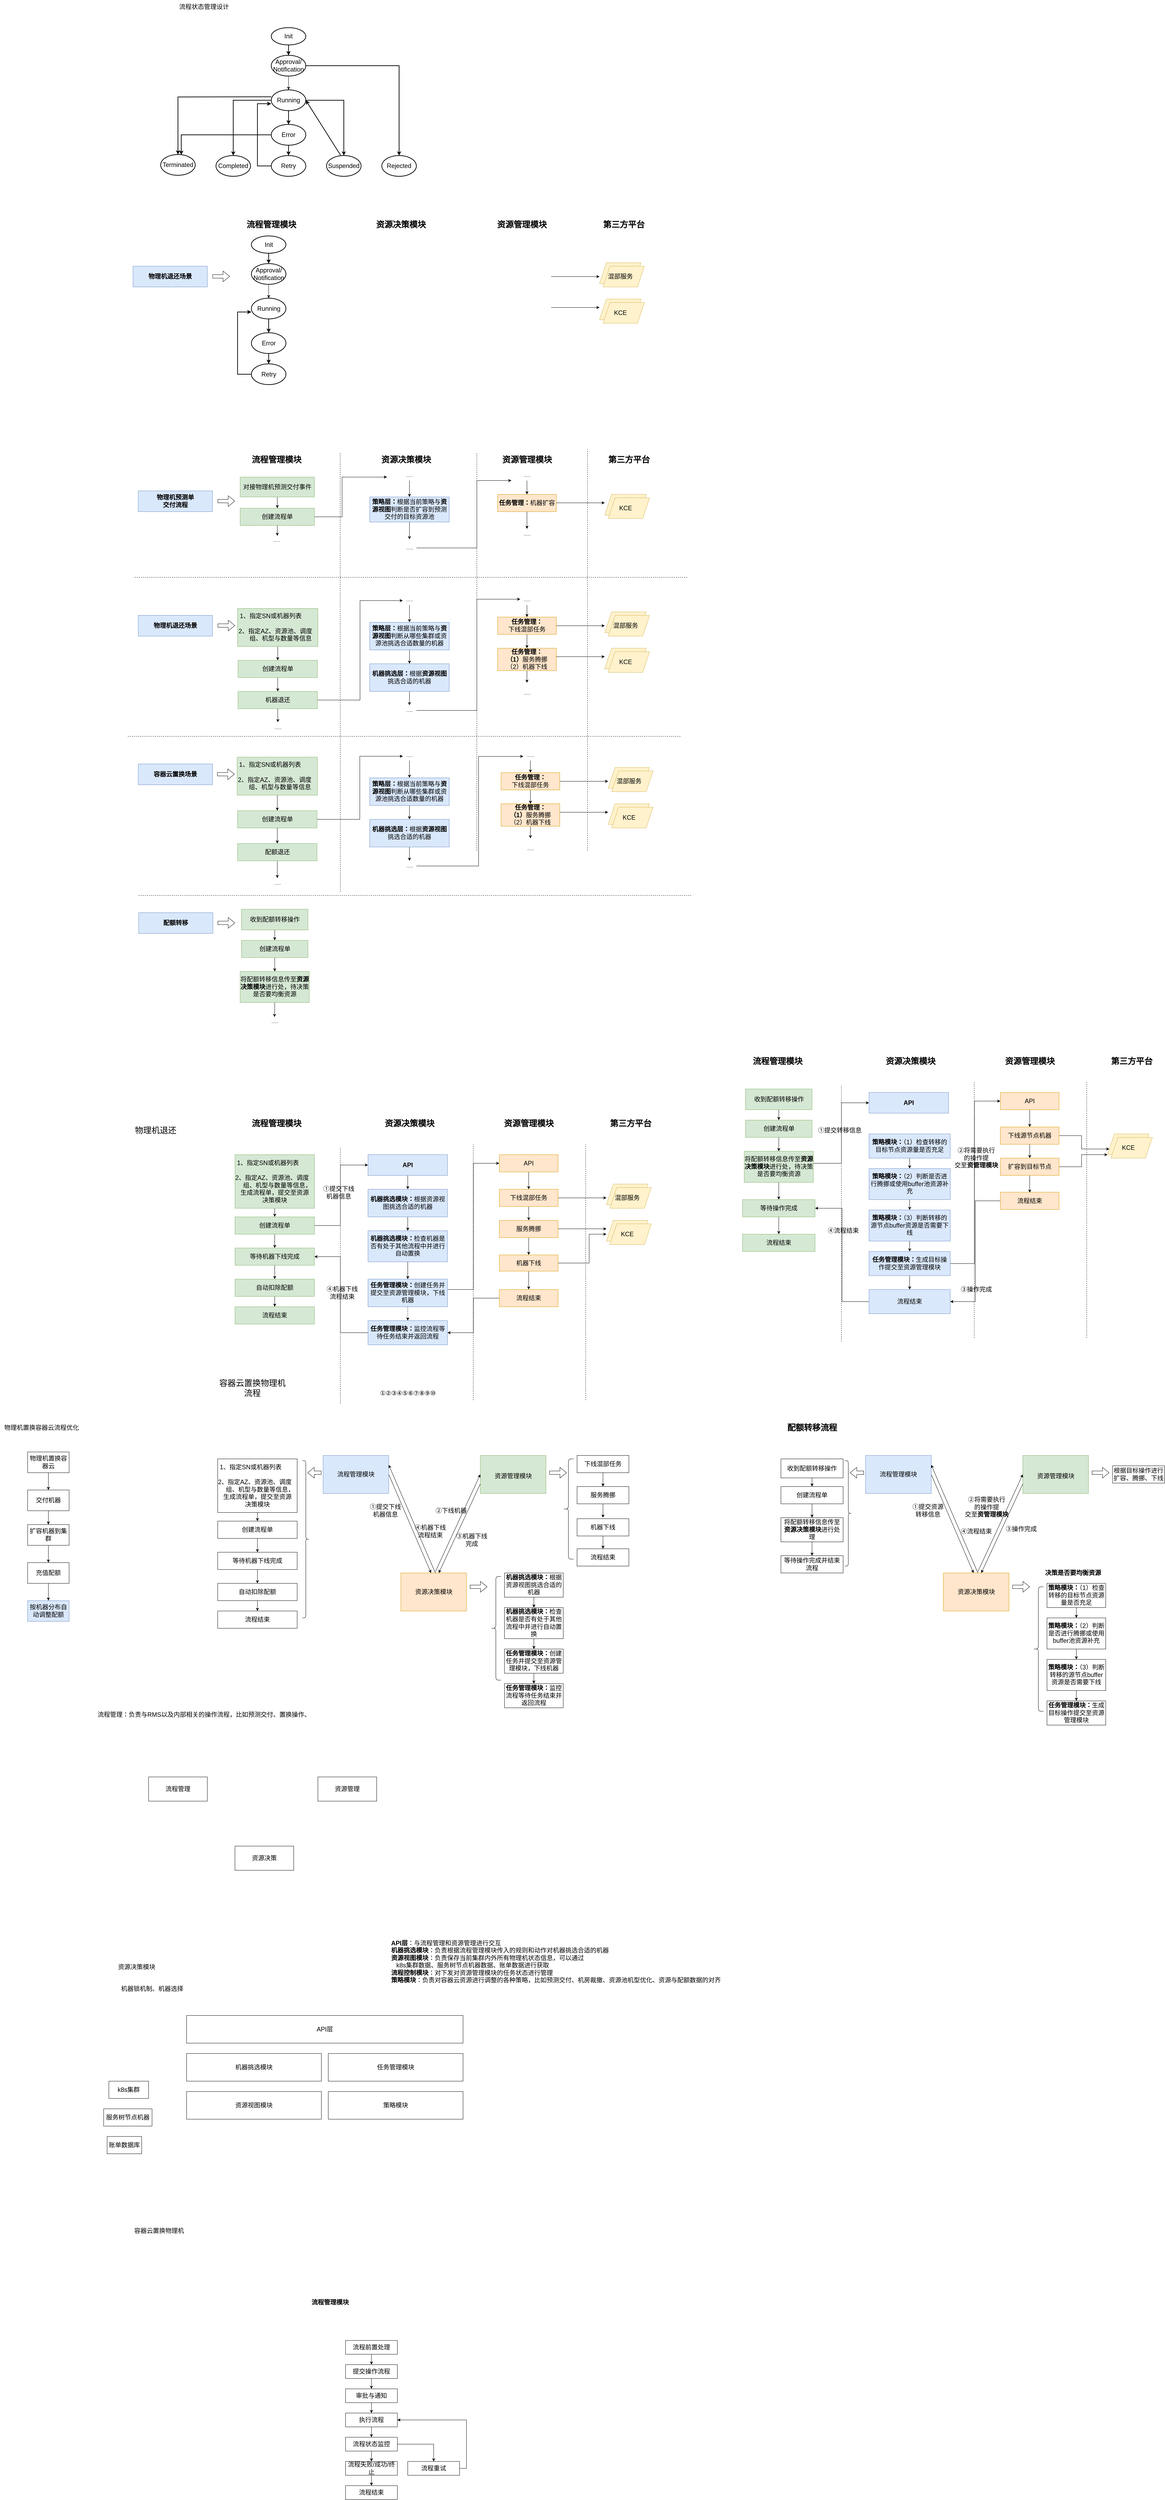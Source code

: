<mxfile version="21.6.2" type="github" pages="4">
  <diagram name="各场景流程" id="5dgDd4KbKT9cXbTQrxrw">
    <mxGraphModel dx="5058" dy="5693" grid="1" gridSize="10" guides="1" tooltips="1" connect="1" arrows="1" fold="1" page="1" pageScale="1" pageWidth="3300" pageHeight="4681" math="0" shadow="0">
      <root>
        <mxCell id="0" />
        <mxCell id="1" parent="0" />
        <mxCell id="2a1Yic8UBnQOmU6WxL01-81" value="" style="rounded=0;whiteSpace=wrap;html=1;fillColor=#ffe6cc;strokeColor=#d79b00;" parent="1" vertex="1">
          <mxGeometry x="960" y="590" width="190" height="110" as="geometry" />
        </mxCell>
        <mxCell id="2a1Yic8UBnQOmU6WxL01-67" value="" style="rounded=0;whiteSpace=wrap;html=1;fillColor=#d5e8d4;strokeColor=#82b366;" parent="1" vertex="1">
          <mxGeometry x="1190" y="250" width="190" height="110" as="geometry" />
        </mxCell>
        <mxCell id="2a1Yic8UBnQOmU6WxL01-21" value="&lt;span style=&quot;font-size: 18px;&quot;&gt;流程管理&lt;/span&gt;" style="rounded=0;whiteSpace=wrap;html=1;" parent="1" vertex="1">
          <mxGeometry x="230" y="1180" width="170" height="70" as="geometry" />
        </mxCell>
        <mxCell id="2a1Yic8UBnQOmU6WxL01-22" value="&lt;span style=&quot;font-size: 18px;&quot;&gt;资源管理&lt;/span&gt;" style="rounded=0;whiteSpace=wrap;html=1;" parent="1" vertex="1">
          <mxGeometry x="720" y="1180" width="170" height="70" as="geometry" />
        </mxCell>
        <mxCell id="2a1Yic8UBnQOmU6WxL01-23" value="&lt;span style=&quot;font-size: 18px;&quot;&gt;资源决策&lt;br&gt;&lt;/span&gt;" style="rounded=0;whiteSpace=wrap;html=1;" parent="1" vertex="1">
          <mxGeometry x="480" y="1380" width="170" height="70" as="geometry" />
        </mxCell>
        <mxCell id="2a1Yic8UBnQOmU6WxL01-26" value="&lt;font style=&quot;font-size: 18px;&quot;&gt;资源决策模块&lt;/font&gt;" style="text;html=1;align=center;verticalAlign=middle;resizable=0;points=[];autosize=1;strokeColor=none;fillColor=none;" parent="1" vertex="1">
          <mxGeometry x="130" y="1710" width="130" height="40" as="geometry" />
        </mxCell>
        <mxCell id="2a1Yic8UBnQOmU6WxL01-28" value="&lt;font style=&quot;font-size: 18px;&quot;&gt;机器锁机制、机器选择&lt;/font&gt;" style="text;html=1;align=center;verticalAlign=middle;resizable=0;points=[];autosize=1;strokeColor=none;fillColor=none;" parent="1" vertex="1">
          <mxGeometry x="140" y="1773" width="200" height="40" as="geometry" />
        </mxCell>
        <mxCell id="2a1Yic8UBnQOmU6WxL01-29" value="&lt;span style=&quot;font-size: 18px;&quot;&gt;k8s集群&lt;br&gt;&lt;/span&gt;" style="rounded=0;whiteSpace=wrap;html=1;" parent="1" vertex="1">
          <mxGeometry x="115" y="2060" width="115" height="50" as="geometry" />
        </mxCell>
        <mxCell id="2a1Yic8UBnQOmU6WxL01-30" value="&lt;span style=&quot;font-size: 18px;&quot;&gt;账单数据库&lt;br&gt;&lt;/span&gt;" style="rounded=0;whiteSpace=wrap;html=1;" parent="1" vertex="1">
          <mxGeometry x="110" y="2220" width="100" height="50" as="geometry" />
        </mxCell>
        <mxCell id="2a1Yic8UBnQOmU6WxL01-31" value="&lt;span style=&quot;font-size: 18px;&quot;&gt;服务树节点机器&lt;br&gt;&lt;/span&gt;" style="rounded=0;whiteSpace=wrap;html=1;" parent="1" vertex="1">
          <mxGeometry x="100" y="2140" width="140" height="50" as="geometry" />
        </mxCell>
        <mxCell id="2a1Yic8UBnQOmU6WxL01-33" value="&lt;span style=&quot;font-size: 18px;&quot;&gt;API层&lt;br&gt;&lt;/span&gt;" style="rounded=0;whiteSpace=wrap;html=1;" parent="1" vertex="1">
          <mxGeometry x="340" y="1870" width="800" height="80" as="geometry" />
        </mxCell>
        <mxCell id="2a1Yic8UBnQOmU6WxL01-34" value="&lt;span style=&quot;font-size: 18px;&quot;&gt;&lt;br&gt;&lt;div style=&quot;&quot;&gt;&lt;span style=&quot;background-color: initial;&quot;&gt;&lt;div&gt;&lt;b&gt;API层&lt;/b&gt;：与流程管理和资源管理进行交互&lt;/div&gt;&lt;div&gt;&lt;b&gt;机器挑选模块&lt;/b&gt;：负责根据流程管理模块传入的规则和动作对机器挑选合适的机器&lt;/div&gt;&lt;div&gt;&lt;b&gt;资源视图模块&lt;/b&gt;：负责保存当前集群内外所有物理机状态信息，可以通过&lt;/div&gt;&lt;div&gt; &lt;span style=&quot;white-space: pre;&quot;&gt; &lt;/span&gt;&lt;span style=&quot;white-space: pre;&quot;&gt; &lt;/span&gt;&lt;span style=&quot;white-space: pre;&quot;&gt; &lt;/span&gt;k8s集群数据、服务树节点机器数据、账单数据进行获取&lt;/div&gt;&lt;div&gt;&lt;b&gt;流程控制模块&lt;/b&gt;：对下发对资源管理模块的任务状态进行管理&lt;/div&gt;&lt;div&gt;&lt;b&gt;策略模块&lt;/b&gt;：负责对容器云资源进行调整的各种策略，比如预测交付、机房裁撤、资源池机型优化、资源与配额数据的对齐&lt;/div&gt;&lt;/span&gt;&lt;/div&gt;&lt;/span&gt;" style="text;html=1;align=left;verticalAlign=middle;resizable=0;points=[];autosize=1;strokeColor=none;fillColor=none;" parent="1" vertex="1">
          <mxGeometry x="930" y="1624" width="980" height="160" as="geometry" />
        </mxCell>
        <mxCell id="2a1Yic8UBnQOmU6WxL01-37" value="&lt;span style=&quot;font-size: 18px;&quot;&gt;机器挑选模块&lt;br&gt;&lt;/span&gt;" style="rounded=0;whiteSpace=wrap;html=1;" parent="1" vertex="1">
          <mxGeometry x="340" y="1980" width="390" height="80" as="geometry" />
        </mxCell>
        <mxCell id="2a1Yic8UBnQOmU6WxL01-38" value="&lt;font style=&quot;font-size: 18px;&quot;&gt;流程管理：负责与RMS以及内部相关的操作流程，比如预测交付、置换操作、&lt;br&gt;&lt;/font&gt;" style="text;html=1;align=center;verticalAlign=middle;resizable=0;points=[];autosize=1;strokeColor=none;fillColor=none;" parent="1" vertex="1">
          <mxGeometry x="70" y="980" width="640" height="40" as="geometry" />
        </mxCell>
        <mxCell id="2a1Yic8UBnQOmU6WxL01-39" value="&lt;span style=&quot;font-size: 18px;&quot;&gt;策略模块&lt;br&gt;&lt;/span&gt;" style="rounded=0;whiteSpace=wrap;html=1;" parent="1" vertex="1">
          <mxGeometry x="750" y="2090" width="390" height="80" as="geometry" />
        </mxCell>
        <mxCell id="2a1Yic8UBnQOmU6WxL01-40" value="&lt;font style=&quot;font-size: 18px;&quot;&gt;容器云置换物理机&lt;/font&gt;" style="text;html=1;align=center;verticalAlign=middle;resizable=0;points=[];autosize=1;strokeColor=none;fillColor=none;" parent="1" vertex="1">
          <mxGeometry x="175" y="2473" width="170" height="40" as="geometry" />
        </mxCell>
        <mxCell id="2a1Yic8UBnQOmU6WxL01-41" style="edgeStyle=orthogonalEdgeStyle;rounded=0;orthogonalLoop=1;jettySize=auto;html=1;entryX=0.5;entryY=0;entryDx=0;entryDy=0;" parent="1" source="2a1Yic8UBnQOmU6WxL01-42" target="2a1Yic8UBnQOmU6WxL01-44" edge="1">
          <mxGeometry relative="1" as="geometry">
            <mxPoint x="-60" y="340" as="targetPoint" />
          </mxGeometry>
        </mxCell>
        <mxCell id="2a1Yic8UBnQOmU6WxL01-42" value="&lt;font style=&quot;font-size: 18px;&quot;&gt;&lt;font style=&quot;&quot;&gt;物理机置换容器&lt;/font&gt;云&lt;/font&gt;" style="rounded=0;whiteSpace=wrap;html=1;" parent="1" vertex="1">
          <mxGeometry x="-120" y="240" width="120" height="60" as="geometry" />
        </mxCell>
        <mxCell id="2a1Yic8UBnQOmU6WxL01-43" style="edgeStyle=orthogonalEdgeStyle;rounded=0;orthogonalLoop=1;jettySize=auto;html=1;entryX=0.5;entryY=0;entryDx=0;entryDy=0;" parent="1" source="2a1Yic8UBnQOmU6WxL01-44" target="2a1Yic8UBnQOmU6WxL01-46" edge="1">
          <mxGeometry relative="1" as="geometry">
            <mxPoint x="-60" y="440" as="targetPoint" />
          </mxGeometry>
        </mxCell>
        <mxCell id="2a1Yic8UBnQOmU6WxL01-44" value="&lt;span style=&quot;font-size: 18px;&quot;&gt;交付机器&lt;/span&gt;" style="rounded=0;whiteSpace=wrap;html=1;" parent="1" vertex="1">
          <mxGeometry x="-120" y="350" width="120" height="60" as="geometry" />
        </mxCell>
        <mxCell id="2a1Yic8UBnQOmU6WxL01-45" style="edgeStyle=orthogonalEdgeStyle;rounded=0;orthogonalLoop=1;jettySize=auto;html=1;entryX=0.5;entryY=0;entryDx=0;entryDy=0;" parent="1" source="2a1Yic8UBnQOmU6WxL01-46" target="2a1Yic8UBnQOmU6WxL01-48" edge="1">
          <mxGeometry relative="1" as="geometry">
            <mxPoint x="-60" y="550" as="targetPoint" />
          </mxGeometry>
        </mxCell>
        <mxCell id="2a1Yic8UBnQOmU6WxL01-46" value="&lt;span style=&quot;font-size: 18px;&quot;&gt;扩容机器到集群&lt;/span&gt;" style="rounded=0;whiteSpace=wrap;html=1;" parent="1" vertex="1">
          <mxGeometry x="-120" y="450" width="120" height="60" as="geometry" />
        </mxCell>
        <mxCell id="2a1Yic8UBnQOmU6WxL01-47" style="edgeStyle=orthogonalEdgeStyle;rounded=0;orthogonalLoop=1;jettySize=auto;html=1;entryX=0.5;entryY=0;entryDx=0;entryDy=0;" parent="1" source="2a1Yic8UBnQOmU6WxL01-48" target="2a1Yic8UBnQOmU6WxL01-49" edge="1">
          <mxGeometry relative="1" as="geometry">
            <mxPoint x="-60" y="660" as="targetPoint" />
          </mxGeometry>
        </mxCell>
        <mxCell id="2a1Yic8UBnQOmU6WxL01-48" value="&lt;span style=&quot;font-size: 18px;&quot;&gt;充值配额&lt;/span&gt;" style="rounded=0;whiteSpace=wrap;html=1;" parent="1" vertex="1">
          <mxGeometry x="-120" y="560" width="120" height="60" as="geometry" />
        </mxCell>
        <mxCell id="2a1Yic8UBnQOmU6WxL01-49" value="&lt;span style=&quot;font-size: 18px;&quot;&gt;按机器分布自动调整配额&lt;/span&gt;" style="rounded=0;whiteSpace=wrap;html=1;fillColor=#dae8fc;strokeColor=#6c8ebf;" parent="1" vertex="1">
          <mxGeometry x="-120" y="670" width="120" height="60" as="geometry" />
        </mxCell>
        <mxCell id="2a1Yic8UBnQOmU6WxL01-50" value="&lt;font style=&quot;font-size: 18px;&quot;&gt;物理机置换容器云流程优化&lt;/font&gt;&lt;br&gt;" style="text;html=1;align=center;verticalAlign=middle;resizable=0;points=[];autosize=1;strokeColor=none;fillColor=none;" parent="1" vertex="1">
          <mxGeometry x="-200" y="150" width="240" height="40" as="geometry" />
        </mxCell>
        <mxCell id="2a1Yic8UBnQOmU6WxL01-51" value="&lt;font style=&quot;font-size: 24px;&quot;&gt;容器云置换物理机&lt;br&gt;流程&lt;/font&gt;" style="text;html=1;align=center;verticalAlign=middle;resizable=0;points=[];autosize=1;strokeColor=none;fillColor=none;" parent="1" vertex="1">
          <mxGeometry x="420" y="20" width="220" height="70" as="geometry" />
        </mxCell>
        <mxCell id="2a1Yic8UBnQOmU6WxL01-54" style="edgeStyle=orthogonalEdgeStyle;rounded=0;orthogonalLoop=1;jettySize=auto;html=1;exitX=0.5;exitY=1;exitDx=0;exitDy=0;entryX=0.5;entryY=0;entryDx=0;entryDy=0;" parent="1" source="2a1Yic8UBnQOmU6WxL01-55" target="2a1Yic8UBnQOmU6WxL01-57" edge="1">
          <mxGeometry relative="1" as="geometry" />
        </mxCell>
        <mxCell id="2a1Yic8UBnQOmU6WxL01-55" value="&lt;span style=&quot;font-size: 18px;&quot;&gt;&lt;b&gt;机器挑选模块：&lt;/b&gt;根据资源视图挑选合适的机器&lt;/span&gt;" style="rounded=0;whiteSpace=wrap;html=1;" parent="1" vertex="1">
          <mxGeometry x="1260" y="590" width="170" height="70" as="geometry" />
        </mxCell>
        <mxCell id="2a1Yic8UBnQOmU6WxL01-56" style="edgeStyle=orthogonalEdgeStyle;rounded=0;orthogonalLoop=1;jettySize=auto;html=1;entryX=0.5;entryY=0;entryDx=0;entryDy=0;" parent="1" source="2a1Yic8UBnQOmU6WxL01-57" target="2a1Yic8UBnQOmU6WxL01-59" edge="1">
          <mxGeometry relative="1" as="geometry" />
        </mxCell>
        <mxCell id="2a1Yic8UBnQOmU6WxL01-57" value="&lt;b style=&quot;border-color: var(--border-color); font-size: 18px;&quot;&gt;机器挑选模块：&lt;/b&gt;&lt;span style=&quot;font-size: 18px;&quot;&gt;检查机器是否有处于其他流程中并进行自动置换&lt;/span&gt;" style="rounded=0;whiteSpace=wrap;html=1;" parent="1" vertex="1">
          <mxGeometry x="1260" y="690" width="170" height="90" as="geometry" />
        </mxCell>
        <mxCell id="2a1Yic8UBnQOmU6WxL01-115" style="edgeStyle=orthogonalEdgeStyle;rounded=0;orthogonalLoop=1;jettySize=auto;html=1;exitX=0.5;exitY=1;exitDx=0;exitDy=0;entryX=0.5;entryY=0;entryDx=0;entryDy=0;" parent="1" source="2a1Yic8UBnQOmU6WxL01-59" target="2a1Yic8UBnQOmU6WxL01-114" edge="1">
          <mxGeometry relative="1" as="geometry" />
        </mxCell>
        <mxCell id="2a1Yic8UBnQOmU6WxL01-59" value="&lt;span style=&quot;font-size: 18px;&quot;&gt;&lt;b&gt;任务管理模块：&lt;/b&gt;创建任务并提交至资源管理模块，下线机器&lt;/span&gt;" style="rounded=0;whiteSpace=wrap;html=1;" parent="1" vertex="1">
          <mxGeometry x="1260" y="810" width="170" height="70" as="geometry" />
        </mxCell>
        <mxCell id="2a1Yic8UBnQOmU6WxL01-61" value="" style="endArrow=classic;html=1;rounded=0;exitX=1;exitY=0.5;exitDx=0;exitDy=0;entryX=0.25;entryY=0;entryDx=0;entryDy=0;" parent="1" source="2a1Yic8UBnQOmU6WxL01-85" edge="1">
          <mxGeometry width="50" height="50" relative="1" as="geometry">
            <mxPoint x="790" y="290" as="sourcePoint" />
            <mxPoint x="1047.5" y="590" as="targetPoint" />
          </mxGeometry>
        </mxCell>
        <mxCell id="2a1Yic8UBnQOmU6WxL01-65" value="&lt;font style=&quot;font-size: 18px;&quot;&gt;资源决策模块&lt;/font&gt;" style="text;html=1;align=center;verticalAlign=middle;resizable=0;points=[];autosize=1;strokeColor=none;fillColor=none;" parent="1" vertex="1">
          <mxGeometry x="990" y="625" width="130" height="40" as="geometry" />
        </mxCell>
        <mxCell id="2a1Yic8UBnQOmU6WxL01-66" value="&lt;font style=&quot;font-size: 18px;&quot;&gt;资源管理模块&lt;/font&gt;" style="text;html=1;align=center;verticalAlign=middle;resizable=0;points=[];autosize=1;strokeColor=none;fillColor=none;" parent="1" vertex="1">
          <mxGeometry x="1220" y="290" width="130" height="40" as="geometry" />
        </mxCell>
        <mxCell id="2a1Yic8UBnQOmU6WxL01-68" value="&lt;font style=&quot;font-size: 18px;&quot;&gt;①提交下线&lt;br&gt;机器信息&lt;/font&gt;" style="text;html=1;align=center;verticalAlign=middle;resizable=0;points=[];autosize=1;strokeColor=none;fillColor=none;" parent="1" vertex="1">
          <mxGeometry x="860" y="380" width="110" height="60" as="geometry" />
        </mxCell>
        <mxCell id="2a1Yic8UBnQOmU6WxL01-69" value="" style="endArrow=classic;html=1;rounded=0;entryX=0;entryY=0.5;entryDx=0;entryDy=0;exitX=0.699;exitY=-0.036;exitDx=0;exitDy=0;exitPerimeter=0;" parent="1" target="2a1Yic8UBnQOmU6WxL01-67" edge="1">
          <mxGeometry width="50" height="50" relative="1" as="geometry">
            <mxPoint x="1060" y="586.04" as="sourcePoint" />
            <mxPoint x="1167.19" y="360" as="targetPoint" />
          </mxGeometry>
        </mxCell>
        <mxCell id="2a1Yic8UBnQOmU6WxL01-70" value="&lt;font style=&quot;font-size: 18px;&quot;&gt;②下线机器&lt;/font&gt;" style="text;html=1;align=center;verticalAlign=middle;resizable=0;points=[];autosize=1;strokeColor=none;fillColor=none;" parent="1" vertex="1">
          <mxGeometry x="1050" y="390" width="110" height="40" as="geometry" />
        </mxCell>
        <mxCell id="2a1Yic8UBnQOmU6WxL01-76" style="edgeStyle=orthogonalEdgeStyle;rounded=0;orthogonalLoop=1;jettySize=auto;html=1;entryX=0.5;entryY=0;entryDx=0;entryDy=0;" parent="1" source="2a1Yic8UBnQOmU6WxL01-71" target="2a1Yic8UBnQOmU6WxL01-72" edge="1">
          <mxGeometry relative="1" as="geometry" />
        </mxCell>
        <mxCell id="2a1Yic8UBnQOmU6WxL01-71" value="&lt;span style=&quot;font-size: 18px;&quot;&gt;下线混部任务&lt;/span&gt;" style="rounded=0;whiteSpace=wrap;html=1;" parent="1" vertex="1">
          <mxGeometry x="1470" y="250" width="150" height="50" as="geometry" />
        </mxCell>
        <mxCell id="2a1Yic8UBnQOmU6WxL01-77" style="edgeStyle=orthogonalEdgeStyle;rounded=0;orthogonalLoop=1;jettySize=auto;html=1;" parent="1" source="2a1Yic8UBnQOmU6WxL01-72" edge="1">
          <mxGeometry relative="1" as="geometry">
            <mxPoint x="1545" y="430" as="targetPoint" />
          </mxGeometry>
        </mxCell>
        <mxCell id="2a1Yic8UBnQOmU6WxL01-72" value="&lt;span style=&quot;font-size: 18px;&quot;&gt;服务腾挪&lt;/span&gt;" style="rounded=0;whiteSpace=wrap;html=1;" parent="1" vertex="1">
          <mxGeometry x="1470" y="340" width="150" height="50" as="geometry" />
        </mxCell>
        <mxCell id="2a1Yic8UBnQOmU6WxL01-92" style="edgeStyle=orthogonalEdgeStyle;rounded=0;orthogonalLoop=1;jettySize=auto;html=1;entryX=0.5;entryY=0;entryDx=0;entryDy=0;" parent="1" source="2a1Yic8UBnQOmU6WxL01-73" target="2a1Yic8UBnQOmU6WxL01-91" edge="1">
          <mxGeometry relative="1" as="geometry" />
        </mxCell>
        <mxCell id="2a1Yic8UBnQOmU6WxL01-73" value="&lt;span style=&quot;font-size: 18px;&quot;&gt;机器下线&lt;/span&gt;" style="rounded=0;whiteSpace=wrap;html=1;" parent="1" vertex="1">
          <mxGeometry x="1470" y="433" width="150" height="50" as="geometry" />
        </mxCell>
        <mxCell id="2a1Yic8UBnQOmU6WxL01-79" value="" style="shape=curlyBracket;whiteSpace=wrap;html=1;rounded=1;labelPosition=left;verticalLabelPosition=middle;align=right;verticalAlign=middle;size=0.5;" parent="1" vertex="1">
          <mxGeometry x="1430" y="260" width="30" height="290" as="geometry" />
        </mxCell>
        <mxCell id="2a1Yic8UBnQOmU6WxL01-80" value="" style="shape=flexArrow;endArrow=classic;html=1;rounded=0;" parent="1" edge="1">
          <mxGeometry width="50" height="50" relative="1" as="geometry">
            <mxPoint x="1390" y="300" as="sourcePoint" />
            <mxPoint x="1440" y="300" as="targetPoint" />
          </mxGeometry>
        </mxCell>
        <mxCell id="2a1Yic8UBnQOmU6WxL01-82" value="" style="shape=flexArrow;endArrow=classic;html=1;rounded=0;" parent="1" edge="1">
          <mxGeometry width="50" height="50" relative="1" as="geometry">
            <mxPoint x="1160" y="630" as="sourcePoint" />
            <mxPoint x="1210" y="630" as="targetPoint" />
          </mxGeometry>
        </mxCell>
        <mxCell id="2a1Yic8UBnQOmU6WxL01-83" value="" style="shape=curlyBracket;whiteSpace=wrap;html=1;rounded=1;labelPosition=left;verticalLabelPosition=middle;align=right;verticalAlign=middle;size=0.5;" parent="1" vertex="1">
          <mxGeometry x="1220" y="600" width="30" height="300" as="geometry" />
        </mxCell>
        <mxCell id="2a1Yic8UBnQOmU6WxL01-85" value="&lt;font style=&quot;font-size: 18px;&quot;&gt;流程管理模块&lt;/font&gt;" style="rounded=0;whiteSpace=wrap;html=1;fillColor=#dae8fc;strokeColor=#6c8ebf;" parent="1" vertex="1">
          <mxGeometry x="735" y="250" width="190" height="110" as="geometry" />
        </mxCell>
        <mxCell id="2a1Yic8UBnQOmU6WxL01-86" value="" style="endArrow=none;html=1;rounded=0;endFill=0;startArrow=classic;startFill=1;exitX=0.75;exitY=0;exitDx=0;exitDy=0;entryX=0;entryY=0.75;entryDx=0;entryDy=0;" parent="1" target="2a1Yic8UBnQOmU6WxL01-67" edge="1">
          <mxGeometry width="50" height="50" relative="1" as="geometry">
            <mxPoint x="1069.69" y="590" as="sourcePoint" />
            <mxPoint x="1250" y="220" as="targetPoint" />
          </mxGeometry>
        </mxCell>
        <mxCell id="2a1Yic8UBnQOmU6WxL01-87" value="&lt;font style=&quot;font-size: 18px;&quot;&gt;③机器下线&lt;br&gt;完成&lt;/font&gt;" style="text;html=1;align=center;verticalAlign=middle;resizable=0;points=[];autosize=1;strokeColor=none;fillColor=none;" parent="1" vertex="1">
          <mxGeometry x="1110" y="465" width="110" height="60" as="geometry" />
        </mxCell>
        <mxCell id="2a1Yic8UBnQOmU6WxL01-88" value="" style="endArrow=none;html=1;rounded=0;endFill=0;startArrow=classic;startFill=1;exitX=1;exitY=0.25;exitDx=0;exitDy=0;" parent="1" source="2a1Yic8UBnQOmU6WxL01-85" edge="1">
          <mxGeometry width="50" height="50" relative="1" as="geometry">
            <mxPoint x="910" y="180" as="sourcePoint" />
            <mxPoint x="1060" y="590" as="targetPoint" />
          </mxGeometry>
        </mxCell>
        <mxCell id="2a1Yic8UBnQOmU6WxL01-90" value="&lt;font style=&quot;font-size: 18px;&quot;&gt;④机器下线&lt;br&gt;流程结束&lt;/font&gt;" style="text;html=1;align=center;verticalAlign=middle;resizable=0;points=[];autosize=1;strokeColor=none;fillColor=none;" parent="1" vertex="1">
          <mxGeometry x="990" y="440" width="110" height="60" as="geometry" />
        </mxCell>
        <mxCell id="2a1Yic8UBnQOmU6WxL01-91" value="&lt;span style=&quot;font-size: 18px;&quot;&gt;流程结束&lt;/span&gt;" style="rounded=0;whiteSpace=wrap;html=1;" parent="1" vertex="1">
          <mxGeometry x="1470" y="520" width="150" height="50" as="geometry" />
        </mxCell>
        <mxCell id="2a1Yic8UBnQOmU6WxL01-94" value="" style="shape=flexArrow;endArrow=classic;html=1;rounded=0;" parent="1" edge="1">
          <mxGeometry width="50" height="50" relative="1" as="geometry">
            <mxPoint x="730" y="300" as="sourcePoint" />
            <mxPoint x="690" y="300" as="targetPoint" />
          </mxGeometry>
        </mxCell>
        <mxCell id="2a1Yic8UBnQOmU6WxL01-95" value="" style="shape=curlyBracket;whiteSpace=wrap;html=1;rounded=1;flipH=1;labelPosition=right;verticalLabelPosition=middle;align=left;verticalAlign=middle;" parent="1" vertex="1">
          <mxGeometry x="675" y="265" width="20" height="455" as="geometry" />
        </mxCell>
        <mxCell id="2a1Yic8UBnQOmU6WxL01-101" value="&lt;span style=&quot;font-size: 18px;&quot;&gt;任务管理模块&lt;br&gt;&lt;/span&gt;" style="rounded=0;whiteSpace=wrap;html=1;" parent="1" vertex="1">
          <mxGeometry x="750" y="1980" width="390" height="80" as="geometry" />
        </mxCell>
        <mxCell id="2a1Yic8UBnQOmU6WxL01-103" value="&lt;font style=&quot;font-size: 18px;&quot;&gt;①②③④⑤⑥⑦⑧⑨⑩&lt;/font&gt;" style="text;html=1;align=center;verticalAlign=middle;resizable=0;points=[];autosize=1;strokeColor=none;fillColor=none;" parent="1" vertex="1">
          <mxGeometry x="880" y="50" width="200" height="40" as="geometry" />
        </mxCell>
        <mxCell id="2a1Yic8UBnQOmU6WxL01-107" style="edgeStyle=orthogonalEdgeStyle;rounded=0;orthogonalLoop=1;jettySize=auto;html=1;entryX=0.5;entryY=0;entryDx=0;entryDy=0;" parent="1" source="2a1Yic8UBnQOmU6WxL01-104" target="2a1Yic8UBnQOmU6WxL01-110" edge="1">
          <mxGeometry relative="1" as="geometry" />
        </mxCell>
        <mxCell id="2a1Yic8UBnQOmU6WxL01-104" value="&lt;div style=&quot;border-color: var(--border-color); text-align: left;&quot;&gt;&lt;font style=&quot;font-size: 18px;&quot;&gt;&amp;nbsp;1、指定SN或机器列表&lt;/font&gt;&lt;/div&gt;&lt;font style=&quot;border-color: var(--border-color); font-size: 18px;&quot;&gt;&lt;br style=&quot;border-color: var(--border-color);&quot;&gt;&lt;/font&gt;&lt;font style=&quot;border-color: var(--border-color); font-size: 18px;&quot;&gt;2、指定AZ、资源池、调度&amp;nbsp; &amp;nbsp; &amp;nbsp; &amp;nbsp;组、机型与数量等信息，&lt;br style=&quot;border-color: var(--border-color);&quot;&gt;生成流程单，提交至资源&lt;br style=&quot;border-color: var(--border-color);&quot;&gt;决策模块&lt;/font&gt;" style="rounded=0;whiteSpace=wrap;html=1;" parent="1" vertex="1">
          <mxGeometry x="430" y="260" width="230" height="155" as="geometry" />
        </mxCell>
        <mxCell id="2a1Yic8UBnQOmU6WxL01-109" style="edgeStyle=orthogonalEdgeStyle;rounded=0;orthogonalLoop=1;jettySize=auto;html=1;entryX=0.5;entryY=0;entryDx=0;entryDy=0;" parent="1" source="2a1Yic8UBnQOmU6WxL01-105" target="2a1Yic8UBnQOmU6WxL01-106" edge="1">
          <mxGeometry relative="1" as="geometry">
            <mxPoint x="545" y="700" as="targetPoint" />
          </mxGeometry>
        </mxCell>
        <mxCell id="2a1Yic8UBnQOmU6WxL01-105" value="&lt;span style=&quot;font-size: 18px;&quot;&gt;等待机器下线完成&lt;/span&gt;" style="rounded=0;whiteSpace=wrap;html=1;" parent="1" vertex="1">
          <mxGeometry x="430" y="530" width="230" height="50" as="geometry" />
        </mxCell>
        <mxCell id="2a1Yic8UBnQOmU6WxL01-113" style="edgeStyle=orthogonalEdgeStyle;rounded=0;orthogonalLoop=1;jettySize=auto;html=1;" parent="1" source="2a1Yic8UBnQOmU6WxL01-106" edge="1">
          <mxGeometry relative="1" as="geometry">
            <mxPoint x="545" y="700" as="targetPoint" />
          </mxGeometry>
        </mxCell>
        <mxCell id="2a1Yic8UBnQOmU6WxL01-106" value="&lt;span style=&quot;font-size: 18px;&quot;&gt;自动扣除配额&lt;/span&gt;" style="rounded=0;whiteSpace=wrap;html=1;" parent="1" vertex="1">
          <mxGeometry x="430" y="620" width="230" height="50" as="geometry" />
        </mxCell>
        <mxCell id="2a1Yic8UBnQOmU6WxL01-111" style="edgeStyle=orthogonalEdgeStyle;rounded=0;orthogonalLoop=1;jettySize=auto;html=1;entryX=0.5;entryY=0;entryDx=0;entryDy=0;" parent="1" source="2a1Yic8UBnQOmU6WxL01-110" target="2a1Yic8UBnQOmU6WxL01-105" edge="1">
          <mxGeometry relative="1" as="geometry" />
        </mxCell>
        <mxCell id="2a1Yic8UBnQOmU6WxL01-110" value="&lt;span style=&quot;font-size: 18px;&quot;&gt;创建流程单&lt;/span&gt;" style="rounded=0;whiteSpace=wrap;html=1;" parent="1" vertex="1">
          <mxGeometry x="430" y="440" width="230" height="50" as="geometry" />
        </mxCell>
        <mxCell id="2a1Yic8UBnQOmU6WxL01-112" value="&lt;span style=&quot;font-size: 18px;&quot;&gt;流程结束&lt;/span&gt;" style="rounded=0;whiteSpace=wrap;html=1;" parent="1" vertex="1">
          <mxGeometry x="430" y="700" width="230" height="50" as="geometry" />
        </mxCell>
        <mxCell id="2a1Yic8UBnQOmU6WxL01-114" value="&lt;b style=&quot;border-color: var(--border-color); font-size: 18px;&quot;&gt;任务管理模块：&lt;/b&gt;&lt;span style=&quot;border-color: var(--border-color); font-size: 18px;&quot;&gt;监控流程等待任务结束并&lt;/span&gt;&lt;span style=&quot;font-size: 18px;&quot;&gt;返回流程&lt;/span&gt;" style="rounded=0;whiteSpace=wrap;html=1;" parent="1" vertex="1">
          <mxGeometry x="1260" y="910" width="170" height="70" as="geometry" />
        </mxCell>
        <mxCell id="2a1Yic8UBnQOmU6WxL01-116" value="&lt;font style=&quot;font-size: 18px;&quot;&gt;资源视图模块&lt;/font&gt;" style="rounded=0;whiteSpace=wrap;html=1;" parent="1" vertex="1">
          <mxGeometry x="340" y="2090" width="390" height="80" as="geometry" />
        </mxCell>
        <mxCell id="2a1Yic8UBnQOmU6WxL01-118" value="" style="rounded=0;whiteSpace=wrap;html=1;fillColor=#ffe6cc;strokeColor=#d79b00;" parent="1" vertex="1">
          <mxGeometry x="2530" y="590" width="190" height="110" as="geometry" />
        </mxCell>
        <mxCell id="2a1Yic8UBnQOmU6WxL01-119" value="" style="rounded=0;whiteSpace=wrap;html=1;fillColor=#d5e8d4;strokeColor=#82b366;" parent="1" vertex="1">
          <mxGeometry x="2760" y="250" width="190" height="110" as="geometry" />
        </mxCell>
        <mxCell id="2a1Yic8UBnQOmU6WxL01-120" style="edgeStyle=orthogonalEdgeStyle;rounded=0;orthogonalLoop=1;jettySize=auto;html=1;exitX=0.5;exitY=1;exitDx=0;exitDy=0;entryX=0.5;entryY=0;entryDx=0;entryDy=0;" parent="1" source="2a1Yic8UBnQOmU6WxL01-121" target="2a1Yic8UBnQOmU6WxL01-123" edge="1">
          <mxGeometry relative="1" as="geometry" />
        </mxCell>
        <mxCell id="2a1Yic8UBnQOmU6WxL01-121" value="&lt;font style=&quot;font-size: 18px;&quot;&gt;&lt;b style=&quot;&quot;&gt;&lt;font style=&quot;&quot;&gt;策略模块：&lt;/font&gt;&lt;/b&gt;（1）检查转移的目标节点资源量是否充足&lt;/font&gt;" style="rounded=0;whiteSpace=wrap;html=1;" parent="1" vertex="1">
          <mxGeometry x="2830" y="620" width="170" height="70" as="geometry" />
        </mxCell>
        <mxCell id="2a1Yic8UBnQOmU6WxL01-122" style="edgeStyle=orthogonalEdgeStyle;rounded=0;orthogonalLoop=1;jettySize=auto;html=1;entryX=0.5;entryY=0;entryDx=0;entryDy=0;" parent="1" source="2a1Yic8UBnQOmU6WxL01-123" target="2a1Yic8UBnQOmU6WxL01-125" edge="1">
          <mxGeometry relative="1" as="geometry" />
        </mxCell>
        <mxCell id="2a1Yic8UBnQOmU6WxL01-123" value="&lt;font style=&quot;font-size: 18px;&quot;&gt;&lt;b style=&quot;border-color: var(--border-color);&quot;&gt;&lt;b style=&quot;border-color: var(--border-color);&quot;&gt;&lt;font style=&quot;border-color: var(--border-color);&quot;&gt;策略模块&lt;/font&gt;&lt;/b&gt;：&lt;/b&gt;（2）判断是否进行腾挪或使用buffer池资源补充&lt;/font&gt;" style="rounded=0;whiteSpace=wrap;html=1;" parent="1" vertex="1">
          <mxGeometry x="2830" y="720" width="170" height="90" as="geometry" />
        </mxCell>
        <mxCell id="2a1Yic8UBnQOmU6WxL01-124" style="edgeStyle=orthogonalEdgeStyle;rounded=0;orthogonalLoop=1;jettySize=auto;html=1;exitX=0.5;exitY=1;exitDx=0;exitDy=0;entryX=0.5;entryY=0;entryDx=0;entryDy=0;" parent="1" source="2a1Yic8UBnQOmU6WxL01-125" target="2a1Yic8UBnQOmU6WxL01-159" edge="1">
          <mxGeometry relative="1" as="geometry" />
        </mxCell>
        <mxCell id="2a1Yic8UBnQOmU6WxL01-125" value="&lt;font style=&quot;font-size: 18px;&quot;&gt;&lt;b style=&quot;border-color: var(--border-color);&quot;&gt;策略模块&lt;/b&gt;&lt;b&gt;：&lt;/b&gt;（3）判断转移的源节点buffer资源是否需要下线&lt;/font&gt;" style="rounded=0;whiteSpace=wrap;html=1;" parent="1" vertex="1">
          <mxGeometry x="2830" y="840" width="170" height="90" as="geometry" />
        </mxCell>
        <mxCell id="2a1Yic8UBnQOmU6WxL01-126" value="" style="endArrow=classic;html=1;rounded=0;exitX=1;exitY=0.5;exitDx=0;exitDy=0;entryX=0.25;entryY=0;entryDx=0;entryDy=0;" parent="1" source="2a1Yic8UBnQOmU6WxL01-142" edge="1">
          <mxGeometry width="50" height="50" relative="1" as="geometry">
            <mxPoint x="2360" y="290" as="sourcePoint" />
            <mxPoint x="2617.5" y="590" as="targetPoint" />
          </mxGeometry>
        </mxCell>
        <mxCell id="2a1Yic8UBnQOmU6WxL01-127" value="&lt;font style=&quot;font-size: 18px;&quot;&gt;资源决策模块&lt;/font&gt;" style="text;html=1;align=center;verticalAlign=middle;resizable=0;points=[];autosize=1;strokeColor=none;fillColor=none;" parent="1" vertex="1">
          <mxGeometry x="2560" y="625" width="130" height="40" as="geometry" />
        </mxCell>
        <mxCell id="2a1Yic8UBnQOmU6WxL01-128" value="&lt;font style=&quot;font-size: 18px;&quot;&gt;资源管理模块&lt;/font&gt;" style="text;html=1;align=center;verticalAlign=middle;resizable=0;points=[];autosize=1;strokeColor=none;fillColor=none;" parent="1" vertex="1">
          <mxGeometry x="2790" y="290" width="130" height="40" as="geometry" />
        </mxCell>
        <mxCell id="2a1Yic8UBnQOmU6WxL01-129" value="&lt;font style=&quot;font-size: 18px;&quot;&gt;①提交资源&lt;br&gt;转移信息&lt;/font&gt;" style="text;html=1;align=center;verticalAlign=middle;resizable=0;points=[];autosize=1;strokeColor=none;fillColor=none;" parent="1" vertex="1">
          <mxGeometry x="2430" y="380" width="110" height="60" as="geometry" />
        </mxCell>
        <mxCell id="2a1Yic8UBnQOmU6WxL01-130" value="" style="endArrow=classic;html=1;rounded=0;entryX=0;entryY=0.5;entryDx=0;entryDy=0;exitX=0.699;exitY=-0.036;exitDx=0;exitDy=0;exitPerimeter=0;" parent="1" target="2a1Yic8UBnQOmU6WxL01-119" edge="1">
          <mxGeometry width="50" height="50" relative="1" as="geometry">
            <mxPoint x="2630" y="586.04" as="sourcePoint" />
            <mxPoint x="2737.19" y="360" as="targetPoint" />
          </mxGeometry>
        </mxCell>
        <mxCell id="2a1Yic8UBnQOmU6WxL01-131" value="&lt;font style=&quot;font-size: 18px;&quot;&gt;③操作完成&lt;/font&gt;" style="text;html=1;align=center;verticalAlign=middle;resizable=0;points=[];autosize=1;strokeColor=none;fillColor=none;" parent="1" vertex="1">
          <mxGeometry x="2700" y="443" width="110" height="40" as="geometry" />
        </mxCell>
        <mxCell id="2a1Yic8UBnQOmU6WxL01-133" value="&lt;span style=&quot;font-size: 18px;&quot;&gt;根据目标操作进行扩容、腾挪、下线&lt;/span&gt;" style="rounded=0;whiteSpace=wrap;html=1;" parent="1" vertex="1">
          <mxGeometry x="3020" y="280" width="150" height="50" as="geometry" />
        </mxCell>
        <mxCell id="2a1Yic8UBnQOmU6WxL01-139" value="" style="shape=flexArrow;endArrow=classic;html=1;rounded=0;" parent="1" edge="1">
          <mxGeometry width="50" height="50" relative="1" as="geometry">
            <mxPoint x="2960" y="300" as="sourcePoint" />
            <mxPoint x="3010" y="300" as="targetPoint" />
          </mxGeometry>
        </mxCell>
        <mxCell id="2a1Yic8UBnQOmU6WxL01-140" value="" style="shape=flexArrow;endArrow=classic;html=1;rounded=0;" parent="1" edge="1">
          <mxGeometry width="50" height="50" relative="1" as="geometry">
            <mxPoint x="2730" y="630" as="sourcePoint" />
            <mxPoint x="2780" y="630" as="targetPoint" />
          </mxGeometry>
        </mxCell>
        <mxCell id="2a1Yic8UBnQOmU6WxL01-141" value="" style="shape=curlyBracket;whiteSpace=wrap;html=1;rounded=1;labelPosition=left;verticalLabelPosition=middle;align=right;verticalAlign=middle;size=0.5;" parent="1" vertex="1">
          <mxGeometry x="2790" y="630" width="30" height="360" as="geometry" />
        </mxCell>
        <mxCell id="2a1Yic8UBnQOmU6WxL01-142" value="&lt;font style=&quot;font-size: 18px;&quot;&gt;流程管理模块&lt;/font&gt;" style="rounded=0;whiteSpace=wrap;html=1;fillColor=#dae8fc;strokeColor=#6c8ebf;" parent="1" vertex="1">
          <mxGeometry x="2305" y="250" width="190" height="110" as="geometry" />
        </mxCell>
        <mxCell id="2a1Yic8UBnQOmU6WxL01-143" value="" style="endArrow=none;html=1;rounded=0;endFill=0;startArrow=classic;startFill=1;exitX=0.75;exitY=0;exitDx=0;exitDy=0;entryX=0;entryY=0.75;entryDx=0;entryDy=0;" parent="1" target="2a1Yic8UBnQOmU6WxL01-119" edge="1">
          <mxGeometry width="50" height="50" relative="1" as="geometry">
            <mxPoint x="2639.69" y="590" as="sourcePoint" />
            <mxPoint x="2820" y="220" as="targetPoint" />
          </mxGeometry>
        </mxCell>
        <mxCell id="2a1Yic8UBnQOmU6WxL01-144" value="&lt;font style=&quot;font-size: 18px;&quot;&gt;②将需要执行&lt;br&gt;的操作提&lt;br&gt;交至&lt;b&gt;资管理模块&lt;/b&gt;&lt;/font&gt;" style="text;html=1;align=center;verticalAlign=middle;resizable=0;points=[];autosize=1;strokeColor=none;fillColor=none;" parent="1" vertex="1">
          <mxGeometry x="2580" y="360" width="150" height="80" as="geometry" />
        </mxCell>
        <mxCell id="2a1Yic8UBnQOmU6WxL01-145" value="" style="endArrow=none;html=1;rounded=0;endFill=0;startArrow=classic;startFill=1;exitX=1;exitY=0.25;exitDx=0;exitDy=0;" parent="1" source="2a1Yic8UBnQOmU6WxL01-142" edge="1">
          <mxGeometry width="50" height="50" relative="1" as="geometry">
            <mxPoint x="2480" y="180" as="sourcePoint" />
            <mxPoint x="2630" y="590" as="targetPoint" />
          </mxGeometry>
        </mxCell>
        <mxCell id="2a1Yic8UBnQOmU6WxL01-146" value="&lt;font style=&quot;font-size: 18px;&quot;&gt;④流程结束&lt;/font&gt;" style="text;html=1;align=center;verticalAlign=middle;resizable=0;points=[];autosize=1;strokeColor=none;fillColor=none;" parent="1" vertex="1">
          <mxGeometry x="2570" y="450" width="110" height="40" as="geometry" />
        </mxCell>
        <mxCell id="2a1Yic8UBnQOmU6WxL01-148" value="" style="shape=flexArrow;endArrow=classic;html=1;rounded=0;" parent="1" edge="1">
          <mxGeometry width="50" height="50" relative="1" as="geometry">
            <mxPoint x="2300" y="300" as="sourcePoint" />
            <mxPoint x="2260" y="300" as="targetPoint" />
          </mxGeometry>
        </mxCell>
        <mxCell id="2a1Yic8UBnQOmU6WxL01-149" value="" style="shape=curlyBracket;whiteSpace=wrap;html=1;rounded=1;flipH=1;labelPosition=right;verticalLabelPosition=middle;align=left;verticalAlign=middle;" parent="1" vertex="1">
          <mxGeometry x="2245" y="265" width="20" height="305" as="geometry" />
        </mxCell>
        <mxCell id="2a1Yic8UBnQOmU6WxL01-150" style="edgeStyle=orthogonalEdgeStyle;rounded=0;orthogonalLoop=1;jettySize=auto;html=1;entryX=0.5;entryY=0;entryDx=0;entryDy=0;" parent="1" source="2a1Yic8UBnQOmU6WxL01-151" target="2a1Yic8UBnQOmU6WxL01-157" edge="1">
          <mxGeometry relative="1" as="geometry" />
        </mxCell>
        <mxCell id="2a1Yic8UBnQOmU6WxL01-151" value="&lt;font style=&quot;font-size: 18px;&quot;&gt;收到配额&lt;font style=&quot;&quot;&gt;转移&lt;/font&gt;操作&lt;/font&gt;" style="rounded=0;whiteSpace=wrap;html=1;" parent="1" vertex="1">
          <mxGeometry x="2060" y="260" width="180" height="55" as="geometry" />
        </mxCell>
        <mxCell id="2a1Yic8UBnQOmU6WxL01-152" style="edgeStyle=orthogonalEdgeStyle;rounded=0;orthogonalLoop=1;jettySize=auto;html=1;entryX=0.5;entryY=0;entryDx=0;entryDy=0;" parent="1" source="2a1Yic8UBnQOmU6WxL01-153" target="2a1Yic8UBnQOmU6WxL01-155" edge="1">
          <mxGeometry relative="1" as="geometry">
            <mxPoint x="2125" y="600" as="targetPoint" />
          </mxGeometry>
        </mxCell>
        <mxCell id="2a1Yic8UBnQOmU6WxL01-153" value="&lt;span style=&quot;font-size: 18px;&quot;&gt;将配额转移信息传至&lt;b&gt;资源决策模块&lt;/b&gt;进行处理&lt;/span&gt;" style="rounded=0;whiteSpace=wrap;html=1;" parent="1" vertex="1">
          <mxGeometry x="2060" y="430" width="180" height="70" as="geometry" />
        </mxCell>
        <mxCell id="2a1Yic8UBnQOmU6WxL01-155" value="&lt;span style=&quot;font-size: 18px;&quot;&gt;等待操作完成并结束流程&lt;/span&gt;" style="rounded=0;whiteSpace=wrap;html=1;" parent="1" vertex="1">
          <mxGeometry x="2060" y="540" width="180" height="50" as="geometry" />
        </mxCell>
        <mxCell id="2a1Yic8UBnQOmU6WxL01-156" style="edgeStyle=orthogonalEdgeStyle;rounded=0;orthogonalLoop=1;jettySize=auto;html=1;entryX=0.5;entryY=0;entryDx=0;entryDy=0;" parent="1" source="2a1Yic8UBnQOmU6WxL01-157" target="2a1Yic8UBnQOmU6WxL01-153" edge="1">
          <mxGeometry relative="1" as="geometry" />
        </mxCell>
        <mxCell id="2a1Yic8UBnQOmU6WxL01-157" value="&lt;span style=&quot;font-size: 18px;&quot;&gt;创建流程单&lt;/span&gt;" style="rounded=0;whiteSpace=wrap;html=1;" parent="1" vertex="1">
          <mxGeometry x="2060" y="340" width="180" height="50" as="geometry" />
        </mxCell>
        <mxCell id="2a1Yic8UBnQOmU6WxL01-159" value="&lt;font style=&quot;font-size: 18px;&quot;&gt;&lt;span style=&quot;border-color: var(--border-color);&quot;&gt;&lt;b&gt;任务管理模块：&lt;/b&gt;&lt;/span&gt;生成目标操作提交至资源管理模块&lt;/font&gt;" style="rounded=0;whiteSpace=wrap;html=1;" parent="1" vertex="1">
          <mxGeometry x="2830" y="960" width="170" height="70" as="geometry" />
        </mxCell>
        <mxCell id="2a1Yic8UBnQOmU6WxL01-160" value="&lt;font style=&quot;font-size: 24px;&quot;&gt;&lt;b&gt;配额转移流程&lt;/b&gt;&lt;/font&gt;" style="text;html=1;align=center;verticalAlign=middle;resizable=0;points=[];autosize=1;strokeColor=none;fillColor=none;" parent="1" vertex="1">
          <mxGeometry x="2065" y="150" width="170" height="40" as="geometry" />
        </mxCell>
        <mxCell id="2a1Yic8UBnQOmU6WxL01-162" value="&lt;font style=&quot;font-size: 18px;&quot;&gt;&lt;b&gt;决策是否要均衡资源&lt;/b&gt;&lt;/font&gt;" style="text;html=1;align=center;verticalAlign=middle;resizable=0;points=[];autosize=1;strokeColor=none;fillColor=none;" parent="1" vertex="1">
          <mxGeometry x="2810" y="570" width="190" height="40" as="geometry" />
        </mxCell>
        <mxCell id="oIbLpFtJACuhGNXx9Dx0-2" style="edgeStyle=orthogonalEdgeStyle;rounded=0;orthogonalLoop=1;jettySize=auto;html=1;entryX=0.5;entryY=0;entryDx=0;entryDy=0;" parent="1" source="oIbLpFtJACuhGNXx9Dx0-3" target="oIbLpFtJACuhGNXx9Dx0-5" edge="1">
          <mxGeometry relative="1" as="geometry" />
        </mxCell>
        <mxCell id="oIbLpFtJACuhGNXx9Dx0-3" value="&lt;font style=&quot;font-size: 18px;&quot;&gt;流程前置处理&lt;/font&gt;" style="rounded=0;whiteSpace=wrap;html=1;" parent="1" vertex="1">
          <mxGeometry x="800" y="2810" width="150" height="40" as="geometry" />
        </mxCell>
        <mxCell id="oIbLpFtJACuhGNXx9Dx0-4" style="edgeStyle=orthogonalEdgeStyle;rounded=0;orthogonalLoop=1;jettySize=auto;html=1;" parent="1" source="oIbLpFtJACuhGNXx9Dx0-5" edge="1">
          <mxGeometry relative="1" as="geometry">
            <mxPoint x="875" y="2950" as="targetPoint" />
          </mxGeometry>
        </mxCell>
        <mxCell id="oIbLpFtJACuhGNXx9Dx0-5" value="&lt;font style=&quot;font-size: 18px;&quot;&gt;提交操作流程&lt;/font&gt;" style="rounded=0;whiteSpace=wrap;html=1;" parent="1" vertex="1">
          <mxGeometry x="800" y="2880" width="150" height="40" as="geometry" />
        </mxCell>
        <mxCell id="oIbLpFtJACuhGNXx9Dx0-6" style="edgeStyle=orthogonalEdgeStyle;rounded=0;orthogonalLoop=1;jettySize=auto;html=1;entryX=0.5;entryY=0;entryDx=0;entryDy=0;" parent="1" source="oIbLpFtJACuhGNXx9Dx0-7" target="oIbLpFtJACuhGNXx9Dx0-8" edge="1">
          <mxGeometry relative="1" as="geometry" />
        </mxCell>
        <mxCell id="oIbLpFtJACuhGNXx9Dx0-7" value="&lt;font style=&quot;font-size: 18px;&quot;&gt;审批与通知&lt;/font&gt;" style="rounded=0;whiteSpace=wrap;html=1;" parent="1" vertex="1">
          <mxGeometry x="800" y="2950" width="150" height="40" as="geometry" />
        </mxCell>
        <mxCell id="oIbLpFtJACuhGNXx9Dx0-15" style="edgeStyle=orthogonalEdgeStyle;rounded=0;orthogonalLoop=1;jettySize=auto;html=1;entryX=0.5;entryY=0;entryDx=0;entryDy=0;" parent="1" source="oIbLpFtJACuhGNXx9Dx0-8" target="oIbLpFtJACuhGNXx9Dx0-14" edge="1">
          <mxGeometry relative="1" as="geometry" />
        </mxCell>
        <mxCell id="oIbLpFtJACuhGNXx9Dx0-8" value="&lt;font style=&quot;font-size: 18px;&quot;&gt;执行流程&lt;/font&gt;" style="rounded=0;whiteSpace=wrap;html=1;" parent="1" vertex="1">
          <mxGeometry x="800" y="3020" width="150" height="40" as="geometry" />
        </mxCell>
        <mxCell id="oIbLpFtJACuhGNXx9Dx0-9" value="&lt;font style=&quot;font-size: 18px;&quot;&gt;&lt;b&gt;流程管理模块&lt;/b&gt;&lt;/font&gt;" style="text;html=1;align=center;verticalAlign=middle;resizable=0;points=[];autosize=1;strokeColor=none;fillColor=none;" parent="1" vertex="1">
          <mxGeometry x="690" y="2680" width="130" height="40" as="geometry" />
        </mxCell>
        <mxCell id="oIbLpFtJACuhGNXx9Dx0-17" style="edgeStyle=orthogonalEdgeStyle;rounded=0;orthogonalLoop=1;jettySize=auto;html=1;entryX=0.5;entryY=0;entryDx=0;entryDy=0;" parent="1" source="oIbLpFtJACuhGNXx9Dx0-10" target="oIbLpFtJACuhGNXx9Dx0-11" edge="1">
          <mxGeometry relative="1" as="geometry" />
        </mxCell>
        <mxCell id="oIbLpFtJACuhGNXx9Dx0-10" value="&lt;font style=&quot;font-size: 18px;&quot;&gt;流程失败/成功/终止&lt;/font&gt;" style="rounded=0;whiteSpace=wrap;html=1;" parent="1" vertex="1">
          <mxGeometry x="800" y="3160" width="150" height="40" as="geometry" />
        </mxCell>
        <mxCell id="oIbLpFtJACuhGNXx9Dx0-11" value="&lt;font style=&quot;font-size: 18px;&quot;&gt;流程结束&lt;/font&gt;" style="rounded=0;whiteSpace=wrap;html=1;" parent="1" vertex="1">
          <mxGeometry x="800" y="3230" width="150" height="40" as="geometry" />
        </mxCell>
        <mxCell id="oIbLpFtJACuhGNXx9Dx0-20" style="edgeStyle=orthogonalEdgeStyle;rounded=0;orthogonalLoop=1;jettySize=auto;html=1;entryX=1;entryY=0.5;entryDx=0;entryDy=0;" parent="1" source="oIbLpFtJACuhGNXx9Dx0-12" target="oIbLpFtJACuhGNXx9Dx0-8" edge="1">
          <mxGeometry relative="1" as="geometry">
            <Array as="points">
              <mxPoint x="1150" y="3180" />
              <mxPoint x="1150" y="3040" />
            </Array>
          </mxGeometry>
        </mxCell>
        <mxCell id="oIbLpFtJACuhGNXx9Dx0-12" value="&lt;font style=&quot;font-size: 18px;&quot;&gt;流程重试&lt;/font&gt;" style="rounded=0;whiteSpace=wrap;html=1;" parent="1" vertex="1">
          <mxGeometry x="980" y="3160" width="150" height="40" as="geometry" />
        </mxCell>
        <mxCell id="oIbLpFtJACuhGNXx9Dx0-16" style="edgeStyle=orthogonalEdgeStyle;rounded=0;orthogonalLoop=1;jettySize=auto;html=1;entryX=0.5;entryY=0;entryDx=0;entryDy=0;" parent="1" source="oIbLpFtJACuhGNXx9Dx0-14" target="oIbLpFtJACuhGNXx9Dx0-10" edge="1">
          <mxGeometry relative="1" as="geometry">
            <mxPoint x="875" y="3250" as="targetPoint" />
          </mxGeometry>
        </mxCell>
        <mxCell id="oIbLpFtJACuhGNXx9Dx0-18" style="edgeStyle=orthogonalEdgeStyle;rounded=0;orthogonalLoop=1;jettySize=auto;html=1;entryX=0.5;entryY=0;entryDx=0;entryDy=0;" parent="1" source="oIbLpFtJACuhGNXx9Dx0-14" target="oIbLpFtJACuhGNXx9Dx0-12" edge="1">
          <mxGeometry relative="1" as="geometry" />
        </mxCell>
        <mxCell id="oIbLpFtJACuhGNXx9Dx0-14" value="&lt;font style=&quot;font-size: 18px;&quot;&gt;流程状态监控&lt;/font&gt;" style="rounded=0;whiteSpace=wrap;html=1;" parent="1" vertex="1">
          <mxGeometry x="800" y="3090" width="150" height="40" as="geometry" />
        </mxCell>
        <mxCell id="M_m9JCpCWVzMeRzuanWH-4" style="edgeStyle=orthogonalEdgeStyle;rounded=0;orthogonalLoop=1;jettySize=auto;html=1;entryX=0.5;entryY=0;entryDx=0;entryDy=0;" parent="1" source="M_m9JCpCWVzMeRzuanWH-5" target="M_m9JCpCWVzMeRzuanWH-11" edge="1">
          <mxGeometry relative="1" as="geometry" />
        </mxCell>
        <mxCell id="M_m9JCpCWVzMeRzuanWH-5" value="&lt;div style=&quot;border-color: var(--border-color); text-align: left;&quot;&gt;&lt;font style=&quot;font-size: 18px;&quot;&gt;&amp;nbsp;1、指定SN或机器列表&lt;/font&gt;&lt;/div&gt;&lt;font style=&quot;border-color: var(--border-color); font-size: 18px;&quot;&gt;&lt;br style=&quot;border-color: var(--border-color);&quot;&gt;&lt;/font&gt;&lt;font style=&quot;border-color: var(--border-color); font-size: 18px;&quot;&gt;2、指定AZ、资源池、调度&amp;nbsp; &amp;nbsp; &amp;nbsp; &amp;nbsp;组、机型与数量等信息，&lt;br style=&quot;border-color: var(--border-color);&quot;&gt;生成流程单，提交至资源&lt;br style=&quot;border-color: var(--border-color);&quot;&gt;决策模块&lt;/font&gt;" style="rounded=0;whiteSpace=wrap;html=1;fillColor=#d5e8d4;strokeColor=#82b366;" parent="1" vertex="1">
          <mxGeometry x="480" y="-620" width="230" height="155" as="geometry" />
        </mxCell>
        <mxCell id="M_m9JCpCWVzMeRzuanWH-6" style="edgeStyle=orthogonalEdgeStyle;rounded=0;orthogonalLoop=1;jettySize=auto;html=1;entryX=0.5;entryY=0;entryDx=0;entryDy=0;" parent="1" source="M_m9JCpCWVzMeRzuanWH-7" target="M_m9JCpCWVzMeRzuanWH-9" edge="1">
          <mxGeometry relative="1" as="geometry">
            <mxPoint x="595" y="-180" as="targetPoint" />
          </mxGeometry>
        </mxCell>
        <mxCell id="M_m9JCpCWVzMeRzuanWH-7" value="&lt;span style=&quot;font-size: 18px;&quot;&gt;等待机器下线完成&lt;/span&gt;" style="rounded=0;whiteSpace=wrap;html=1;fillColor=#d5e8d4;strokeColor=#82b366;" parent="1" vertex="1">
          <mxGeometry x="480" y="-350" width="230" height="50" as="geometry" />
        </mxCell>
        <mxCell id="M_m9JCpCWVzMeRzuanWH-8" style="edgeStyle=orthogonalEdgeStyle;rounded=0;orthogonalLoop=1;jettySize=auto;html=1;" parent="1" source="M_m9JCpCWVzMeRzuanWH-9" edge="1">
          <mxGeometry relative="1" as="geometry">
            <mxPoint x="595" y="-180" as="targetPoint" />
          </mxGeometry>
        </mxCell>
        <mxCell id="M_m9JCpCWVzMeRzuanWH-9" value="&lt;span style=&quot;font-size: 18px;&quot;&gt;自动扣除配额&lt;/span&gt;" style="rounded=0;whiteSpace=wrap;html=1;fillColor=#d5e8d4;strokeColor=#82b366;" parent="1" vertex="1">
          <mxGeometry x="480" y="-260" width="230" height="50" as="geometry" />
        </mxCell>
        <mxCell id="M_m9JCpCWVzMeRzuanWH-10" style="edgeStyle=orthogonalEdgeStyle;rounded=0;orthogonalLoop=1;jettySize=auto;html=1;entryX=0.5;entryY=0;entryDx=0;entryDy=0;" parent="1" source="M_m9JCpCWVzMeRzuanWH-11" target="M_m9JCpCWVzMeRzuanWH-7" edge="1">
          <mxGeometry relative="1" as="geometry" />
        </mxCell>
        <mxCell id="M_m9JCpCWVzMeRzuanWH-24" style="edgeStyle=orthogonalEdgeStyle;rounded=0;orthogonalLoop=1;jettySize=auto;html=1;entryX=0;entryY=0.5;entryDx=0;entryDy=0;" parent="1" source="M_m9JCpCWVzMeRzuanWH-11" target="M_m9JCpCWVzMeRzuanWH-25" edge="1">
          <mxGeometry relative="1" as="geometry">
            <mxPoint x="815" y="-570" as="targetPoint" />
            <Array as="points">
              <mxPoint x="785" y="-415" />
              <mxPoint x="785" y="-590" />
            </Array>
          </mxGeometry>
        </mxCell>
        <mxCell id="M_m9JCpCWVzMeRzuanWH-11" value="&lt;span style=&quot;font-size: 18px;&quot;&gt;创建流程单&lt;/span&gt;" style="rounded=0;whiteSpace=wrap;html=1;fillColor=#d5e8d4;strokeColor=#82b366;" parent="1" vertex="1">
          <mxGeometry x="480" y="-440" width="230" height="50" as="geometry" />
        </mxCell>
        <mxCell id="M_m9JCpCWVzMeRzuanWH-12" value="&lt;span style=&quot;font-size: 18px;&quot;&gt;流程结束&lt;/span&gt;" style="rounded=0;whiteSpace=wrap;html=1;fillColor=#d5e8d4;strokeColor=#82b366;" parent="1" vertex="1">
          <mxGeometry x="480" y="-180" width="230" height="50" as="geometry" />
        </mxCell>
        <mxCell id="M_m9JCpCWVzMeRzuanWH-14" value="" style="endArrow=none;dashed=1;html=1;rounded=0;" parent="1" edge="1">
          <mxGeometry width="50" height="50" relative="1" as="geometry">
            <mxPoint x="785" y="100" as="sourcePoint" />
            <mxPoint x="785" y="-640" as="targetPoint" />
          </mxGeometry>
        </mxCell>
        <mxCell id="M_m9JCpCWVzMeRzuanWH-16" style="edgeStyle=orthogonalEdgeStyle;rounded=0;orthogonalLoop=1;jettySize=auto;html=1;exitX=0.5;exitY=1;exitDx=0;exitDy=0;entryX=0.5;entryY=0;entryDx=0;entryDy=0;" parent="1" source="M_m9JCpCWVzMeRzuanWH-17" target="M_m9JCpCWVzMeRzuanWH-19" edge="1">
          <mxGeometry relative="1" as="geometry" />
        </mxCell>
        <mxCell id="M_m9JCpCWVzMeRzuanWH-17" value="&lt;span style=&quot;font-size: 18px;&quot;&gt;&lt;b&gt;机器挑选模块：&lt;/b&gt;根据资源视图挑选合适的机器&lt;/span&gt;" style="rounded=0;whiteSpace=wrap;html=1;fillColor=#dae8fc;strokeColor=#6c8ebf;" parent="1" vertex="1">
          <mxGeometry x="865" y="-520" width="230" height="80" as="geometry" />
        </mxCell>
        <mxCell id="M_m9JCpCWVzMeRzuanWH-18" style="edgeStyle=orthogonalEdgeStyle;rounded=0;orthogonalLoop=1;jettySize=auto;html=1;entryX=0.5;entryY=0;entryDx=0;entryDy=0;" parent="1" source="M_m9JCpCWVzMeRzuanWH-19" target="M_m9JCpCWVzMeRzuanWH-21" edge="1">
          <mxGeometry relative="1" as="geometry" />
        </mxCell>
        <mxCell id="M_m9JCpCWVzMeRzuanWH-19" value="&lt;b style=&quot;border-color: var(--border-color); font-size: 18px;&quot;&gt;机器挑选模块：&lt;/b&gt;&lt;span style=&quot;font-size: 18px;&quot;&gt;检查机器是否有处于其他流程中并进行自动置换&lt;/span&gt;" style="rounded=0;whiteSpace=wrap;html=1;fillColor=#dae8fc;strokeColor=#6c8ebf;" parent="1" vertex="1">
          <mxGeometry x="865" y="-400" width="230" height="90" as="geometry" />
        </mxCell>
        <mxCell id="M_m9JCpCWVzMeRzuanWH-20" style="edgeStyle=orthogonalEdgeStyle;rounded=0;orthogonalLoop=1;jettySize=auto;html=1;exitX=0.5;exitY=1;exitDx=0;exitDy=0;entryX=0.5;entryY=0;entryDx=0;entryDy=0;dashed=1;" parent="1" source="M_m9JCpCWVzMeRzuanWH-21" target="M_m9JCpCWVzMeRzuanWH-23" edge="1">
          <mxGeometry relative="1" as="geometry" />
        </mxCell>
        <mxCell id="M_m9JCpCWVzMeRzuanWH-40" style="edgeStyle=orthogonalEdgeStyle;rounded=0;orthogonalLoop=1;jettySize=auto;html=1;entryX=0;entryY=0.5;entryDx=0;entryDy=0;" parent="1" source="M_m9JCpCWVzMeRzuanWH-21" target="M_m9JCpCWVzMeRzuanWH-41" edge="1">
          <mxGeometry relative="1" as="geometry">
            <Array as="points">
              <mxPoint x="1170" y="-230" />
              <mxPoint x="1170" y="-595" />
            </Array>
          </mxGeometry>
        </mxCell>
        <mxCell id="M_m9JCpCWVzMeRzuanWH-21" value="&lt;span style=&quot;font-size: 18px;&quot;&gt;&lt;b&gt;任务管理模块：&lt;/b&gt;创建任务并提交至资源管理模块，下线机器&lt;/span&gt;" style="rounded=0;whiteSpace=wrap;html=1;fillColor=#dae8fc;strokeColor=#6c8ebf;" parent="1" vertex="1">
          <mxGeometry x="865" y="-260" width="230" height="80" as="geometry" />
        </mxCell>
        <mxCell id="M_m9JCpCWVzMeRzuanWH-26" style="edgeStyle=orthogonalEdgeStyle;rounded=0;orthogonalLoop=1;jettySize=auto;html=1;entryX=1;entryY=0.5;entryDx=0;entryDy=0;" parent="1" source="M_m9JCpCWVzMeRzuanWH-23" target="M_m9JCpCWVzMeRzuanWH-7" edge="1">
          <mxGeometry relative="1" as="geometry">
            <Array as="points">
              <mxPoint x="785" y="-105" />
              <mxPoint x="785" y="-325" />
            </Array>
          </mxGeometry>
        </mxCell>
        <mxCell id="M_m9JCpCWVzMeRzuanWH-23" value="&lt;font style=&quot;font-size: 18px;&quot;&gt;&lt;b style=&quot;border-color: var(--border-color);&quot;&gt;任务管理模块：&lt;/b&gt;&lt;span style=&quot;border-color: var(--border-color);&quot;&gt;监控流程等待任务结束并&lt;/span&gt;返回流程&lt;/font&gt;" style="rounded=0;whiteSpace=wrap;html=1;fillColor=#dae8fc;strokeColor=#6c8ebf;" parent="1" vertex="1">
          <mxGeometry x="865" y="-140" width="230" height="70" as="geometry" />
        </mxCell>
        <mxCell id="O3tiRjwkCdt5jVpcFAGV-16" style="edgeStyle=orthogonalEdgeStyle;rounded=0;orthogonalLoop=1;jettySize=auto;html=1;entryX=0.5;entryY=0;entryDx=0;entryDy=0;" parent="1" source="M_m9JCpCWVzMeRzuanWH-25" target="M_m9JCpCWVzMeRzuanWH-17" edge="1">
          <mxGeometry relative="1" as="geometry" />
        </mxCell>
        <mxCell id="M_m9JCpCWVzMeRzuanWH-25" value="&lt;span style=&quot;font-size: 18px;&quot;&gt;&lt;b&gt;API&lt;/b&gt;&lt;/span&gt;" style="rounded=0;whiteSpace=wrap;html=1;fillColor=#dae8fc;strokeColor=#6c8ebf;" parent="1" vertex="1">
          <mxGeometry x="865" y="-620" width="230" height="60" as="geometry" />
        </mxCell>
        <mxCell id="M_m9JCpCWVzMeRzuanWH-27" value="&lt;font style=&quot;font-size: 18px;&quot;&gt;①提交下线&lt;br style=&quot;border-color: var(--border-color);&quot;&gt;机器信息&lt;/font&gt;" style="text;html=1;align=center;verticalAlign=middle;resizable=0;points=[];autosize=1;strokeColor=none;fillColor=none;" parent="1" vertex="1">
          <mxGeometry x="725" y="-540" width="110" height="60" as="geometry" />
        </mxCell>
        <mxCell id="M_m9JCpCWVzMeRzuanWH-28" value="&lt;font style=&quot;font-size: 18px;&quot;&gt;④机器下线&lt;br&gt;流程结束&lt;/font&gt;" style="text;html=1;align=center;verticalAlign=middle;resizable=0;points=[];autosize=1;strokeColor=none;fillColor=none;" parent="1" vertex="1">
          <mxGeometry x="735" y="-250" width="110" height="60" as="geometry" />
        </mxCell>
        <mxCell id="M_m9JCpCWVzMeRzuanWH-29" value="" style="endArrow=none;dashed=1;html=1;rounded=0;" parent="1" edge="1">
          <mxGeometry width="50" height="50" relative="1" as="geometry">
            <mxPoint x="1169.5" y="90" as="sourcePoint" />
            <mxPoint x="1169.5" y="-650" as="targetPoint" />
          </mxGeometry>
        </mxCell>
        <mxCell id="M_m9JCpCWVzMeRzuanWH-30" style="edgeStyle=orthogonalEdgeStyle;rounded=0;orthogonalLoop=1;jettySize=auto;html=1;entryX=0.5;entryY=0;entryDx=0;entryDy=0;" parent="1" source="M_m9JCpCWVzMeRzuanWH-31" target="M_m9JCpCWVzMeRzuanWH-33" edge="1">
          <mxGeometry relative="1" as="geometry" />
        </mxCell>
        <mxCell id="M_m9JCpCWVzMeRzuanWH-48" style="edgeStyle=orthogonalEdgeStyle;rounded=0;orthogonalLoop=1;jettySize=auto;html=1;" parent="1" source="M_m9JCpCWVzMeRzuanWH-31" edge="1">
          <mxGeometry relative="1" as="geometry">
            <mxPoint x="1555" y="-495" as="targetPoint" />
          </mxGeometry>
        </mxCell>
        <mxCell id="M_m9JCpCWVzMeRzuanWH-31" value="&lt;span style=&quot;font-size: 18px;&quot;&gt;下线混部任务&lt;/span&gt;" style="rounded=0;whiteSpace=wrap;html=1;fillColor=#ffe6cc;strokeColor=#d79b00;" parent="1" vertex="1">
          <mxGeometry x="1245" y="-520" width="170" height="50" as="geometry" />
        </mxCell>
        <mxCell id="M_m9JCpCWVzMeRzuanWH-32" style="edgeStyle=orthogonalEdgeStyle;rounded=0;orthogonalLoop=1;jettySize=auto;html=1;entryX=0.5;entryY=0;entryDx=0;entryDy=0;" parent="1" source="M_m9JCpCWVzMeRzuanWH-33" target="M_m9JCpCWVzMeRzuanWH-35" edge="1">
          <mxGeometry relative="1" as="geometry">
            <mxPoint x="1330" y="-360" as="targetPoint" />
          </mxGeometry>
        </mxCell>
        <mxCell id="M_m9JCpCWVzMeRzuanWH-33" value="&lt;span style=&quot;font-size: 18px;&quot;&gt;服务腾挪&lt;/span&gt;" style="rounded=0;whiteSpace=wrap;html=1;fillColor=#ffe6cc;strokeColor=#d79b00;" parent="1" vertex="1">
          <mxGeometry x="1245" y="-430" width="170" height="50" as="geometry" />
        </mxCell>
        <mxCell id="M_m9JCpCWVzMeRzuanWH-34" style="edgeStyle=orthogonalEdgeStyle;rounded=0;orthogonalLoop=1;jettySize=auto;html=1;entryX=0.5;entryY=0;entryDx=0;entryDy=0;" parent="1" source="M_m9JCpCWVzMeRzuanWH-35" target="M_m9JCpCWVzMeRzuanWH-36" edge="1">
          <mxGeometry relative="1" as="geometry" />
        </mxCell>
        <mxCell id="M_m9JCpCWVzMeRzuanWH-60" style="edgeStyle=orthogonalEdgeStyle;rounded=0;orthogonalLoop=1;jettySize=auto;html=1;" parent="1" source="M_m9JCpCWVzMeRzuanWH-35" edge="1">
          <mxGeometry relative="1" as="geometry">
            <mxPoint x="1555" y="-390" as="targetPoint" />
            <Array as="points">
              <mxPoint x="1505" y="-306" />
              <mxPoint x="1505" y="-390" />
            </Array>
          </mxGeometry>
        </mxCell>
        <mxCell id="M_m9JCpCWVzMeRzuanWH-35" value="&lt;span style=&quot;font-size: 18px;&quot;&gt;机器下线&lt;/span&gt;" style="rounded=0;whiteSpace=wrap;html=1;fillColor=#ffe6cc;strokeColor=#d79b00;" parent="1" vertex="1">
          <mxGeometry x="1245" y="-330" width="170" height="47" as="geometry" />
        </mxCell>
        <mxCell id="M_m9JCpCWVzMeRzuanWH-44" style="edgeStyle=orthogonalEdgeStyle;rounded=0;orthogonalLoop=1;jettySize=auto;html=1;entryX=1;entryY=0.5;entryDx=0;entryDy=0;" parent="1" source="M_m9JCpCWVzMeRzuanWH-36" target="M_m9JCpCWVzMeRzuanWH-23" edge="1">
          <mxGeometry relative="1" as="geometry" />
        </mxCell>
        <mxCell id="M_m9JCpCWVzMeRzuanWH-36" value="&lt;span style=&quot;font-size: 18px;&quot;&gt;流程结束&lt;/span&gt;" style="rounded=0;whiteSpace=wrap;html=1;fillColor=#ffe6cc;strokeColor=#d79b00;" parent="1" vertex="1">
          <mxGeometry x="1245" y="-230" width="170" height="50" as="geometry" />
        </mxCell>
        <mxCell id="M_m9JCpCWVzMeRzuanWH-37" value="&lt;font style=&quot;font-size: 24px;&quot;&gt;&lt;b&gt;资源管理模块&lt;/b&gt;&lt;/font&gt;" style="text;html=1;align=center;verticalAlign=middle;resizable=0;points=[];autosize=1;strokeColor=none;fillColor=none;" parent="1" vertex="1">
          <mxGeometry x="1245" y="-730" width="170" height="40" as="geometry" />
        </mxCell>
        <mxCell id="M_m9JCpCWVzMeRzuanWH-38" value="&lt;font style=&quot;font-size: 24px;&quot;&gt;&lt;b&gt;资源决策模块&lt;/b&gt;&lt;/font&gt;" style="text;html=1;align=center;verticalAlign=middle;resizable=0;points=[];autosize=1;strokeColor=none;fillColor=none;" parent="1" vertex="1">
          <mxGeometry x="900" y="-730" width="170" height="40" as="geometry" />
        </mxCell>
        <mxCell id="M_m9JCpCWVzMeRzuanWH-39" value="&lt;font style=&quot;font-size: 24px;&quot;&gt;&lt;b&gt;流程管理模块&lt;/b&gt;&lt;/font&gt;" style="text;html=1;align=center;verticalAlign=middle;resizable=0;points=[];autosize=1;strokeColor=none;fillColor=none;" parent="1" vertex="1">
          <mxGeometry x="515" y="-730" width="170" height="40" as="geometry" />
        </mxCell>
        <mxCell id="M_m9JCpCWVzMeRzuanWH-42" style="edgeStyle=orthogonalEdgeStyle;rounded=0;orthogonalLoop=1;jettySize=auto;html=1;entryX=0.5;entryY=0;entryDx=0;entryDy=0;" parent="1" source="M_m9JCpCWVzMeRzuanWH-41" target="M_m9JCpCWVzMeRzuanWH-31" edge="1">
          <mxGeometry relative="1" as="geometry" />
        </mxCell>
        <mxCell id="M_m9JCpCWVzMeRzuanWH-41" value="&lt;span style=&quot;font-size: 18px;&quot;&gt;API&lt;/span&gt;" style="rounded=0;whiteSpace=wrap;html=1;fillColor=#ffe6cc;strokeColor=#d79b00;" parent="1" vertex="1">
          <mxGeometry x="1245" y="-620" width="170" height="50" as="geometry" />
        </mxCell>
        <mxCell id="M_m9JCpCWVzMeRzuanWH-45" value="" style="endArrow=none;dashed=1;html=1;rounded=0;" parent="1" edge="1">
          <mxGeometry width="50" height="50" relative="1" as="geometry">
            <mxPoint x="1495" y="90" as="sourcePoint" />
            <mxPoint x="1495" y="-650" as="targetPoint" />
          </mxGeometry>
        </mxCell>
        <mxCell id="M_m9JCpCWVzMeRzuanWH-46" value="&lt;font style=&quot;font-size: 24px;&quot;&gt;&lt;b&gt;第三方平台&lt;/b&gt;&lt;/font&gt;" style="text;html=1;align=center;verticalAlign=middle;resizable=0;points=[];autosize=1;strokeColor=none;fillColor=none;" parent="1" vertex="1">
          <mxGeometry x="1555" y="-730" width="140" height="40" as="geometry" />
        </mxCell>
        <mxCell id="M_m9JCpCWVzMeRzuanWH-51" value="" style="shape=parallelogram;perimeter=parallelogramPerimeter;whiteSpace=wrap;html=1;fixedSize=1;fillColor=#fff2cc;strokeColor=#d6b656;" parent="1" vertex="1">
          <mxGeometry x="1555" y="-535" width="120" height="60" as="geometry" />
        </mxCell>
        <mxCell id="M_m9JCpCWVzMeRzuanWH-52" value="" style="shape=parallelogram;perimeter=parallelogramPerimeter;whiteSpace=wrap;html=1;fixedSize=1;fillColor=#fff2cc;strokeColor=#d6b656;" parent="1" vertex="1">
          <mxGeometry x="1565" y="-525" width="120" height="60" as="geometry" />
        </mxCell>
        <mxCell id="M_m9JCpCWVzMeRzuanWH-53" value="&lt;font style=&quot;font-size: 18px;&quot;&gt;混部服务&lt;/font&gt;" style="text;html=1;align=center;verticalAlign=middle;resizable=0;points=[];autosize=1;strokeColor=none;fillColor=none;" parent="1" vertex="1">
          <mxGeometry x="1565" y="-515" width="100" height="40" as="geometry" />
        </mxCell>
        <mxCell id="M_m9JCpCWVzMeRzuanWH-54" value="" style="shape=parallelogram;perimeter=parallelogramPerimeter;whiteSpace=wrap;html=1;fixedSize=1;fillColor=#fff2cc;strokeColor=#d6b656;" parent="1" vertex="1">
          <mxGeometry x="1555" y="-430" width="120" height="60" as="geometry" />
        </mxCell>
        <mxCell id="M_m9JCpCWVzMeRzuanWH-55" value="" style="shape=parallelogram;perimeter=parallelogramPerimeter;whiteSpace=wrap;html=1;fixedSize=1;fillColor=#fff2cc;strokeColor=#d6b656;" parent="1" vertex="1">
          <mxGeometry x="1565" y="-420" width="120" height="60" as="geometry" />
        </mxCell>
        <mxCell id="M_m9JCpCWVzMeRzuanWH-56" value="&lt;font style=&quot;font-size: 18px;&quot;&gt;KCE&lt;/font&gt;" style="text;html=1;align=center;verticalAlign=middle;resizable=0;points=[];autosize=1;strokeColor=none;fillColor=none;" parent="1" vertex="1">
          <mxGeometry x="1585" y="-410" width="60" height="40" as="geometry" />
        </mxCell>
        <mxCell id="M_m9JCpCWVzMeRzuanWH-58" style="edgeStyle=orthogonalEdgeStyle;rounded=0;orthogonalLoop=1;jettySize=auto;html=1;" parent="1" edge="1">
          <mxGeometry relative="1" as="geometry">
            <mxPoint x="1415" y="-405.5" as="sourcePoint" />
            <mxPoint x="1555" y="-405.5" as="targetPoint" />
          </mxGeometry>
        </mxCell>
        <mxCell id="M_m9JCpCWVzMeRzuanWH-68" style="edgeStyle=orthogonalEdgeStyle;rounded=0;orthogonalLoop=1;jettySize=auto;html=1;entryX=0;entryY=0.5;entryDx=0;entryDy=0;" parent="1" target="M_m9JCpCWVzMeRzuanWH-81" edge="1">
          <mxGeometry relative="1" as="geometry">
            <mxPoint x="2265" y="-750" as="targetPoint" />
            <Array as="points">
              <mxPoint x="2235" y="-595" />
              <mxPoint x="2235" y="-770" />
            </Array>
            <mxPoint x="2150" y="-595" as="sourcePoint" />
          </mxGeometry>
        </mxCell>
        <mxCell id="M_m9JCpCWVzMeRzuanWH-71" value="" style="endArrow=none;dashed=1;html=1;rounded=0;" parent="1" edge="1">
          <mxGeometry width="50" height="50" relative="1" as="geometry">
            <mxPoint x="2235" y="-80" as="sourcePoint" />
            <mxPoint x="2235" y="-820" as="targetPoint" />
          </mxGeometry>
        </mxCell>
        <mxCell id="M_m9JCpCWVzMeRzuanWH-81" value="&lt;span style=&quot;font-size: 18px;&quot;&gt;&lt;b&gt;API&lt;/b&gt;&lt;/span&gt;" style="rounded=0;whiteSpace=wrap;html=1;fillColor=#dae8fc;strokeColor=#6c8ebf;" parent="1" vertex="1">
          <mxGeometry x="2315" y="-800" width="230" height="60" as="geometry" />
        </mxCell>
        <mxCell id="M_m9JCpCWVzMeRzuanWH-82" value="&lt;font style=&quot;font-size: 18px;&quot;&gt;①提交转移信息&lt;/font&gt;" style="text;html=1;align=center;verticalAlign=middle;resizable=0;points=[];autosize=1;strokeColor=none;fillColor=none;" parent="1" vertex="1">
          <mxGeometry x="2155" y="-710" width="150" height="40" as="geometry" />
        </mxCell>
        <mxCell id="M_m9JCpCWVzMeRzuanWH-83" value="&lt;font style=&quot;font-size: 18px;&quot;&gt;④流程结束&lt;/font&gt;" style="text;html=1;align=center;verticalAlign=middle;resizable=0;points=[];autosize=1;strokeColor=none;fillColor=none;" parent="1" vertex="1">
          <mxGeometry x="2185" y="-420" width="110" height="40" as="geometry" />
        </mxCell>
        <mxCell id="M_m9JCpCWVzMeRzuanWH-84" value="" style="endArrow=none;dashed=1;html=1;rounded=0;" parent="1" edge="1">
          <mxGeometry width="50" height="50" relative="1" as="geometry">
            <mxPoint x="2619.5" y="-90" as="sourcePoint" />
            <mxPoint x="2619.5" y="-830" as="targetPoint" />
          </mxGeometry>
        </mxCell>
        <mxCell id="M_m9JCpCWVzMeRzuanWH-85" style="edgeStyle=orthogonalEdgeStyle;rounded=0;orthogonalLoop=1;jettySize=auto;html=1;entryX=0.5;entryY=0;entryDx=0;entryDy=0;" parent="1" source="M_m9JCpCWVzMeRzuanWH-87" target="M_m9JCpCWVzMeRzuanWH-89" edge="1">
          <mxGeometry relative="1" as="geometry" />
        </mxCell>
        <mxCell id="M_m9JCpCWVzMeRzuanWH-86" style="edgeStyle=orthogonalEdgeStyle;rounded=0;orthogonalLoop=1;jettySize=auto;html=1;entryX=0;entryY=0.75;entryDx=0;entryDy=0;" parent="1" source="M_m9JCpCWVzMeRzuanWH-87" target="M_m9JCpCWVzMeRzuanWH-105" edge="1">
          <mxGeometry relative="1" as="geometry">
            <mxPoint x="3005" y="-675" as="targetPoint" />
            <Array as="points">
              <mxPoint x="2930" y="-675" />
              <mxPoint x="2930" y="-636" />
            </Array>
          </mxGeometry>
        </mxCell>
        <mxCell id="M_m9JCpCWVzMeRzuanWH-87" value="&lt;span style=&quot;font-size: 18px;&quot;&gt;下线源节点机器&lt;/span&gt;" style="rounded=0;whiteSpace=wrap;html=1;fillColor=#ffe6cc;strokeColor=#d79b00;" parent="1" vertex="1">
          <mxGeometry x="2695" y="-700" width="170" height="50" as="geometry" />
        </mxCell>
        <mxCell id="M_m9JCpCWVzMeRzuanWH-88" style="edgeStyle=orthogonalEdgeStyle;rounded=0;orthogonalLoop=1;jettySize=auto;html=1;entryX=0.5;entryY=0;entryDx=0;entryDy=0;" parent="1" source="M_m9JCpCWVzMeRzuanWH-89" edge="1">
          <mxGeometry relative="1" as="geometry">
            <mxPoint x="2780" y="-510" as="targetPoint" />
          </mxGeometry>
        </mxCell>
        <mxCell id="M_m9JCpCWVzMeRzuanWH-130" style="edgeStyle=orthogonalEdgeStyle;rounded=0;orthogonalLoop=1;jettySize=auto;html=1;entryX=0;entryY=1;entryDx=0;entryDy=0;" parent="1" source="M_m9JCpCWVzMeRzuanWH-89" target="M_m9JCpCWVzMeRzuanWH-105" edge="1">
          <mxGeometry relative="1" as="geometry">
            <mxPoint x="3000" y="-620" as="targetPoint" />
            <Array as="points">
              <mxPoint x="2930" y="-585" />
              <mxPoint x="2930" y="-620" />
            </Array>
          </mxGeometry>
        </mxCell>
        <mxCell id="M_m9JCpCWVzMeRzuanWH-89" value="&lt;span style=&quot;font-size: 18px;&quot;&gt;扩容到目标节点&lt;/span&gt;" style="rounded=0;whiteSpace=wrap;html=1;fillColor=#ffe6cc;strokeColor=#d79b00;" parent="1" vertex="1">
          <mxGeometry x="2695" y="-610" width="170" height="50" as="geometry" />
        </mxCell>
        <mxCell id="M_m9JCpCWVzMeRzuanWH-93" style="edgeStyle=orthogonalEdgeStyle;rounded=0;orthogonalLoop=1;jettySize=auto;html=1;entryX=1;entryY=0.5;entryDx=0;entryDy=0;" parent="1" source="M_m9JCpCWVzMeRzuanWH-94" target="M_m9JCpCWVzMeRzuanWH-127" edge="1">
          <mxGeometry relative="1" as="geometry">
            <mxPoint x="2545" y="-285" as="targetPoint" />
          </mxGeometry>
        </mxCell>
        <mxCell id="M_m9JCpCWVzMeRzuanWH-94" value="&lt;span style=&quot;font-size: 18px;&quot;&gt;流程结束&lt;/span&gt;" style="rounded=0;whiteSpace=wrap;html=1;fillColor=#ffe6cc;strokeColor=#d79b00;" parent="1" vertex="1">
          <mxGeometry x="2695" y="-511.5" width="170" height="50" as="geometry" />
        </mxCell>
        <mxCell id="M_m9JCpCWVzMeRzuanWH-95" value="&lt;font style=&quot;font-size: 24px;&quot;&gt;&lt;b&gt;资源管理模块&lt;/b&gt;&lt;/font&gt;" style="text;html=1;align=center;verticalAlign=middle;resizable=0;points=[];autosize=1;strokeColor=none;fillColor=none;" parent="1" vertex="1">
          <mxGeometry x="2695" y="-910" width="170" height="40" as="geometry" />
        </mxCell>
        <mxCell id="M_m9JCpCWVzMeRzuanWH-96" value="&lt;font style=&quot;font-size: 24px;&quot;&gt;&lt;b&gt;资源决策模块&lt;/b&gt;&lt;/font&gt;" style="text;html=1;align=center;verticalAlign=middle;resizable=0;points=[];autosize=1;strokeColor=none;fillColor=none;" parent="1" vertex="1">
          <mxGeometry x="2350" y="-910" width="170" height="40" as="geometry" />
        </mxCell>
        <mxCell id="M_m9JCpCWVzMeRzuanWH-97" value="&lt;font style=&quot;font-size: 24px;&quot;&gt;&lt;b&gt;流程管理模块&lt;/b&gt;&lt;/font&gt;" style="text;html=1;align=center;verticalAlign=middle;resizable=0;points=[];autosize=1;strokeColor=none;fillColor=none;" parent="1" vertex="1">
          <mxGeometry x="1965" y="-910" width="170" height="40" as="geometry" />
        </mxCell>
        <mxCell id="M_m9JCpCWVzMeRzuanWH-98" style="edgeStyle=orthogonalEdgeStyle;rounded=0;orthogonalLoop=1;jettySize=auto;html=1;entryX=0.5;entryY=0;entryDx=0;entryDy=0;" parent="1" source="M_m9JCpCWVzMeRzuanWH-99" target="M_m9JCpCWVzMeRzuanWH-87" edge="1">
          <mxGeometry relative="1" as="geometry" />
        </mxCell>
        <mxCell id="M_m9JCpCWVzMeRzuanWH-99" value="&lt;span style=&quot;font-size: 18px;&quot;&gt;API&lt;/span&gt;" style="rounded=0;whiteSpace=wrap;html=1;fillColor=#ffe6cc;strokeColor=#d79b00;" parent="1" vertex="1">
          <mxGeometry x="2695" y="-800" width="170" height="50" as="geometry" />
        </mxCell>
        <mxCell id="M_m9JCpCWVzMeRzuanWH-100" value="" style="endArrow=none;dashed=1;html=1;rounded=0;" parent="1" edge="1">
          <mxGeometry width="50" height="50" relative="1" as="geometry">
            <mxPoint x="2945" y="-90" as="sourcePoint" />
            <mxPoint x="2945" y="-830" as="targetPoint" />
          </mxGeometry>
        </mxCell>
        <mxCell id="M_m9JCpCWVzMeRzuanWH-101" value="&lt;font style=&quot;font-size: 24px;&quot;&gt;&lt;b&gt;第三方平台&lt;/b&gt;&lt;/font&gt;" style="text;html=1;align=center;verticalAlign=middle;resizable=0;points=[];autosize=1;strokeColor=none;fillColor=none;" parent="1" vertex="1">
          <mxGeometry x="3005" y="-910" width="140" height="40" as="geometry" />
        </mxCell>
        <mxCell id="M_m9JCpCWVzMeRzuanWH-105" value="" style="shape=parallelogram;perimeter=parallelogramPerimeter;whiteSpace=wrap;html=1;fixedSize=1;fillColor=#fff2cc;strokeColor=#d6b656;" parent="1" vertex="1">
          <mxGeometry x="3005" y="-680" width="120" height="60" as="geometry" />
        </mxCell>
        <mxCell id="M_m9JCpCWVzMeRzuanWH-106" value="" style="shape=parallelogram;perimeter=parallelogramPerimeter;whiteSpace=wrap;html=1;fixedSize=1;fillColor=#fff2cc;strokeColor=#d6b656;" parent="1" vertex="1">
          <mxGeometry x="3015" y="-670" width="120" height="60" as="geometry" />
        </mxCell>
        <mxCell id="M_m9JCpCWVzMeRzuanWH-107" value="&lt;font style=&quot;font-size: 18px;&quot;&gt;KCE&lt;/font&gt;" style="text;html=1;align=center;verticalAlign=middle;resizable=0;points=[];autosize=1;strokeColor=none;fillColor=none;" parent="1" vertex="1">
          <mxGeometry x="3035" y="-660" width="60" height="40" as="geometry" />
        </mxCell>
        <mxCell id="M_m9JCpCWVzMeRzuanWH-109" style="edgeStyle=orthogonalEdgeStyle;rounded=0;orthogonalLoop=1;jettySize=auto;html=1;entryX=0.5;entryY=0;entryDx=0;entryDy=0;fillColor=#d5e8d4;strokeColor=#000000;" parent="1" source="M_m9JCpCWVzMeRzuanWH-110" target="M_m9JCpCWVzMeRzuanWH-115" edge="1">
          <mxGeometry relative="1" as="geometry" />
        </mxCell>
        <mxCell id="M_m9JCpCWVzMeRzuanWH-110" value="&lt;font style=&quot;font-size: 18px;&quot;&gt;收到配额&lt;font style=&quot;&quot;&gt;转移&lt;/font&gt;操作&lt;/font&gt;" style="rounded=0;whiteSpace=wrap;html=1;fillColor=#d5e8d4;strokeColor=#82b366;" parent="1" vertex="1">
          <mxGeometry x="1957.5" y="-810" width="192.5" height="60" as="geometry" />
        </mxCell>
        <mxCell id="M_m9JCpCWVzMeRzuanWH-111" style="edgeStyle=orthogonalEdgeStyle;rounded=0;orthogonalLoop=1;jettySize=auto;html=1;entryX=0.5;entryY=0;entryDx=0;entryDy=0;fillColor=#d5e8d4;strokeColor=#000000;" parent="1" source="M_m9JCpCWVzMeRzuanWH-112" target="M_m9JCpCWVzMeRzuanWH-113" edge="1">
          <mxGeometry relative="1" as="geometry">
            <mxPoint x="2030" y="-460" as="targetPoint" />
          </mxGeometry>
        </mxCell>
        <mxCell id="M_m9JCpCWVzMeRzuanWH-112" value="&lt;span style=&quot;font-size: 18px;&quot;&gt;将配额转移信息传至&lt;b&gt;资源决策模块&lt;/b&gt;进行处，待&lt;/span&gt;&lt;font style=&quot;font-size: 18px;&quot;&gt;决策是否要均衡资源&lt;/font&gt;" style="rounded=0;whiteSpace=wrap;html=1;fillColor=#d5e8d4;strokeColor=#82b366;" parent="1" vertex="1">
          <mxGeometry x="1953.75" y="-630" width="200" height="90" as="geometry" />
        </mxCell>
        <mxCell id="M_m9JCpCWVzMeRzuanWH-132" style="edgeStyle=orthogonalEdgeStyle;rounded=0;orthogonalLoop=1;jettySize=auto;html=1;entryX=0.5;entryY=0;entryDx=0;entryDy=0;" parent="1" source="M_m9JCpCWVzMeRzuanWH-113" target="M_m9JCpCWVzMeRzuanWH-131" edge="1">
          <mxGeometry relative="1" as="geometry" />
        </mxCell>
        <mxCell id="M_m9JCpCWVzMeRzuanWH-113" value="&lt;span style=&quot;font-size: 18px;&quot;&gt;等待操作完成&lt;/span&gt;" style="rounded=0;whiteSpace=wrap;html=1;fillColor=#d5e8d4;strokeColor=#82b366;" parent="1" vertex="1">
          <mxGeometry x="1948.75" y="-490" width="210" height="50" as="geometry" />
        </mxCell>
        <mxCell id="M_m9JCpCWVzMeRzuanWH-125" style="edgeStyle=orthogonalEdgeStyle;rounded=0;orthogonalLoop=1;jettySize=auto;html=1;entryX=0.5;entryY=0;entryDx=0;entryDy=0;" parent="1" source="M_m9JCpCWVzMeRzuanWH-115" target="M_m9JCpCWVzMeRzuanWH-112" edge="1">
          <mxGeometry relative="1" as="geometry" />
        </mxCell>
        <mxCell id="M_m9JCpCWVzMeRzuanWH-115" value="&lt;span style=&quot;font-size: 18px;&quot;&gt;创建流程单&lt;/span&gt;" style="rounded=0;whiteSpace=wrap;html=1;fillColor=#d5e8d4;strokeColor=#82b366;" parent="1" vertex="1">
          <mxGeometry x="1957.5" y="-720" width="192.5" height="50" as="geometry" />
        </mxCell>
        <mxCell id="M_m9JCpCWVzMeRzuanWH-116" style="edgeStyle=orthogonalEdgeStyle;rounded=0;orthogonalLoop=1;jettySize=auto;html=1;exitX=0.5;exitY=1;exitDx=0;exitDy=0;entryX=0.5;entryY=0;entryDx=0;entryDy=0;fillColor=#dae8fc;strokeColor=#000000;" parent="1" source="M_m9JCpCWVzMeRzuanWH-117" target="M_m9JCpCWVzMeRzuanWH-119" edge="1">
          <mxGeometry relative="1" as="geometry" />
        </mxCell>
        <mxCell id="M_m9JCpCWVzMeRzuanWH-117" value="&lt;font style=&quot;font-size: 18px;&quot;&gt;&lt;b style=&quot;&quot;&gt;&lt;font style=&quot;&quot;&gt;策略模块：&lt;/font&gt;&lt;/b&gt;（1）检查转移的目标节点资源量是否充足&lt;/font&gt;" style="rounded=0;whiteSpace=wrap;html=1;fillColor=#dae8fc;strokeColor=#6c8ebf;" parent="1" vertex="1">
          <mxGeometry x="2315" y="-680" width="235" height="70" as="geometry" />
        </mxCell>
        <mxCell id="M_m9JCpCWVzMeRzuanWH-118" style="edgeStyle=orthogonalEdgeStyle;rounded=0;orthogonalLoop=1;jettySize=auto;html=1;entryX=0.5;entryY=0;entryDx=0;entryDy=0;fillColor=#dae8fc;strokeColor=#000000;" parent="1" source="M_m9JCpCWVzMeRzuanWH-119" target="M_m9JCpCWVzMeRzuanWH-121" edge="1">
          <mxGeometry relative="1" as="geometry" />
        </mxCell>
        <mxCell id="M_m9JCpCWVzMeRzuanWH-119" value="&lt;font style=&quot;font-size: 18px;&quot;&gt;&lt;b style=&quot;border-color: var(--border-color);&quot;&gt;&lt;b style=&quot;border-color: var(--border-color);&quot;&gt;&lt;font style=&quot;border-color: var(--border-color);&quot;&gt;策略模块&lt;/font&gt;&lt;/b&gt;：&lt;/b&gt;（2）判断是否进行腾挪或使用buffer池资源补充&lt;/font&gt;" style="rounded=0;whiteSpace=wrap;html=1;fillColor=#dae8fc;strokeColor=#6c8ebf;" parent="1" vertex="1">
          <mxGeometry x="2315" y="-580" width="235" height="90" as="geometry" />
        </mxCell>
        <mxCell id="M_m9JCpCWVzMeRzuanWH-120" style="edgeStyle=orthogonalEdgeStyle;rounded=0;orthogonalLoop=1;jettySize=auto;html=1;exitX=0.5;exitY=1;exitDx=0;exitDy=0;entryX=0.5;entryY=0;entryDx=0;entryDy=0;fillColor=#dae8fc;strokeColor=#000000;" parent="1" source="M_m9JCpCWVzMeRzuanWH-121" target="M_m9JCpCWVzMeRzuanWH-122" edge="1">
          <mxGeometry relative="1" as="geometry" />
        </mxCell>
        <mxCell id="M_m9JCpCWVzMeRzuanWH-121" value="&lt;font style=&quot;font-size: 18px;&quot;&gt;&lt;b style=&quot;border-color: var(--border-color);&quot;&gt;策略模块&lt;/b&gt;&lt;b&gt;：&lt;/b&gt;（3）判断转移的源节点buffer资源是否需要下线&lt;/font&gt;" style="rounded=0;whiteSpace=wrap;html=1;fillColor=#dae8fc;strokeColor=#6c8ebf;" parent="1" vertex="1">
          <mxGeometry x="2315" y="-460" width="235" height="90" as="geometry" />
        </mxCell>
        <mxCell id="M_m9JCpCWVzMeRzuanWH-129" style="edgeStyle=orthogonalEdgeStyle;rounded=0;orthogonalLoop=1;jettySize=auto;html=1;entryX=0;entryY=0.5;entryDx=0;entryDy=0;" parent="1" source="M_m9JCpCWVzMeRzuanWH-122" target="M_m9JCpCWVzMeRzuanWH-99" edge="1">
          <mxGeometry relative="1" as="geometry">
            <Array as="points">
              <mxPoint x="2620" y="-305" />
              <mxPoint x="2620" y="-775" />
            </Array>
          </mxGeometry>
        </mxCell>
        <mxCell id="M_m9JCpCWVzMeRzuanWH-133" style="edgeStyle=orthogonalEdgeStyle;rounded=0;orthogonalLoop=1;jettySize=auto;html=1;entryX=0.5;entryY=0;entryDx=0;entryDy=0;" parent="1" source="M_m9JCpCWVzMeRzuanWH-122" target="M_m9JCpCWVzMeRzuanWH-127" edge="1">
          <mxGeometry relative="1" as="geometry" />
        </mxCell>
        <mxCell id="M_m9JCpCWVzMeRzuanWH-122" value="&lt;font style=&quot;font-size: 18px;&quot;&gt;&lt;span style=&quot;border-color: var(--border-color);&quot;&gt;&lt;b&gt;任务管理模块：&lt;/b&gt;&lt;/span&gt;生成目标操作提交至资源管理模块&lt;/font&gt;" style="rounded=0;whiteSpace=wrap;html=1;fillColor=#dae8fc;strokeColor=#6c8ebf;" parent="1" vertex="1">
          <mxGeometry x="2315" y="-340" width="235" height="70" as="geometry" />
        </mxCell>
        <mxCell id="M_m9JCpCWVzMeRzuanWH-128" style="edgeStyle=orthogonalEdgeStyle;rounded=0;orthogonalLoop=1;jettySize=auto;html=1;entryX=1;entryY=0.5;entryDx=0;entryDy=0;" parent="1" source="M_m9JCpCWVzMeRzuanWH-127" target="M_m9JCpCWVzMeRzuanWH-113" edge="1">
          <mxGeometry relative="1" as="geometry" />
        </mxCell>
        <mxCell id="M_m9JCpCWVzMeRzuanWH-127" value="&lt;span style=&quot;font-size: 18px;&quot;&gt;流程结束&lt;/span&gt;" style="rounded=0;whiteSpace=wrap;html=1;fillColor=#dae8fc;strokeColor=#6c8ebf;" parent="1" vertex="1">
          <mxGeometry x="2315" y="-230" width="235" height="70" as="geometry" />
        </mxCell>
        <mxCell id="M_m9JCpCWVzMeRzuanWH-131" value="&lt;span style=&quot;font-size: 18px;&quot;&gt;流程结束&lt;/span&gt;" style="rounded=0;whiteSpace=wrap;html=1;fillColor=#d5e8d4;strokeColor=#82b366;" parent="1" vertex="1">
          <mxGeometry x="1948.75" y="-390" width="210" height="50" as="geometry" />
        </mxCell>
        <mxCell id="M_m9JCpCWVzMeRzuanWH-134" value="&lt;font style=&quot;font-size: 18px;&quot;&gt;②将需要执行&lt;br&gt;的操作提&lt;br&gt;交至&lt;b&gt;资管理模块&lt;/b&gt;&lt;/font&gt;" style="text;html=1;align=center;verticalAlign=middle;resizable=0;points=[];autosize=1;strokeColor=none;fillColor=none;" parent="1" vertex="1">
          <mxGeometry x="2550" y="-650" width="150" height="80" as="geometry" />
        </mxCell>
        <mxCell id="M_m9JCpCWVzMeRzuanWH-135" value="&lt;font style=&quot;font-size: 18px;&quot;&gt;③操作完成&lt;/font&gt;" style="text;html=1;align=center;verticalAlign=middle;resizable=0;points=[];autosize=1;strokeColor=none;fillColor=none;" parent="1" vertex="1">
          <mxGeometry x="2570" y="-250" width="110" height="40" as="geometry" />
        </mxCell>
        <mxCell id="O3tiRjwkCdt5jVpcFAGV-1" value="&lt;font style=&quot;font-size: 24px;&quot;&gt;&lt;b&gt;资源管理模块&lt;/b&gt;&lt;/font&gt;" style="text;html=1;align=center;verticalAlign=middle;resizable=0;points=[];autosize=1;strokeColor=none;fillColor=none;" parent="1" vertex="1">
          <mxGeometry x="1240" y="-2650" width="170" height="40" as="geometry" />
        </mxCell>
        <mxCell id="O3tiRjwkCdt5jVpcFAGV-2" value="&lt;font style=&quot;font-size: 24px;&quot;&gt;&lt;b&gt;资源决策模块&lt;/b&gt;&lt;/font&gt;" style="text;html=1;align=center;verticalAlign=middle;resizable=0;points=[];autosize=1;strokeColor=none;fillColor=none;" parent="1" vertex="1">
          <mxGeometry x="890" y="-2650" width="170" height="40" as="geometry" />
        </mxCell>
        <mxCell id="O3tiRjwkCdt5jVpcFAGV-3" value="&lt;font style=&quot;font-size: 24px;&quot;&gt;&lt;b&gt;流程管理模块&lt;/b&gt;&lt;/font&gt;" style="text;html=1;align=center;verticalAlign=middle;resizable=0;points=[];autosize=1;strokeColor=none;fillColor=none;" parent="1" vertex="1">
          <mxGeometry x="515" y="-2650" width="170" height="40" as="geometry" />
        </mxCell>
        <mxCell id="O3tiRjwkCdt5jVpcFAGV-4" value="&lt;font style=&quot;font-size: 24px;&quot;&gt;&lt;b&gt;第三方平台&lt;/b&gt;&lt;/font&gt;" style="text;html=1;align=center;verticalAlign=middle;resizable=0;points=[];autosize=1;strokeColor=none;fillColor=none;" parent="1" vertex="1">
          <mxGeometry x="1550" y="-2650" width="140" height="40" as="geometry" />
        </mxCell>
        <mxCell id="O3tiRjwkCdt5jVpcFAGV-6" value="&lt;b style=&quot;border-color: var(--border-color); font-size: 18px;&quot;&gt;物理机预测单&lt;br style=&quot;border-color: var(--border-color);&quot;&gt;交付流程&lt;/b&gt;" style="rounded=0;whiteSpace=wrap;html=1;fillColor=#dae8fc;strokeColor=#6c8ebf;" parent="1" vertex="1">
          <mxGeometry x="200" y="-2540" width="215" height="60" as="geometry" />
        </mxCell>
        <mxCell id="O3tiRjwkCdt5jVpcFAGV-7" value="&lt;font style=&quot;font-size: 18px;&quot;&gt;&lt;b&gt;物理机退还场景&lt;/b&gt;&lt;/font&gt;" style="rounded=0;whiteSpace=wrap;html=1;fillColor=#dae8fc;strokeColor=#6c8ebf;" parent="1" vertex="1">
          <mxGeometry x="200" y="-2180" width="215" height="60" as="geometry" />
        </mxCell>
        <mxCell id="O3tiRjwkCdt5jVpcFAGV-8" value="&lt;font style=&quot;font-size: 18px;&quot;&gt;&lt;b&gt;容器云置换场景&lt;/b&gt;&lt;/font&gt;" style="rounded=0;whiteSpace=wrap;html=1;fillColor=#dae8fc;strokeColor=#6c8ebf;" parent="1" vertex="1">
          <mxGeometry x="200" y="-1750" width="215" height="60" as="geometry" />
        </mxCell>
        <mxCell id="O3tiRjwkCdt5jVpcFAGV-10" value="" style="endArrow=none;dashed=1;html=1;rounded=0;" parent="1" edge="1">
          <mxGeometry width="50" height="50" relative="1" as="geometry">
            <mxPoint x="190" y="-2290" as="sourcePoint" />
            <mxPoint x="1790" y="-2290" as="targetPoint" />
          </mxGeometry>
        </mxCell>
        <mxCell id="O3tiRjwkCdt5jVpcFAGV-13" style="edgeStyle=orthogonalEdgeStyle;rounded=0;orthogonalLoop=1;jettySize=auto;html=1;exitX=0.5;exitY=1;exitDx=0;exitDy=0;entryX=0.5;entryY=0;entryDx=0;entryDy=0;" parent="1" source="O3tiRjwkCdt5jVpcFAGV-11" target="O3tiRjwkCdt5jVpcFAGV-12" edge="1">
          <mxGeometry relative="1" as="geometry" />
        </mxCell>
        <mxCell id="O3tiRjwkCdt5jVpcFAGV-11" value="&lt;div style=&quot;border-color: var(--border-color); text-align: left;&quot;&gt;&lt;span style=&quot;font-size: 18px;&quot;&gt;对接物理机预测交付事件&lt;/span&gt;&lt;/div&gt;" style="rounded=0;whiteSpace=wrap;html=1;fillColor=#d5e8d4;strokeColor=#82b366;" parent="1" vertex="1">
          <mxGeometry x="495" y="-2580" width="215" height="57.5" as="geometry" />
        </mxCell>
        <mxCell id="O3tiRjwkCdt5jVpcFAGV-14" style="edgeStyle=orthogonalEdgeStyle;rounded=0;orthogonalLoop=1;jettySize=auto;html=1;" parent="1" source="O3tiRjwkCdt5jVpcFAGV-12" edge="1">
          <mxGeometry relative="1" as="geometry">
            <mxPoint x="602.5" y="-2410" as="targetPoint" />
          </mxGeometry>
        </mxCell>
        <mxCell id="O3tiRjwkCdt5jVpcFAGV-33" style="edgeStyle=orthogonalEdgeStyle;rounded=0;orthogonalLoop=1;jettySize=auto;html=1;" parent="1" source="O3tiRjwkCdt5jVpcFAGV-12" edge="1">
          <mxGeometry relative="1" as="geometry">
            <mxPoint x="920" y="-2580" as="targetPoint" />
            <Array as="points">
              <mxPoint x="790" y="-2465" />
              <mxPoint x="790" y="-2580" />
            </Array>
          </mxGeometry>
        </mxCell>
        <mxCell id="O3tiRjwkCdt5jVpcFAGV-12" value="&lt;span style=&quot;font-size: 18px;&quot;&gt;创建流程单&lt;/span&gt;" style="rounded=0;whiteSpace=wrap;html=1;fillColor=#d5e8d4;strokeColor=#82b366;" parent="1" vertex="1">
          <mxGeometry x="495" y="-2490" width="215" height="50" as="geometry" />
        </mxCell>
        <mxCell id="O3tiRjwkCdt5jVpcFAGV-15" value="......" style="text;html=1;align=center;verticalAlign=middle;resizable=0;points=[];autosize=1;strokeColor=none;fillColor=none;" parent="1" vertex="1">
          <mxGeometry x="580" y="-2412" width="40" height="30" as="geometry" />
        </mxCell>
        <mxCell id="O3tiRjwkCdt5jVpcFAGV-17" value="" style="endArrow=none;dashed=1;html=1;rounded=0;" parent="1" edge="1">
          <mxGeometry width="50" height="50" relative="1" as="geometry">
            <mxPoint x="785" y="-1380" as="sourcePoint" />
            <mxPoint x="784.5" y="-2650" as="targetPoint" />
          </mxGeometry>
        </mxCell>
        <mxCell id="O3tiRjwkCdt5jVpcFAGV-18" value="" style="shape=flexArrow;endArrow=classic;html=1;rounded=0;" parent="1" edge="1">
          <mxGeometry width="50" height="50" relative="1" as="geometry">
            <mxPoint x="430" y="-2510.5" as="sourcePoint" />
            <mxPoint x="480" y="-2510.5" as="targetPoint" />
          </mxGeometry>
        </mxCell>
        <mxCell id="O3tiRjwkCdt5jVpcFAGV-19" value="" style="shape=flexArrow;endArrow=classic;html=1;rounded=0;" parent="1" edge="1">
          <mxGeometry width="50" height="50" relative="1" as="geometry">
            <mxPoint x="430" y="-2150.5" as="sourcePoint" />
            <mxPoint x="480" y="-2150.5" as="targetPoint" />
          </mxGeometry>
        </mxCell>
        <mxCell id="O3tiRjwkCdt5jVpcFAGV-36" style="edgeStyle=orthogonalEdgeStyle;rounded=0;orthogonalLoop=1;jettySize=auto;html=1;entryX=0.5;entryY=0;entryDx=0;entryDy=0;" parent="1" source="O3tiRjwkCdt5jVpcFAGV-32" edge="1">
          <mxGeometry relative="1" as="geometry">
            <mxPoint x="985" y="-2400" as="targetPoint" />
          </mxGeometry>
        </mxCell>
        <mxCell id="O3tiRjwkCdt5jVpcFAGV-32" value="&lt;span style=&quot;font-size: 18px;&quot;&gt;&lt;b&gt;策略层：&lt;/b&gt;根据当前策略与&lt;b&gt;资源视图&lt;/b&gt;判断是否扩容到预测交付的目标资源池&lt;/span&gt;" style="rounded=0;whiteSpace=wrap;html=1;fillColor=#dae8fc;strokeColor=#6c8ebf;" parent="1" vertex="1">
          <mxGeometry x="870" y="-2522.5" width="230" height="72.5" as="geometry" />
        </mxCell>
        <mxCell id="O3tiRjwkCdt5jVpcFAGV-35" style="edgeStyle=orthogonalEdgeStyle;rounded=0;orthogonalLoop=1;jettySize=auto;html=1;entryX=0.5;entryY=0;entryDx=0;entryDy=0;" parent="1" source="O3tiRjwkCdt5jVpcFAGV-34" target="O3tiRjwkCdt5jVpcFAGV-32" edge="1">
          <mxGeometry relative="1" as="geometry">
            <mxPoint x="985" y="-2530" as="targetPoint" />
          </mxGeometry>
        </mxCell>
        <mxCell id="O3tiRjwkCdt5jVpcFAGV-34" value="......" style="text;html=1;align=center;verticalAlign=middle;resizable=0;points=[];autosize=1;strokeColor=none;fillColor=none;" parent="1" vertex="1">
          <mxGeometry x="965" y="-2600" width="40" height="30" as="geometry" />
        </mxCell>
        <mxCell id="O3tiRjwkCdt5jVpcFAGV-38" style="edgeStyle=orthogonalEdgeStyle;rounded=0;orthogonalLoop=1;jettySize=auto;html=1;" parent="1" source="O3tiRjwkCdt5jVpcFAGV-37" edge="1">
          <mxGeometry relative="1" as="geometry">
            <mxPoint x="1280" y="-2570" as="targetPoint" />
            <Array as="points">
              <mxPoint x="1180" y="-2375" />
              <mxPoint x="1180" y="-2570" />
              <mxPoint x="1250" y="-2570" />
            </Array>
          </mxGeometry>
        </mxCell>
        <mxCell id="O3tiRjwkCdt5jVpcFAGV-37" value="......" style="text;html=1;align=center;verticalAlign=middle;resizable=0;points=[];autosize=1;strokeColor=none;fillColor=none;" parent="1" vertex="1">
          <mxGeometry x="965" y="-2390" width="40" height="30" as="geometry" />
        </mxCell>
        <mxCell id="O3tiRjwkCdt5jVpcFAGV-40" value="" style="endArrow=none;dashed=1;html=1;rounded=0;" parent="1" edge="1">
          <mxGeometry width="50" height="50" relative="1" as="geometry">
            <mxPoint x="1180" y="-1500" as="sourcePoint" />
            <mxPoint x="1180" y="-2650" as="targetPoint" />
          </mxGeometry>
        </mxCell>
        <mxCell id="O3tiRjwkCdt5jVpcFAGV-51" style="edgeStyle=orthogonalEdgeStyle;rounded=0;orthogonalLoop=1;jettySize=auto;html=1;entryX=0.5;entryY=0;entryDx=0;entryDy=0;" parent="1" source="O3tiRjwkCdt5jVpcFAGV-52" edge="1">
          <mxGeometry relative="1" as="geometry">
            <mxPoint x="1325" y="-2430" as="targetPoint" />
          </mxGeometry>
        </mxCell>
        <mxCell id="O3tiRjwkCdt5jVpcFAGV-52" value="&lt;font style=&quot;font-size: 18px;&quot;&gt;&lt;b&gt;任务管理：&lt;/b&gt;&lt;/font&gt;&lt;span style=&quot;font-size: 18px;&quot;&gt;机器扩容&lt;/span&gt;" style="rounded=0;whiteSpace=wrap;html=1;fillColor=#ffe6cc;strokeColor=#d79b00;" parent="1" vertex="1">
          <mxGeometry x="1240" y="-2530" width="170" height="50" as="geometry" />
        </mxCell>
        <mxCell id="O3tiRjwkCdt5jVpcFAGV-57" value="" style="shape=parallelogram;perimeter=parallelogramPerimeter;whiteSpace=wrap;html=1;fixedSize=1;fillColor=#fff2cc;strokeColor=#d6b656;" parent="1" vertex="1">
          <mxGeometry x="1550" y="-2530" width="120" height="60" as="geometry" />
        </mxCell>
        <mxCell id="O3tiRjwkCdt5jVpcFAGV-58" value="" style="shape=parallelogram;perimeter=parallelogramPerimeter;whiteSpace=wrap;html=1;fixedSize=1;fillColor=#fff2cc;strokeColor=#d6b656;" parent="1" vertex="1">
          <mxGeometry x="1560" y="-2520" width="120" height="60" as="geometry" />
        </mxCell>
        <mxCell id="O3tiRjwkCdt5jVpcFAGV-59" value="&lt;font style=&quot;font-size: 18px;&quot;&gt;KCE&lt;/font&gt;" style="text;html=1;align=center;verticalAlign=middle;resizable=0;points=[];autosize=1;strokeColor=none;fillColor=none;" parent="1" vertex="1">
          <mxGeometry x="1580" y="-2510" width="60" height="40" as="geometry" />
        </mxCell>
        <mxCell id="O3tiRjwkCdt5jVpcFAGV-60" style="edgeStyle=orthogonalEdgeStyle;rounded=0;orthogonalLoop=1;jettySize=auto;html=1;" parent="1" edge="1">
          <mxGeometry relative="1" as="geometry">
            <mxPoint x="1410" y="-2505.5" as="sourcePoint" />
            <mxPoint x="1550" y="-2505.5" as="targetPoint" />
          </mxGeometry>
        </mxCell>
        <mxCell id="O3tiRjwkCdt5jVpcFAGV-63" style="edgeStyle=orthogonalEdgeStyle;rounded=0;orthogonalLoop=1;jettySize=auto;html=1;entryX=0.5;entryY=0;entryDx=0;entryDy=0;" parent="1" source="O3tiRjwkCdt5jVpcFAGV-61" target="O3tiRjwkCdt5jVpcFAGV-52" edge="1">
          <mxGeometry relative="1" as="geometry" />
        </mxCell>
        <mxCell id="O3tiRjwkCdt5jVpcFAGV-61" value="......" style="text;html=1;align=center;verticalAlign=middle;resizable=0;points=[];autosize=1;strokeColor=none;fillColor=none;" parent="1" vertex="1">
          <mxGeometry x="1305" y="-2600" width="40" height="30" as="geometry" />
        </mxCell>
        <mxCell id="O3tiRjwkCdt5jVpcFAGV-62" value="......" style="text;html=1;align=center;verticalAlign=middle;resizable=0;points=[];autosize=1;strokeColor=none;fillColor=none;" parent="1" vertex="1">
          <mxGeometry x="1305" y="-2430" width="40" height="30" as="geometry" />
        </mxCell>
        <mxCell id="O3tiRjwkCdt5jVpcFAGV-66" value="" style="endArrow=none;dashed=1;html=1;rounded=0;" parent="1" edge="1">
          <mxGeometry width="50" height="50" relative="1" as="geometry">
            <mxPoint x="1500" y="-1500" as="sourcePoint" />
            <mxPoint x="1500" y="-2660" as="targetPoint" />
          </mxGeometry>
        </mxCell>
        <mxCell id="O3tiRjwkCdt5jVpcFAGV-67" value="&lt;span style=&quot;font-size: 24px;&quot;&gt;物理机退还&lt;/span&gt;" style="text;html=1;align=center;verticalAlign=middle;resizable=0;points=[];autosize=1;strokeColor=none;fillColor=none;" parent="1" vertex="1">
          <mxGeometry x="180" y="-710" width="140" height="40" as="geometry" />
        </mxCell>
        <mxCell id="Ek9ZFb_GJHmtz3zWWrYm-1" style="edgeStyle=orthogonalEdgeStyle;rounded=0;orthogonalLoop=1;jettySize=auto;html=1;entryX=0.5;entryY=0;entryDx=0;entryDy=0;" parent="1" source="Ek9ZFb_GJHmtz3zWWrYm-3" target="Ek9ZFb_GJHmtz3zWWrYm-5" edge="1">
          <mxGeometry relative="1" as="geometry" />
        </mxCell>
        <mxCell id="Ek9ZFb_GJHmtz3zWWrYm-2" style="edgeStyle=orthogonalEdgeStyle;rounded=0;orthogonalLoop=1;jettySize=auto;html=1;" parent="1" source="Ek9ZFb_GJHmtz3zWWrYm-3" edge="1">
          <mxGeometry relative="1" as="geometry">
            <mxPoint x="1550" y="-2150" as="targetPoint" />
          </mxGeometry>
        </mxCell>
        <mxCell id="Ek9ZFb_GJHmtz3zWWrYm-3" value="&lt;b style=&quot;border-color: var(--border-color); font-size: 18px;&quot;&gt;任务管理：&lt;br&gt;&lt;/b&gt;&lt;span style=&quot;font-size: 18px;&quot;&gt;下线混部任务&lt;/span&gt;" style="rounded=0;whiteSpace=wrap;html=1;fillColor=#ffe6cc;strokeColor=#d79b00;" parent="1" vertex="1">
          <mxGeometry x="1240" y="-2175" width="170" height="50" as="geometry" />
        </mxCell>
        <mxCell id="Ek9ZFb_GJHmtz3zWWrYm-4" style="edgeStyle=orthogonalEdgeStyle;rounded=0;orthogonalLoop=1;jettySize=auto;html=1;entryX=0.5;entryY=0;entryDx=0;entryDy=0;" parent="1" source="Ek9ZFb_GJHmtz3zWWrYm-5" edge="1">
          <mxGeometry relative="1" as="geometry">
            <mxPoint x="1325" y="-1985" as="targetPoint" />
          </mxGeometry>
        </mxCell>
        <mxCell id="Ek9ZFb_GJHmtz3zWWrYm-5" value="&lt;b style=&quot;border-color: var(--border-color); font-size: 18px;&quot;&gt;任务管理：&lt;br&gt;（1）&lt;/b&gt;&lt;span style=&quot;font-size: 18px;&quot;&gt;服务腾挪&lt;br&gt;（2）机器下线&lt;br&gt;&lt;/span&gt;" style="rounded=0;whiteSpace=wrap;html=1;fillColor=#ffe6cc;strokeColor=#d79b00;" parent="1" vertex="1">
          <mxGeometry x="1240" y="-2085" width="170" height="65" as="geometry" />
        </mxCell>
        <mxCell id="Ek9ZFb_GJHmtz3zWWrYm-8" value="" style="shape=parallelogram;perimeter=parallelogramPerimeter;whiteSpace=wrap;html=1;fixedSize=1;fillColor=#fff2cc;strokeColor=#d6b656;" parent="1" vertex="1">
          <mxGeometry x="1550" y="-2190" width="120" height="60" as="geometry" />
        </mxCell>
        <mxCell id="Ek9ZFb_GJHmtz3zWWrYm-9" value="" style="shape=parallelogram;perimeter=parallelogramPerimeter;whiteSpace=wrap;html=1;fixedSize=1;fillColor=#fff2cc;strokeColor=#d6b656;" parent="1" vertex="1">
          <mxGeometry x="1560" y="-2180" width="120" height="60" as="geometry" />
        </mxCell>
        <mxCell id="Ek9ZFb_GJHmtz3zWWrYm-10" value="&lt;font style=&quot;font-size: 18px;&quot;&gt;混部服务&lt;/font&gt;" style="text;html=1;align=center;verticalAlign=middle;resizable=0;points=[];autosize=1;strokeColor=none;fillColor=none;" parent="1" vertex="1">
          <mxGeometry x="1560" y="-2170" width="100" height="40" as="geometry" />
        </mxCell>
        <mxCell id="Ek9ZFb_GJHmtz3zWWrYm-11" value="" style="shape=parallelogram;perimeter=parallelogramPerimeter;whiteSpace=wrap;html=1;fixedSize=1;fillColor=#fff2cc;strokeColor=#d6b656;" parent="1" vertex="1">
          <mxGeometry x="1550" y="-2085" width="120" height="60" as="geometry" />
        </mxCell>
        <mxCell id="Ek9ZFb_GJHmtz3zWWrYm-12" value="" style="shape=parallelogram;perimeter=parallelogramPerimeter;whiteSpace=wrap;html=1;fixedSize=1;fillColor=#fff2cc;strokeColor=#d6b656;" parent="1" vertex="1">
          <mxGeometry x="1560" y="-2075" width="120" height="60" as="geometry" />
        </mxCell>
        <mxCell id="Ek9ZFb_GJHmtz3zWWrYm-13" value="&lt;font style=&quot;font-size: 18px;&quot;&gt;KCE&lt;/font&gt;" style="text;html=1;align=center;verticalAlign=middle;resizable=0;points=[];autosize=1;strokeColor=none;fillColor=none;" parent="1" vertex="1">
          <mxGeometry x="1580" y="-2065" width="60" height="40" as="geometry" />
        </mxCell>
        <mxCell id="Ek9ZFb_GJHmtz3zWWrYm-14" style="edgeStyle=orthogonalEdgeStyle;rounded=0;orthogonalLoop=1;jettySize=auto;html=1;" parent="1" edge="1">
          <mxGeometry relative="1" as="geometry">
            <mxPoint x="1410" y="-2060.5" as="sourcePoint" />
            <mxPoint x="1550" y="-2060.5" as="targetPoint" />
          </mxGeometry>
        </mxCell>
        <mxCell id="Ek9ZFb_GJHmtz3zWWrYm-15" style="edgeStyle=orthogonalEdgeStyle;rounded=0;orthogonalLoop=1;jettySize=auto;html=1;entryX=0.5;entryY=0;entryDx=0;entryDy=0;" parent="1" source="Ek9ZFb_GJHmtz3zWWrYm-16" target="Ek9ZFb_GJHmtz3zWWrYm-17" edge="1">
          <mxGeometry relative="1" as="geometry" />
        </mxCell>
        <mxCell id="Ek9ZFb_GJHmtz3zWWrYm-16" value="&lt;div style=&quot;border-color: var(--border-color); text-align: left;&quot;&gt;&lt;font style=&quot;font-size: 18px;&quot;&gt;&amp;nbsp;1、指定SN或机器列表&lt;/font&gt;&lt;/div&gt;&lt;font style=&quot;border-color: var(--border-color); font-size: 18px;&quot;&gt;&lt;br style=&quot;border-color: var(--border-color);&quot;&gt;&lt;/font&gt;&lt;font style=&quot;border-color: var(--border-color); font-size: 18px;&quot;&gt;2、指定AZ、资源池、调度&amp;nbsp; &amp;nbsp; &amp;nbsp; &amp;nbsp;组、机型与数量等信息&lt;/font&gt;" style="rounded=0;whiteSpace=wrap;html=1;fillColor=#d5e8d4;strokeColor=#82b366;" parent="1" vertex="1">
          <mxGeometry x="487.5" y="-2200" width="232.5" height="110" as="geometry" />
        </mxCell>
        <mxCell id="Ek9ZFb_GJHmtz3zWWrYm-54" style="edgeStyle=orthogonalEdgeStyle;rounded=0;orthogonalLoop=1;jettySize=auto;html=1;entryX=0.5;entryY=0;entryDx=0;entryDy=0;" parent="1" source="Ek9ZFb_GJHmtz3zWWrYm-17" target="Ek9ZFb_GJHmtz3zWWrYm-52" edge="1">
          <mxGeometry relative="1" as="geometry" />
        </mxCell>
        <mxCell id="Ek9ZFb_GJHmtz3zWWrYm-17" value="&lt;span style=&quot;font-size: 18px;&quot;&gt;创建流程单&lt;/span&gt;" style="rounded=0;whiteSpace=wrap;html=1;fillColor=#d5e8d4;strokeColor=#82b366;" parent="1" vertex="1">
          <mxGeometry x="488.75" y="-2050" width="230" height="50" as="geometry" />
        </mxCell>
        <mxCell id="Ek9ZFb_GJHmtz3zWWrYm-26" style="edgeStyle=orthogonalEdgeStyle;rounded=0;orthogonalLoop=1;jettySize=auto;html=1;entryX=0.016;entryY=0.576;entryDx=0;entryDy=0;entryPerimeter=0;" parent="1" source="Ek9ZFb_GJHmtz3zWWrYm-52" target="Ek9ZFb_GJHmtz3zWWrYm-23" edge="1">
          <mxGeometry relative="1" as="geometry" />
        </mxCell>
        <mxCell id="Ek9ZFb_GJHmtz3zWWrYm-18" value="......" style="text;html=1;align=center;verticalAlign=middle;resizable=0;points=[];autosize=1;strokeColor=none;fillColor=none;" parent="1" vertex="1">
          <mxGeometry x="582.5" y="-1950" width="40" height="30" as="geometry" />
        </mxCell>
        <mxCell id="Ek9ZFb_GJHmtz3zWWrYm-20" style="edgeStyle=orthogonalEdgeStyle;rounded=0;orthogonalLoop=1;jettySize=auto;html=1;exitX=0.5;exitY=1;exitDx=0;exitDy=0;entryX=0.5;entryY=0;entryDx=0;entryDy=0;" parent="1" source="Ek9ZFb_GJHmtz3zWWrYm-21" target="Ek9ZFb_GJHmtz3zWWrYm-22" edge="1">
          <mxGeometry relative="1" as="geometry" />
        </mxCell>
        <mxCell id="Ek9ZFb_GJHmtz3zWWrYm-21" value="&lt;b style=&quot;border-color: var(--border-color); font-size: 18px;&quot;&gt;策略层：&lt;/b&gt;&lt;font style=&quot;font-size: 18px;&quot;&gt;根据当前策略与&lt;/font&gt;&lt;b style=&quot;border-color: var(--border-color); font-size: 18px;&quot;&gt;资源视图&lt;/b&gt;&lt;span style=&quot;font-size: 18px;&quot;&gt;判断从哪些集群或资源池挑选合适数量的机器&lt;/span&gt;" style="rounded=0;whiteSpace=wrap;html=1;fillColor=#dae8fc;strokeColor=#6c8ebf;" parent="1" vertex="1">
          <mxGeometry x="870" y="-2160" width="230" height="80" as="geometry" />
        </mxCell>
        <mxCell id="Ek9ZFb_GJHmtz3zWWrYm-27" style="edgeStyle=orthogonalEdgeStyle;rounded=0;orthogonalLoop=1;jettySize=auto;html=1;" parent="1" source="Ek9ZFb_GJHmtz3zWWrYm-22" edge="1">
          <mxGeometry relative="1" as="geometry">
            <mxPoint x="985" y="-1920" as="targetPoint" />
          </mxGeometry>
        </mxCell>
        <mxCell id="Ek9ZFb_GJHmtz3zWWrYm-22" value="&lt;b style=&quot;border-color: var(--border-color); font-size: 18px;&quot;&gt;机器挑选层：&lt;/b&gt;&lt;span style=&quot;border-color: var(--border-color); font-size: 18px;&quot;&gt;根据&lt;b style=&quot;font-weight: bold; border-color: var(--border-color);&quot;&gt;资源视图&lt;/b&gt;&lt;span style=&quot;font-weight: 400;&quot;&gt;挑选合适的机器&lt;/span&gt;&lt;br&gt;&lt;/span&gt;" style="rounded=0;whiteSpace=wrap;html=1;fillColor=#dae8fc;strokeColor=#6c8ebf;" parent="1" vertex="1">
          <mxGeometry x="870" y="-2040" width="230" height="80" as="geometry" />
        </mxCell>
        <mxCell id="Ek9ZFb_GJHmtz3zWWrYm-24" style="edgeStyle=orthogonalEdgeStyle;rounded=0;orthogonalLoop=1;jettySize=auto;html=1;" parent="1" source="Ek9ZFb_GJHmtz3zWWrYm-23" target="Ek9ZFb_GJHmtz3zWWrYm-21" edge="1">
          <mxGeometry relative="1" as="geometry" />
        </mxCell>
        <mxCell id="Ek9ZFb_GJHmtz3zWWrYm-23" value="......" style="text;html=1;align=center;verticalAlign=middle;resizable=0;points=[];autosize=1;strokeColor=none;fillColor=none;" parent="1" vertex="1">
          <mxGeometry x="965" y="-2240" width="40" height="30" as="geometry" />
        </mxCell>
        <mxCell id="Ek9ZFb_GJHmtz3zWWrYm-30" style="edgeStyle=orthogonalEdgeStyle;rounded=0;orthogonalLoop=1;jettySize=auto;html=1;entryX=0.016;entryY=0.443;entryDx=0;entryDy=0;entryPerimeter=0;" parent="1" source="Ek9ZFb_GJHmtz3zWWrYm-28" target="Ek9ZFb_GJHmtz3zWWrYm-29" edge="1">
          <mxGeometry relative="1" as="geometry">
            <Array as="points">
              <mxPoint x="1180" y="-1905" />
              <mxPoint x="1180" y="-2227" />
            </Array>
          </mxGeometry>
        </mxCell>
        <mxCell id="Ek9ZFb_GJHmtz3zWWrYm-28" value="......" style="text;html=1;align=center;verticalAlign=middle;resizable=0;points=[];autosize=1;strokeColor=none;fillColor=none;" parent="1" vertex="1">
          <mxGeometry x="965" y="-1920" width="40" height="30" as="geometry" />
        </mxCell>
        <mxCell id="Ek9ZFb_GJHmtz3zWWrYm-31" style="edgeStyle=orthogonalEdgeStyle;rounded=0;orthogonalLoop=1;jettySize=auto;html=1;entryX=0.5;entryY=0;entryDx=0;entryDy=0;" parent="1" source="Ek9ZFb_GJHmtz3zWWrYm-29" target="Ek9ZFb_GJHmtz3zWWrYm-3" edge="1">
          <mxGeometry relative="1" as="geometry" />
        </mxCell>
        <mxCell id="Ek9ZFb_GJHmtz3zWWrYm-29" value="......" style="text;html=1;align=center;verticalAlign=middle;resizable=0;points=[];autosize=1;strokeColor=none;fillColor=none;" parent="1" vertex="1">
          <mxGeometry x="1305" y="-2240" width="40" height="30" as="geometry" />
        </mxCell>
        <mxCell id="Ek9ZFb_GJHmtz3zWWrYm-32" value="......" style="text;html=1;align=center;verticalAlign=middle;resizable=0;points=[];autosize=1;strokeColor=none;fillColor=none;" parent="1" vertex="1">
          <mxGeometry x="1305" y="-1970" width="40" height="30" as="geometry" />
        </mxCell>
        <mxCell id="Ek9ZFb_GJHmtz3zWWrYm-33" value="" style="endArrow=none;dashed=1;html=1;rounded=0;" parent="1" edge="1">
          <mxGeometry width="50" height="50" relative="1" as="geometry">
            <mxPoint x="170" y="-1830" as="sourcePoint" />
            <mxPoint x="1770" y="-1830" as="targetPoint" />
          </mxGeometry>
        </mxCell>
        <mxCell id="Ek9ZFb_GJHmtz3zWWrYm-34" value="" style="shape=flexArrow;endArrow=classic;html=1;rounded=0;" parent="1" edge="1">
          <mxGeometry width="50" height="50" relative="1" as="geometry">
            <mxPoint x="428.75" y="-1720.5" as="sourcePoint" />
            <mxPoint x="478.75" y="-1720.5" as="targetPoint" />
          </mxGeometry>
        </mxCell>
        <mxCell id="Ek9ZFb_GJHmtz3zWWrYm-35" style="edgeStyle=orthogonalEdgeStyle;rounded=0;orthogonalLoop=1;jettySize=auto;html=1;entryX=0.5;entryY=0;entryDx=0;entryDy=0;" parent="1" source="Ek9ZFb_GJHmtz3zWWrYm-36" target="Ek9ZFb_GJHmtz3zWWrYm-38" edge="1">
          <mxGeometry relative="1" as="geometry" />
        </mxCell>
        <mxCell id="Ek9ZFb_GJHmtz3zWWrYm-36" value="&lt;div style=&quot;border-color: var(--border-color); text-align: left;&quot;&gt;&lt;font style=&quot;font-size: 18px;&quot;&gt;&amp;nbsp;1、指定SN或机器列表&lt;/font&gt;&lt;/div&gt;&lt;font style=&quot;border-color: var(--border-color); font-size: 18px;&quot;&gt;&lt;br style=&quot;border-color: var(--border-color);&quot;&gt;&lt;/font&gt;&lt;font style=&quot;border-color: var(--border-color); font-size: 18px;&quot;&gt;2、指定AZ、资源池、调度&amp;nbsp; &amp;nbsp; &amp;nbsp; &amp;nbsp;组、机型与数量等信息&lt;/font&gt;" style="rounded=0;whiteSpace=wrap;html=1;fillColor=#d5e8d4;strokeColor=#82b366;" parent="1" vertex="1">
          <mxGeometry x="486.25" y="-1770" width="232.5" height="110" as="geometry" />
        </mxCell>
        <mxCell id="Ek9ZFb_GJHmtz3zWWrYm-42" style="edgeStyle=orthogonalEdgeStyle;rounded=0;orthogonalLoop=1;jettySize=auto;html=1;entryX=0.5;entryY=0;entryDx=0;entryDy=0;" parent="1" source="Ek9ZFb_GJHmtz3zWWrYm-38" target="Ek9ZFb_GJHmtz3zWWrYm-40" edge="1">
          <mxGeometry relative="1" as="geometry" />
        </mxCell>
        <mxCell id="Ek9ZFb_GJHmtz3zWWrYm-51" style="edgeStyle=orthogonalEdgeStyle;rounded=0;orthogonalLoop=1;jettySize=auto;html=1;entryX=0.023;entryY=0.582;entryDx=0;entryDy=0;entryPerimeter=0;" parent="1" source="Ek9ZFb_GJHmtz3zWWrYm-38" target="Ek9ZFb_GJHmtz3zWWrYm-49" edge="1">
          <mxGeometry relative="1" as="geometry" />
        </mxCell>
        <mxCell id="Ek9ZFb_GJHmtz3zWWrYm-38" value="&lt;span style=&quot;font-size: 18px;&quot;&gt;创建流程单&lt;/span&gt;" style="rounded=0;whiteSpace=wrap;html=1;fillColor=#d5e8d4;strokeColor=#82b366;" parent="1" vertex="1">
          <mxGeometry x="487.5" y="-1615" width="230" height="50" as="geometry" />
        </mxCell>
        <mxCell id="Ek9ZFb_GJHmtz3zWWrYm-39" value="......" style="text;html=1;align=center;verticalAlign=middle;resizable=0;points=[];autosize=1;strokeColor=none;fillColor=none;" parent="1" vertex="1">
          <mxGeometry x="582.5" y="-1420" width="40" height="30" as="geometry" />
        </mxCell>
        <mxCell id="Ek9ZFb_GJHmtz3zWWrYm-43" style="edgeStyle=orthogonalEdgeStyle;rounded=0;orthogonalLoop=1;jettySize=auto;html=1;" parent="1" source="Ek9ZFb_GJHmtz3zWWrYm-40" edge="1">
          <mxGeometry relative="1" as="geometry">
            <mxPoint x="602.5" y="-1420" as="targetPoint" />
          </mxGeometry>
        </mxCell>
        <mxCell id="Ek9ZFb_GJHmtz3zWWrYm-40" value="&lt;span style=&quot;font-size: 18px;&quot;&gt;配额退还&lt;/span&gt;" style="rounded=0;whiteSpace=wrap;html=1;fillColor=#d5e8d4;strokeColor=#82b366;" parent="1" vertex="1">
          <mxGeometry x="487.5" y="-1520" width="230" height="50" as="geometry" />
        </mxCell>
        <mxCell id="Ek9ZFb_GJHmtz3zWWrYm-44" style="edgeStyle=orthogonalEdgeStyle;rounded=0;orthogonalLoop=1;jettySize=auto;html=1;exitX=0.5;exitY=1;exitDx=0;exitDy=0;entryX=0.5;entryY=0;entryDx=0;entryDy=0;" parent="1" source="Ek9ZFb_GJHmtz3zWWrYm-45" target="Ek9ZFb_GJHmtz3zWWrYm-47" edge="1">
          <mxGeometry relative="1" as="geometry" />
        </mxCell>
        <mxCell id="Ek9ZFb_GJHmtz3zWWrYm-45" value="&lt;b style=&quot;border-color: var(--border-color); font-size: 18px;&quot;&gt;策略层：&lt;/b&gt;&lt;font style=&quot;font-size: 18px;&quot;&gt;根据当前策略与&lt;/font&gt;&lt;b style=&quot;border-color: var(--border-color); font-size: 18px;&quot;&gt;资源视图&lt;/b&gt;&lt;span style=&quot;font-size: 18px;&quot;&gt;判断从哪些集群或资源池挑选合适数量的机器&lt;/span&gt;" style="rounded=0;whiteSpace=wrap;html=1;fillColor=#dae8fc;strokeColor=#6c8ebf;" parent="1" vertex="1">
          <mxGeometry x="870" y="-1710" width="230" height="80" as="geometry" />
        </mxCell>
        <mxCell id="Ek9ZFb_GJHmtz3zWWrYm-46" style="edgeStyle=orthogonalEdgeStyle;rounded=0;orthogonalLoop=1;jettySize=auto;html=1;" parent="1" source="Ek9ZFb_GJHmtz3zWWrYm-47" edge="1">
          <mxGeometry relative="1" as="geometry">
            <mxPoint x="985" y="-1470" as="targetPoint" />
          </mxGeometry>
        </mxCell>
        <mxCell id="Ek9ZFb_GJHmtz3zWWrYm-47" value="&lt;b style=&quot;border-color: var(--border-color); font-size: 18px;&quot;&gt;机器挑选层：&lt;/b&gt;&lt;span style=&quot;border-color: var(--border-color); font-size: 18px;&quot;&gt;根据&lt;b style=&quot;font-weight: bold; border-color: var(--border-color);&quot;&gt;资源视图&lt;/b&gt;&lt;span style=&quot;font-weight: 400;&quot;&gt;挑选合适的机器&lt;/span&gt;&lt;br&gt;&lt;/span&gt;" style="rounded=0;whiteSpace=wrap;html=1;fillColor=#dae8fc;strokeColor=#6c8ebf;" parent="1" vertex="1">
          <mxGeometry x="870" y="-1590" width="230" height="80" as="geometry" />
        </mxCell>
        <mxCell id="Ek9ZFb_GJHmtz3zWWrYm-48" style="edgeStyle=orthogonalEdgeStyle;rounded=0;orthogonalLoop=1;jettySize=auto;html=1;" parent="1" source="Ek9ZFb_GJHmtz3zWWrYm-49" target="Ek9ZFb_GJHmtz3zWWrYm-45" edge="1">
          <mxGeometry relative="1" as="geometry" />
        </mxCell>
        <mxCell id="Ek9ZFb_GJHmtz3zWWrYm-49" value="......" style="text;html=1;align=center;verticalAlign=middle;resizable=0;points=[];autosize=1;strokeColor=none;fillColor=none;" parent="1" vertex="1">
          <mxGeometry x="965" y="-1790" width="40" height="30" as="geometry" />
        </mxCell>
        <mxCell id="Ek9ZFb_GJHmtz3zWWrYm-73" style="edgeStyle=orthogonalEdgeStyle;rounded=0;orthogonalLoop=1;jettySize=auto;html=1;entryX=-0.018;entryY=0.6;entryDx=0;entryDy=0;entryPerimeter=0;" parent="1" source="Ek9ZFb_GJHmtz3zWWrYm-50" target="Ek9ZFb_GJHmtz3zWWrYm-71" edge="1">
          <mxGeometry relative="1" as="geometry">
            <Array as="points">
              <mxPoint x="1185" y="-1455" />
              <mxPoint x="1185" y="-1772" />
            </Array>
          </mxGeometry>
        </mxCell>
        <mxCell id="Ek9ZFb_GJHmtz3zWWrYm-50" value="......" style="text;html=1;align=center;verticalAlign=middle;resizable=0;points=[];autosize=1;strokeColor=none;fillColor=none;" parent="1" vertex="1">
          <mxGeometry x="965" y="-1470" width="40" height="30" as="geometry" />
        </mxCell>
        <mxCell id="Ek9ZFb_GJHmtz3zWWrYm-57" style="edgeStyle=orthogonalEdgeStyle;rounded=0;orthogonalLoop=1;jettySize=auto;html=1;entryX=0.513;entryY=-0.027;entryDx=0;entryDy=0;entryPerimeter=0;" parent="1" source="Ek9ZFb_GJHmtz3zWWrYm-52" target="Ek9ZFb_GJHmtz3zWWrYm-55" edge="1">
          <mxGeometry relative="1" as="geometry" />
        </mxCell>
        <mxCell id="Ek9ZFb_GJHmtz3zWWrYm-52" value="&lt;span style=&quot;font-size: 18px;&quot;&gt;机器退还&lt;/span&gt;" style="rounded=0;whiteSpace=wrap;html=1;fillColor=#d5e8d4;strokeColor=#82b366;" parent="1" vertex="1">
          <mxGeometry x="488.75" y="-1960" width="230" height="50" as="geometry" />
        </mxCell>
        <mxCell id="Ek9ZFb_GJHmtz3zWWrYm-55" value="......" style="text;html=1;align=center;verticalAlign=middle;resizable=0;points=[];autosize=1;strokeColor=none;fillColor=none;" parent="1" vertex="1">
          <mxGeometry x="583.75" y="-1870" width="40" height="30" as="geometry" />
        </mxCell>
        <mxCell id="Ek9ZFb_GJHmtz3zWWrYm-58" style="edgeStyle=orthogonalEdgeStyle;rounded=0;orthogonalLoop=1;jettySize=auto;html=1;entryX=0.5;entryY=0;entryDx=0;entryDy=0;" parent="1" source="Ek9ZFb_GJHmtz3zWWrYm-60" target="Ek9ZFb_GJHmtz3zWWrYm-62" edge="1">
          <mxGeometry relative="1" as="geometry" />
        </mxCell>
        <mxCell id="Ek9ZFb_GJHmtz3zWWrYm-59" style="edgeStyle=orthogonalEdgeStyle;rounded=0;orthogonalLoop=1;jettySize=auto;html=1;" parent="1" source="Ek9ZFb_GJHmtz3zWWrYm-60" edge="1">
          <mxGeometry relative="1" as="geometry">
            <mxPoint x="1560" y="-1700" as="targetPoint" />
          </mxGeometry>
        </mxCell>
        <mxCell id="Ek9ZFb_GJHmtz3zWWrYm-60" value="&lt;b style=&quot;border-color: var(--border-color); font-size: 18px;&quot;&gt;任务管理：&lt;br&gt;&lt;/b&gt;&lt;span style=&quot;font-size: 18px;&quot;&gt;下线混部任务&lt;/span&gt;" style="rounded=0;whiteSpace=wrap;html=1;fillColor=#ffe6cc;strokeColor=#d79b00;" parent="1" vertex="1">
          <mxGeometry x="1250" y="-1725" width="170" height="50" as="geometry" />
        </mxCell>
        <mxCell id="Ek9ZFb_GJHmtz3zWWrYm-61" style="edgeStyle=orthogonalEdgeStyle;rounded=0;orthogonalLoop=1;jettySize=auto;html=1;entryX=0.5;entryY=0;entryDx=0;entryDy=0;" parent="1" source="Ek9ZFb_GJHmtz3zWWrYm-62" edge="1">
          <mxGeometry relative="1" as="geometry">
            <mxPoint x="1335" y="-1535" as="targetPoint" />
          </mxGeometry>
        </mxCell>
        <mxCell id="Ek9ZFb_GJHmtz3zWWrYm-62" value="&lt;b style=&quot;border-color: var(--border-color); font-size: 18px;&quot;&gt;任务管理：&lt;br&gt;（1）&lt;/b&gt;&lt;span style=&quot;font-size: 18px;&quot;&gt;服务腾挪&lt;br&gt;（2）机器下线&lt;br&gt;&lt;/span&gt;" style="rounded=0;whiteSpace=wrap;html=1;fillColor=#ffe6cc;strokeColor=#d79b00;" parent="1" vertex="1">
          <mxGeometry x="1250" y="-1635" width="170" height="65" as="geometry" />
        </mxCell>
        <mxCell id="Ek9ZFb_GJHmtz3zWWrYm-63" value="" style="shape=parallelogram;perimeter=parallelogramPerimeter;whiteSpace=wrap;html=1;fixedSize=1;fillColor=#fff2cc;strokeColor=#d6b656;" parent="1" vertex="1">
          <mxGeometry x="1560" y="-1740" width="120" height="60" as="geometry" />
        </mxCell>
        <mxCell id="Ek9ZFb_GJHmtz3zWWrYm-64" value="" style="shape=parallelogram;perimeter=parallelogramPerimeter;whiteSpace=wrap;html=1;fixedSize=1;fillColor=#fff2cc;strokeColor=#d6b656;" parent="1" vertex="1">
          <mxGeometry x="1570" y="-1730" width="120" height="60" as="geometry" />
        </mxCell>
        <mxCell id="Ek9ZFb_GJHmtz3zWWrYm-65" value="&lt;font style=&quot;font-size: 18px;&quot;&gt;混部服务&lt;/font&gt;" style="text;html=1;align=center;verticalAlign=middle;resizable=0;points=[];autosize=1;strokeColor=none;fillColor=none;" parent="1" vertex="1">
          <mxGeometry x="1570" y="-1720" width="100" height="40" as="geometry" />
        </mxCell>
        <mxCell id="Ek9ZFb_GJHmtz3zWWrYm-66" value="" style="shape=parallelogram;perimeter=parallelogramPerimeter;whiteSpace=wrap;html=1;fixedSize=1;fillColor=#fff2cc;strokeColor=#d6b656;" parent="1" vertex="1">
          <mxGeometry x="1560" y="-1635" width="120" height="60" as="geometry" />
        </mxCell>
        <mxCell id="Ek9ZFb_GJHmtz3zWWrYm-67" value="" style="shape=parallelogram;perimeter=parallelogramPerimeter;whiteSpace=wrap;html=1;fixedSize=1;fillColor=#fff2cc;strokeColor=#d6b656;" parent="1" vertex="1">
          <mxGeometry x="1570" y="-1625" width="120" height="60" as="geometry" />
        </mxCell>
        <mxCell id="Ek9ZFb_GJHmtz3zWWrYm-68" value="&lt;font style=&quot;font-size: 18px;&quot;&gt;KCE&lt;/font&gt;" style="text;html=1;align=center;verticalAlign=middle;resizable=0;points=[];autosize=1;strokeColor=none;fillColor=none;" parent="1" vertex="1">
          <mxGeometry x="1590" y="-1615" width="60" height="40" as="geometry" />
        </mxCell>
        <mxCell id="Ek9ZFb_GJHmtz3zWWrYm-69" style="edgeStyle=orthogonalEdgeStyle;rounded=0;orthogonalLoop=1;jettySize=auto;html=1;" parent="1" edge="1">
          <mxGeometry relative="1" as="geometry">
            <mxPoint x="1420" y="-1610.5" as="sourcePoint" />
            <mxPoint x="1560" y="-1610.5" as="targetPoint" />
          </mxGeometry>
        </mxCell>
        <mxCell id="Ek9ZFb_GJHmtz3zWWrYm-70" style="edgeStyle=orthogonalEdgeStyle;rounded=0;orthogonalLoop=1;jettySize=auto;html=1;entryX=0.5;entryY=0;entryDx=0;entryDy=0;" parent="1" source="Ek9ZFb_GJHmtz3zWWrYm-71" target="Ek9ZFb_GJHmtz3zWWrYm-60" edge="1">
          <mxGeometry relative="1" as="geometry" />
        </mxCell>
        <mxCell id="Ek9ZFb_GJHmtz3zWWrYm-71" value="......" style="text;html=1;align=center;verticalAlign=middle;resizable=0;points=[];autosize=1;strokeColor=none;fillColor=none;" parent="1" vertex="1">
          <mxGeometry x="1315" y="-1790" width="40" height="30" as="geometry" />
        </mxCell>
        <mxCell id="Ek9ZFb_GJHmtz3zWWrYm-72" value="......" style="text;html=1;align=center;verticalAlign=middle;resizable=0;points=[];autosize=1;strokeColor=none;fillColor=none;" parent="1" vertex="1">
          <mxGeometry x="1315" y="-1520" width="40" height="30" as="geometry" />
        </mxCell>
        <mxCell id="Ek9ZFb_GJHmtz3zWWrYm-74" value="&lt;span style=&quot;font-size: 18px;&quot;&gt;&lt;b&gt;配额转移&lt;/b&gt;&lt;/span&gt;" style="rounded=0;whiteSpace=wrap;html=1;fillColor=#dae8fc;strokeColor=#6c8ebf;" parent="1" vertex="1">
          <mxGeometry x="201.25" y="-1320" width="215" height="60" as="geometry" />
        </mxCell>
        <mxCell id="Ek9ZFb_GJHmtz3zWWrYm-75" value="" style="shape=flexArrow;endArrow=classic;html=1;rounded=0;" parent="1" edge="1">
          <mxGeometry width="50" height="50" relative="1" as="geometry">
            <mxPoint x="430" y="-1290.5" as="sourcePoint" />
            <mxPoint x="480" y="-1290.5" as="targetPoint" />
          </mxGeometry>
        </mxCell>
        <mxCell id="Ek9ZFb_GJHmtz3zWWrYm-80" value="......" style="text;html=1;align=center;verticalAlign=middle;resizable=0;points=[];autosize=1;strokeColor=none;fillColor=none;" parent="1" vertex="1">
          <mxGeometry x="575" y="-1020" width="40" height="30" as="geometry" />
        </mxCell>
        <mxCell id="Ek9ZFb_GJHmtz3zWWrYm-83" value="" style="endArrow=none;dashed=1;html=1;rounded=0;" parent="1" edge="1">
          <mxGeometry width="50" height="50" relative="1" as="geometry">
            <mxPoint x="201.25" y="-1370" as="sourcePoint" />
            <mxPoint x="1801.25" y="-1370" as="targetPoint" />
          </mxGeometry>
        </mxCell>
        <mxCell id="Ek9ZFb_GJHmtz3zWWrYm-84" style="edgeStyle=orthogonalEdgeStyle;rounded=0;orthogonalLoop=1;jettySize=auto;html=1;entryX=0.5;entryY=0;entryDx=0;entryDy=0;fillColor=#d5e8d4;strokeColor=#000000;" parent="1" source="Ek9ZFb_GJHmtz3zWWrYm-85" target="Ek9ZFb_GJHmtz3zWWrYm-88" edge="1">
          <mxGeometry relative="1" as="geometry" />
        </mxCell>
        <mxCell id="Ek9ZFb_GJHmtz3zWWrYm-85" value="&lt;font style=&quot;font-size: 18px;&quot;&gt;收到配额&lt;font style=&quot;&quot;&gt;转移&lt;/font&gt;操作&lt;/font&gt;" style="rounded=0;whiteSpace=wrap;html=1;fillColor=#d5e8d4;strokeColor=#82b366;" parent="1" vertex="1">
          <mxGeometry x="498.75" y="-1330" width="192.5" height="60" as="geometry" />
        </mxCell>
        <mxCell id="Ek9ZFb_GJHmtz3zWWrYm-89" style="edgeStyle=orthogonalEdgeStyle;rounded=0;orthogonalLoop=1;jettySize=auto;html=1;entryX=0.482;entryY=0.064;entryDx=0;entryDy=0;entryPerimeter=0;" parent="1" source="Ek9ZFb_GJHmtz3zWWrYm-86" target="Ek9ZFb_GJHmtz3zWWrYm-80" edge="1">
          <mxGeometry relative="1" as="geometry" />
        </mxCell>
        <mxCell id="Ek9ZFb_GJHmtz3zWWrYm-86" value="&lt;span style=&quot;font-size: 18px;&quot;&gt;将配额转移信息传至&lt;b&gt;资源决策模块&lt;/b&gt;进行处，待&lt;/span&gt;&lt;font style=&quot;font-size: 18px;&quot;&gt;决策是否要均衡资源&lt;/font&gt;" style="rounded=0;whiteSpace=wrap;html=1;fillColor=#d5e8d4;strokeColor=#82b366;" parent="1" vertex="1">
          <mxGeometry x="495" y="-1150" width="200" height="90" as="geometry" />
        </mxCell>
        <mxCell id="Ek9ZFb_GJHmtz3zWWrYm-87" style="edgeStyle=orthogonalEdgeStyle;rounded=0;orthogonalLoop=1;jettySize=auto;html=1;entryX=0.5;entryY=0;entryDx=0;entryDy=0;" parent="1" source="Ek9ZFb_GJHmtz3zWWrYm-88" target="Ek9ZFb_GJHmtz3zWWrYm-86" edge="1">
          <mxGeometry relative="1" as="geometry" />
        </mxCell>
        <mxCell id="Ek9ZFb_GJHmtz3zWWrYm-88" value="&lt;span style=&quot;font-size: 18px;&quot;&gt;创建流程单&lt;/span&gt;" style="rounded=0;whiteSpace=wrap;html=1;fillColor=#d5e8d4;strokeColor=#82b366;" parent="1" vertex="1">
          <mxGeometry x="498.75" y="-1240" width="192.5" height="50" as="geometry" />
        </mxCell>
        <mxCell id="KxwH4IvX8QTz-5zenguN-1" value="&lt;font style=&quot;font-size: 24px;&quot;&gt;&lt;b&gt;资源管理模块&lt;/b&gt;&lt;/font&gt;" style="text;html=1;align=center;verticalAlign=middle;resizable=0;points=[];autosize=1;strokeColor=none;fillColor=none;" parent="1" vertex="1">
          <mxGeometry x="1225" y="-3330" width="170" height="40" as="geometry" />
        </mxCell>
        <mxCell id="KxwH4IvX8QTz-5zenguN-2" value="&lt;font style=&quot;font-size: 24px;&quot;&gt;&lt;b&gt;资源决策模块&lt;/b&gt;&lt;/font&gt;" style="text;html=1;align=center;verticalAlign=middle;resizable=0;points=[];autosize=1;strokeColor=none;fillColor=none;" parent="1" vertex="1">
          <mxGeometry x="875" y="-3330" width="170" height="40" as="geometry" />
        </mxCell>
        <mxCell id="KxwH4IvX8QTz-5zenguN-3" value="&lt;font style=&quot;font-size: 24px;&quot;&gt;&lt;b&gt;流程管理模块&lt;/b&gt;&lt;/font&gt;" style="text;html=1;align=center;verticalAlign=middle;resizable=0;points=[];autosize=1;strokeColor=none;fillColor=none;" parent="1" vertex="1">
          <mxGeometry x="500" y="-3330" width="170" height="40" as="geometry" />
        </mxCell>
        <mxCell id="KxwH4IvX8QTz-5zenguN-4" value="&lt;font style=&quot;font-size: 24px;&quot;&gt;&lt;b&gt;第三方平台&lt;/b&gt;&lt;/font&gt;" style="text;html=1;align=center;verticalAlign=middle;resizable=0;points=[];autosize=1;strokeColor=none;fillColor=none;" parent="1" vertex="1">
          <mxGeometry x="1535" y="-3330" width="140" height="40" as="geometry" />
        </mxCell>
        <mxCell id="KxwH4IvX8QTz-5zenguN-61" value="&lt;font style=&quot;font-size: 18px;&quot;&gt;&lt;b&gt;物理机退还场景&lt;/b&gt;&lt;/font&gt;" style="rounded=0;whiteSpace=wrap;html=1;fillColor=#dae8fc;strokeColor=#6c8ebf;" parent="1" vertex="1">
          <mxGeometry x="185" y="-3190" width="215" height="60" as="geometry" />
        </mxCell>
        <mxCell id="KxwH4IvX8QTz-5zenguN-62" value="" style="shape=flexArrow;endArrow=classic;html=1;rounded=0;" parent="1" edge="1">
          <mxGeometry width="50" height="50" relative="1" as="geometry">
            <mxPoint x="415" y="-3160.5" as="sourcePoint" />
            <mxPoint x="465" y="-3160.5" as="targetPoint" />
          </mxGeometry>
        </mxCell>
        <mxCell id="KxwH4IvX8QTz-5zenguN-64" style="edgeStyle=orthogonalEdgeStyle;rounded=0;orthogonalLoop=1;jettySize=auto;html=1;" parent="1" edge="1">
          <mxGeometry relative="1" as="geometry">
            <mxPoint x="1535" y="-3160" as="targetPoint" />
            <mxPoint x="1395" y="-3160" as="sourcePoint" />
          </mxGeometry>
        </mxCell>
        <mxCell id="KxwH4IvX8QTz-5zenguN-68" value="" style="shape=parallelogram;perimeter=parallelogramPerimeter;whiteSpace=wrap;html=1;fixedSize=1;fillColor=#fff2cc;strokeColor=#d6b656;" parent="1" vertex="1">
          <mxGeometry x="1535" y="-3200" width="120" height="60" as="geometry" />
        </mxCell>
        <mxCell id="KxwH4IvX8QTz-5zenguN-69" value="" style="shape=parallelogram;perimeter=parallelogramPerimeter;whiteSpace=wrap;html=1;fixedSize=1;fillColor=#fff2cc;strokeColor=#d6b656;" parent="1" vertex="1">
          <mxGeometry x="1545" y="-3190" width="120" height="60" as="geometry" />
        </mxCell>
        <mxCell id="KxwH4IvX8QTz-5zenguN-70" value="&lt;font style=&quot;font-size: 18px;&quot;&gt;混部服务&lt;/font&gt;" style="text;html=1;align=center;verticalAlign=middle;resizable=0;points=[];autosize=1;strokeColor=none;fillColor=none;" parent="1" vertex="1">
          <mxGeometry x="1545" y="-3180" width="100" height="40" as="geometry" />
        </mxCell>
        <mxCell id="KxwH4IvX8QTz-5zenguN-71" value="" style="shape=parallelogram;perimeter=parallelogramPerimeter;whiteSpace=wrap;html=1;fixedSize=1;fillColor=#fff2cc;strokeColor=#d6b656;" parent="1" vertex="1">
          <mxGeometry x="1535" y="-3095" width="120" height="60" as="geometry" />
        </mxCell>
        <mxCell id="KxwH4IvX8QTz-5zenguN-72" value="" style="shape=parallelogram;perimeter=parallelogramPerimeter;whiteSpace=wrap;html=1;fixedSize=1;fillColor=#fff2cc;strokeColor=#d6b656;" parent="1" vertex="1">
          <mxGeometry x="1545" y="-3085" width="120" height="60" as="geometry" />
        </mxCell>
        <mxCell id="KxwH4IvX8QTz-5zenguN-73" value="&lt;font style=&quot;font-size: 18px;&quot;&gt;KCE&lt;/font&gt;" style="text;html=1;align=center;verticalAlign=middle;resizable=0;points=[];autosize=1;strokeColor=none;fillColor=none;" parent="1" vertex="1">
          <mxGeometry x="1565" y="-3075" width="60" height="40" as="geometry" />
        </mxCell>
        <mxCell id="KxwH4IvX8QTz-5zenguN-74" style="edgeStyle=orthogonalEdgeStyle;rounded=0;orthogonalLoop=1;jettySize=auto;html=1;" parent="1" edge="1">
          <mxGeometry relative="1" as="geometry">
            <mxPoint x="1395" y="-3070.5" as="sourcePoint" />
            <mxPoint x="1535" y="-3070.5" as="targetPoint" />
          </mxGeometry>
        </mxCell>
        <mxCell id="KxwH4IvX8QTz-5zenguN-94" value="......" style="text;html=1;align=center;verticalAlign=middle;resizable=0;points=[];autosize=1;strokeColor=none;fillColor=none;" parent="1" vertex="1">
          <mxGeometry x="568.75" y="-2880" width="40" height="30" as="geometry" />
        </mxCell>
        <mxCell id="8u3_6uc5Lj9GzTmnnBWQ-1" style="edgeStyle=orthogonalEdgeStyle;rounded=0;orthogonalLoop=1;jettySize=auto;html=1;strokeWidth=2;" parent="1" source="8u3_6uc5Lj9GzTmnnBWQ-2" target="8u3_6uc5Lj9GzTmnnBWQ-7" edge="1">
          <mxGeometry relative="1" as="geometry">
            <Array as="points">
              <mxPoint x="635" y="-3770" />
              <mxPoint x="955" y="-3770" />
            </Array>
          </mxGeometry>
        </mxCell>
        <mxCell id="8u3_6uc5Lj9GzTmnnBWQ-2" value="&lt;font style=&quot;font-size: 18px;&quot;&gt;Init&lt;/font&gt;" style="ellipse;whiteSpace=wrap;html=1;strokeWidth=2;" parent="1" vertex="1">
          <mxGeometry x="585" y="-3880" width="100" height="50" as="geometry" />
        </mxCell>
        <mxCell id="8u3_6uc5Lj9GzTmnnBWQ-3" value="&lt;font style=&quot;font-size: 18px;&quot;&gt;流程状态管理设计&lt;br&gt;&lt;/font&gt;" style="text;html=1;align=center;verticalAlign=middle;resizable=0;points=[];autosize=1;strokeColor=none;fillColor=none;" parent="1" vertex="1">
          <mxGeometry x="305" y="-3960" width="170" height="40" as="geometry" />
        </mxCell>
        <mxCell id="8u3_6uc5Lj9GzTmnnBWQ-4" style="edgeStyle=orthogonalEdgeStyle;rounded=0;orthogonalLoop=1;jettySize=auto;html=1;entryX=0.5;entryY=0;entryDx=0;entryDy=0;strokeWidth=2;" parent="1" target="8u3_6uc5Lj9GzTmnnBWQ-6" edge="1">
          <mxGeometry relative="1" as="geometry">
            <mxPoint x="635" y="-3830" as="sourcePoint" />
          </mxGeometry>
        </mxCell>
        <mxCell id="8u3_6uc5Lj9GzTmnnBWQ-5" style="edgeStyle=orthogonalEdgeStyle;rounded=0;orthogonalLoop=1;jettySize=auto;html=1;entryX=0.5;entryY=0;entryDx=0;entryDy=0;" parent="1" source="8u3_6uc5Lj9GzTmnnBWQ-6" target="8u3_6uc5Lj9GzTmnnBWQ-12" edge="1">
          <mxGeometry relative="1" as="geometry" />
        </mxCell>
        <mxCell id="8u3_6uc5Lj9GzTmnnBWQ-6" value="&lt;font style=&quot;font-size: 18px;&quot;&gt;&lt;font style=&quot;&quot;&gt;Approval/&lt;br&gt;&lt;/font&gt;Notification&lt;/font&gt;" style="ellipse;whiteSpace=wrap;html=1;strokeWidth=2;" parent="1" vertex="1">
          <mxGeometry x="585" y="-3800" width="100" height="60" as="geometry" />
        </mxCell>
        <mxCell id="8u3_6uc5Lj9GzTmnnBWQ-7" value="&lt;font style=&quot;font-size: 18px;&quot;&gt;Rejected&lt;/font&gt;" style="ellipse;whiteSpace=wrap;html=1;strokeWidth=2;" parent="1" vertex="1">
          <mxGeometry x="905" y="-3510" width="100" height="60" as="geometry" />
        </mxCell>
        <mxCell id="8u3_6uc5Lj9GzTmnnBWQ-8" style="edgeStyle=orthogonalEdgeStyle;rounded=0;orthogonalLoop=1;jettySize=auto;html=1;entryX=0.5;entryY=0;entryDx=0;entryDy=0;startArrow=none;startFill=0;endArrow=classic;endFill=1;strokeWidth=2;" parent="1" source="8u3_6uc5Lj9GzTmnnBWQ-12" target="8u3_6uc5Lj9GzTmnnBWQ-13" edge="1">
          <mxGeometry relative="1" as="geometry">
            <mxPoint x="795" y="-3610" as="targetPoint" />
          </mxGeometry>
        </mxCell>
        <mxCell id="8u3_6uc5Lj9GzTmnnBWQ-9" style="edgeStyle=orthogonalEdgeStyle;rounded=0;orthogonalLoop=1;jettySize=auto;html=1;entryX=0.5;entryY=0;entryDx=0;entryDy=0;strokeWidth=2;" parent="1" target="8u3_6uc5Lj9GzTmnnBWQ-14" edge="1">
          <mxGeometry relative="1" as="geometry">
            <mxPoint x="585" y="-3680" as="sourcePoint" />
            <mxPoint x="315" y="-3520" as="targetPoint" />
          </mxGeometry>
        </mxCell>
        <mxCell id="8u3_6uc5Lj9GzTmnnBWQ-10" style="edgeStyle=orthogonalEdgeStyle;rounded=0;orthogonalLoop=1;jettySize=auto;html=1;entryX=0.5;entryY=0;entryDx=0;entryDy=0;strokeWidth=2;" parent="1" source="8u3_6uc5Lj9GzTmnnBWQ-12" target="8u3_6uc5Lj9GzTmnnBWQ-18" edge="1">
          <mxGeometry relative="1" as="geometry" />
        </mxCell>
        <mxCell id="8u3_6uc5Lj9GzTmnnBWQ-11" style="edgeStyle=orthogonalEdgeStyle;rounded=0;orthogonalLoop=1;jettySize=auto;html=1;entryX=0.5;entryY=0;entryDx=0;entryDy=0;strokeWidth=2;" parent="1" source="8u3_6uc5Lj9GzTmnnBWQ-12" target="8u3_6uc5Lj9GzTmnnBWQ-15" edge="1">
          <mxGeometry relative="1" as="geometry">
            <Array as="points">
              <mxPoint x="475" y="-3670" />
            </Array>
          </mxGeometry>
        </mxCell>
        <mxCell id="8u3_6uc5Lj9GzTmnnBWQ-12" value="&lt;span style=&quot;font-size: 18px;&quot;&gt;Running&lt;/span&gt;" style="ellipse;whiteSpace=wrap;html=1;strokeWidth=2;" parent="1" vertex="1">
          <mxGeometry x="585" y="-3700" width="100" height="60" as="geometry" />
        </mxCell>
        <mxCell id="8u3_6uc5Lj9GzTmnnBWQ-13" value="&lt;font style=&quot;font-size: 18px;&quot;&gt;Suspended&lt;/font&gt;" style="ellipse;whiteSpace=wrap;html=1;strokeWidth=2;" parent="1" vertex="1">
          <mxGeometry x="745" y="-3510" width="100" height="60" as="geometry" />
        </mxCell>
        <mxCell id="8u3_6uc5Lj9GzTmnnBWQ-14" value="&lt;font style=&quot;font-size: 18px;&quot;&gt;Terminated&lt;/font&gt;" style="ellipse;whiteSpace=wrap;html=1;strokeWidth=2;" parent="1" vertex="1">
          <mxGeometry x="265" y="-3513" width="100" height="60" as="geometry" />
        </mxCell>
        <mxCell id="8u3_6uc5Lj9GzTmnnBWQ-15" value="&lt;font style=&quot;font-size: 18px;&quot;&gt;Completed&lt;/font&gt;" style="ellipse;whiteSpace=wrap;html=1;strokeWidth=2;" parent="1" vertex="1">
          <mxGeometry x="425" y="-3510" width="100" height="60" as="geometry" />
        </mxCell>
        <mxCell id="8u3_6uc5Lj9GzTmnnBWQ-16" style="edgeStyle=orthogonalEdgeStyle;rounded=0;orthogonalLoop=1;jettySize=auto;html=1;entryX=0.5;entryY=0;entryDx=0;entryDy=0;strokeWidth=2;" parent="1" source="8u3_6uc5Lj9GzTmnnBWQ-18" target="8u3_6uc5Lj9GzTmnnBWQ-21" edge="1">
          <mxGeometry relative="1" as="geometry" />
        </mxCell>
        <mxCell id="8u3_6uc5Lj9GzTmnnBWQ-17" style="edgeStyle=orthogonalEdgeStyle;rounded=0;orthogonalLoop=1;jettySize=auto;html=1;entryX=0.596;entryY=0.015;entryDx=0;entryDy=0;entryPerimeter=0;endSize=6;strokeWidth=2;" parent="1" source="8u3_6uc5Lj9GzTmnnBWQ-18" target="8u3_6uc5Lj9GzTmnnBWQ-14" edge="1">
          <mxGeometry relative="1" as="geometry" />
        </mxCell>
        <mxCell id="8u3_6uc5Lj9GzTmnnBWQ-18" value="&lt;font style=&quot;font-size: 18px;&quot;&gt;Error&lt;/font&gt;" style="ellipse;whiteSpace=wrap;html=1;strokeWidth=2;" parent="1" vertex="1">
          <mxGeometry x="585" y="-3600" width="100" height="60" as="geometry" />
        </mxCell>
        <mxCell id="8u3_6uc5Lj9GzTmnnBWQ-19" value="" style="endArrow=none;html=1;rounded=0;entryX=0.406;entryY=-0.018;entryDx=0;entryDy=0;entryPerimeter=0;startArrow=classic;startFill=1;endFill=0;strokeWidth=2;" parent="1" target="8u3_6uc5Lj9GzTmnnBWQ-13" edge="1">
          <mxGeometry width="50" height="50" relative="1" as="geometry">
            <mxPoint x="685" y="-3670" as="sourcePoint" />
            <mxPoint x="755" y="-3620" as="targetPoint" />
          </mxGeometry>
        </mxCell>
        <mxCell id="8u3_6uc5Lj9GzTmnnBWQ-20" style="edgeStyle=orthogonalEdgeStyle;rounded=0;orthogonalLoop=1;jettySize=auto;html=1;strokeWidth=2;" parent="1" source="8u3_6uc5Lj9GzTmnnBWQ-21" edge="1">
          <mxGeometry relative="1" as="geometry">
            <mxPoint x="585" y="-3660" as="targetPoint" />
            <Array as="points">
              <mxPoint x="545" y="-3480" />
              <mxPoint x="545" y="-3660" />
              <mxPoint x="585" y="-3660" />
            </Array>
          </mxGeometry>
        </mxCell>
        <mxCell id="8u3_6uc5Lj9GzTmnnBWQ-21" value="&lt;font style=&quot;font-size: 18px;&quot;&gt;Retry&lt;/font&gt;" style="ellipse;whiteSpace=wrap;html=1;strokeWidth=2;" parent="1" vertex="1">
          <mxGeometry x="585" y="-3510" width="100" height="60" as="geometry" />
        </mxCell>
        <mxCell id="8u3_6uc5Lj9GzTmnnBWQ-22" value="&lt;font style=&quot;font-size: 18px;&quot;&gt;Init&lt;/font&gt;" style="ellipse;whiteSpace=wrap;html=1;strokeWidth=2;" parent="1" vertex="1">
          <mxGeometry x="527.5" y="-3277.5" width="100" height="50" as="geometry" />
        </mxCell>
        <mxCell id="8u3_6uc5Lj9GzTmnnBWQ-23" style="edgeStyle=orthogonalEdgeStyle;rounded=0;orthogonalLoop=1;jettySize=auto;html=1;entryX=0.5;entryY=0;entryDx=0;entryDy=0;strokeWidth=2;" parent="1" target="8u3_6uc5Lj9GzTmnnBWQ-25" edge="1">
          <mxGeometry relative="1" as="geometry">
            <mxPoint x="577.5" y="-3227.5" as="sourcePoint" />
          </mxGeometry>
        </mxCell>
        <mxCell id="8u3_6uc5Lj9GzTmnnBWQ-24" style="edgeStyle=orthogonalEdgeStyle;rounded=0;orthogonalLoop=1;jettySize=auto;html=1;entryX=0.5;entryY=0;entryDx=0;entryDy=0;" parent="1" source="8u3_6uc5Lj9GzTmnnBWQ-25" target="8u3_6uc5Lj9GzTmnnBWQ-27" edge="1">
          <mxGeometry relative="1" as="geometry" />
        </mxCell>
        <mxCell id="8u3_6uc5Lj9GzTmnnBWQ-25" value="&lt;font style=&quot;font-size: 18px;&quot;&gt;&lt;font style=&quot;&quot;&gt;Approval/&lt;br&gt;&lt;/font&gt;Notification&lt;/font&gt;" style="ellipse;whiteSpace=wrap;html=1;strokeWidth=2;" parent="1" vertex="1">
          <mxGeometry x="527.5" y="-3197.5" width="100" height="60" as="geometry" />
        </mxCell>
        <mxCell id="8u3_6uc5Lj9GzTmnnBWQ-26" style="edgeStyle=orthogonalEdgeStyle;rounded=0;orthogonalLoop=1;jettySize=auto;html=1;entryX=0.5;entryY=0;entryDx=0;entryDy=0;strokeWidth=2;" parent="1" source="8u3_6uc5Lj9GzTmnnBWQ-27" target="8u3_6uc5Lj9GzTmnnBWQ-29" edge="1">
          <mxGeometry relative="1" as="geometry" />
        </mxCell>
        <mxCell id="8u3_6uc5Lj9GzTmnnBWQ-27" value="&lt;span style=&quot;font-size: 18px;&quot;&gt;Running&lt;/span&gt;" style="ellipse;whiteSpace=wrap;html=1;strokeWidth=2;" parent="1" vertex="1">
          <mxGeometry x="527.5" y="-3097.5" width="100" height="60" as="geometry" />
        </mxCell>
        <mxCell id="8u3_6uc5Lj9GzTmnnBWQ-28" style="edgeStyle=orthogonalEdgeStyle;rounded=0;orthogonalLoop=1;jettySize=auto;html=1;entryX=0.5;entryY=0;entryDx=0;entryDy=0;strokeWidth=2;" parent="1" source="8u3_6uc5Lj9GzTmnnBWQ-29" target="8u3_6uc5Lj9GzTmnnBWQ-31" edge="1">
          <mxGeometry relative="1" as="geometry" />
        </mxCell>
        <mxCell id="8u3_6uc5Lj9GzTmnnBWQ-29" value="&lt;font style=&quot;font-size: 18px;&quot;&gt;Error&lt;/font&gt;" style="ellipse;whiteSpace=wrap;html=1;strokeWidth=2;" parent="1" vertex="1">
          <mxGeometry x="527.5" y="-2997.5" width="100" height="60" as="geometry" />
        </mxCell>
        <mxCell id="8u3_6uc5Lj9GzTmnnBWQ-30" style="edgeStyle=orthogonalEdgeStyle;rounded=0;orthogonalLoop=1;jettySize=auto;html=1;strokeWidth=2;" parent="1" source="8u3_6uc5Lj9GzTmnnBWQ-31" edge="1">
          <mxGeometry relative="1" as="geometry">
            <mxPoint x="527.5" y="-3057.5" as="targetPoint" />
            <Array as="points">
              <mxPoint x="487.5" y="-2877.5" />
              <mxPoint x="487.5" y="-3057.5" />
              <mxPoint x="527.5" y="-3057.5" />
            </Array>
          </mxGeometry>
        </mxCell>
        <mxCell id="8u3_6uc5Lj9GzTmnnBWQ-31" value="&lt;font style=&quot;font-size: 18px;&quot;&gt;Retry&lt;/font&gt;" style="ellipse;whiteSpace=wrap;html=1;strokeWidth=2;" parent="1" vertex="1">
          <mxGeometry x="527.5" y="-2907.5" width="100" height="60" as="geometry" />
        </mxCell>
      </root>
    </mxGraphModel>
  </diagram>
  <diagram id="nvgSZRRZofvCqzw2uf4p" name="流程管理模块">
    <mxGraphModel dx="1758" dy="1012" grid="1" gridSize="10" guides="1" tooltips="1" connect="1" arrows="1" fold="1" page="1" pageScale="1" pageWidth="3300" pageHeight="4681" math="0" shadow="0">
      <root>
        <mxCell id="0" />
        <mxCell id="1" parent="0" />
      </root>
    </mxGraphModel>
  </diagram>
  <diagram id="sx3wwZthx8fVwT1XrAf1" name="资源决策模块">
    <mxGraphModel dx="1758" dy="1012" grid="1" gridSize="10" guides="1" tooltips="1" connect="1" arrows="1" fold="1" page="1" pageScale="1" pageWidth="3300" pageHeight="4681" math="0" shadow="0">
      <root>
        <mxCell id="0" />
        <mxCell id="1" parent="0" />
        <mxCell id="WgJ89H1eKDHn-QkCF702-10" style="edgeStyle=orthogonalEdgeStyle;rounded=1;orthogonalLoop=1;jettySize=auto;html=1;entryX=0.5;entryY=0;entryDx=0;entryDy=0;" parent="1" source="WgJ89H1eKDHn-QkCF702-2" target="WgJ89H1eKDHn-QkCF702-3" edge="1">
          <mxGeometry relative="1" as="geometry" />
        </mxCell>
        <mxCell id="WgJ89H1eKDHn-QkCF702-2" value="&lt;font style=&quot;font-size: 18px;&quot;&gt;接收容器云预测单交付信息&lt;/font&gt;" style="rounded=0;whiteSpace=wrap;html=1;" parent="1" vertex="1">
          <mxGeometry x="660" y="330" width="120" height="60" as="geometry" />
        </mxCell>
        <mxCell id="WgJ89H1eKDHn-QkCF702-4" style="edgeStyle=orthogonalEdgeStyle;rounded=1;orthogonalLoop=1;jettySize=auto;html=1;entryX=0;entryY=0.5;entryDx=0;entryDy=0;" parent="1" source="WgJ89H1eKDHn-QkCF702-3" target="WgJ89H1eKDHn-QkCF702-30" edge="1">
          <mxGeometry relative="1" as="geometry">
            <mxPoint x="600" y="600" as="targetPoint" />
            <Array as="points">
              <mxPoint x="600" y="510" />
              <mxPoint x="600" y="1180" />
            </Array>
          </mxGeometry>
        </mxCell>
        <mxCell id="WgJ89H1eKDHn-QkCF702-24" style="edgeStyle=orthogonalEdgeStyle;rounded=1;orthogonalLoop=1;jettySize=auto;html=1;" parent="1" source="WgJ89H1eKDHn-QkCF702-3" edge="1">
          <mxGeometry relative="1" as="geometry">
            <mxPoint x="840" y="600" as="targetPoint" />
          </mxGeometry>
        </mxCell>
        <mxCell id="WgJ89H1eKDHn-QkCF702-3" value="&lt;font style=&quot;font-size: 18px;&quot;&gt;&lt;b&gt;策略模块&lt;/b&gt;：&lt;br&gt;判断目标资源池&lt;br&gt;资源是否充足&lt;/font&gt;" style="rhombus;whiteSpace=wrap;html=1;" parent="1" vertex="1">
          <mxGeometry x="640" y="440" width="160" height="140" as="geometry" />
        </mxCell>
        <mxCell id="WgJ89H1eKDHn-QkCF702-5" value="&lt;font style=&quot;font-size: 18px;&quot;&gt;是&lt;/font&gt;" style="text;html=1;align=center;verticalAlign=middle;resizable=0;points=[];autosize=1;strokeColor=none;fillColor=none;" parent="1" vertex="1">
          <mxGeometry x="560" y="530" width="40" height="40" as="geometry" />
        </mxCell>
        <mxCell id="WgJ89H1eKDHn-QkCF702-12" value="&lt;font style=&quot;font-size: 18px;&quot;&gt;否&lt;/font&gt;" style="text;html=1;align=center;verticalAlign=middle;resizable=0;points=[];autosize=1;strokeColor=none;fillColor=none;" parent="1" vertex="1">
          <mxGeometry x="840" y="530" width="40" height="40" as="geometry" />
        </mxCell>
        <mxCell id="WgJ89H1eKDHn-QkCF702-25" style="edgeStyle=orthogonalEdgeStyle;rounded=1;orthogonalLoop=1;jettySize=auto;html=1;" parent="1" source="WgJ89H1eKDHn-QkCF702-13" edge="1">
          <mxGeometry relative="1" as="geometry">
            <mxPoint x="950" y="760" as="targetPoint" />
          </mxGeometry>
        </mxCell>
        <mxCell id="WgJ89H1eKDHn-QkCF702-36" style="edgeStyle=orthogonalEdgeStyle;rounded=1;orthogonalLoop=1;jettySize=auto;html=1;entryX=0;entryY=0.5;entryDx=0;entryDy=0;" parent="1" source="WgJ89H1eKDHn-QkCF702-13" target="WgJ89H1eKDHn-QkCF702-30" edge="1">
          <mxGeometry relative="1" as="geometry">
            <Array as="points">
              <mxPoint x="710" y="670" />
              <mxPoint x="710" y="1180" />
            </Array>
          </mxGeometry>
        </mxCell>
        <mxCell id="WgJ89H1eKDHn-QkCF702-13" value="&lt;font style=&quot;font-size: 18px;&quot;&gt;&lt;b style=&quot;border-color: var(--border-color);&quot;&gt;策略模块：&lt;/b&gt;判断&lt;br&gt;是否使用buffer&lt;br&gt;池资源补充&lt;/font&gt;" style="rhombus;whiteSpace=wrap;html=1;" parent="1" vertex="1">
          <mxGeometry x="760" y="600" width="160" height="140" as="geometry" />
        </mxCell>
        <mxCell id="WgJ89H1eKDHn-QkCF702-15" value="&lt;font style=&quot;font-size: 18px;&quot;&gt;是&lt;/font&gt;" style="text;html=1;align=center;verticalAlign=middle;resizable=0;points=[];autosize=1;strokeColor=none;fillColor=none;" parent="1" vertex="1">
          <mxGeometry x="680" y="720" width="40" height="40" as="geometry" />
        </mxCell>
        <mxCell id="WgJ89H1eKDHn-QkCF702-19" style="edgeStyle=orthogonalEdgeStyle;rounded=1;orthogonalLoop=1;jettySize=auto;html=1;" parent="1" source="WgJ89H1eKDHn-QkCF702-17" edge="1">
          <mxGeometry relative="1" as="geometry">
            <mxPoint x="1080" y="930" as="targetPoint" />
          </mxGeometry>
        </mxCell>
        <mxCell id="WgJ89H1eKDHn-QkCF702-20" style="edgeStyle=orthogonalEdgeStyle;rounded=1;orthogonalLoop=1;jettySize=auto;html=1;" parent="1" source="WgJ89H1eKDHn-QkCF702-17" edge="1">
          <mxGeometry relative="1" as="geometry">
            <mxPoint x="840" y="930" as="targetPoint" />
          </mxGeometry>
        </mxCell>
        <mxCell id="WgJ89H1eKDHn-QkCF702-17" value="&lt;b style=&quot;border-color: var(--border-color); font-size: 18px;&quot;&gt;策略模块：&lt;/b&gt;&lt;span style=&quot;font-size: 18px;&quot;&gt;是否&lt;br&gt;内部转移机器&lt;/span&gt;" style="rhombus;whiteSpace=wrap;html=1;" parent="1" vertex="1">
          <mxGeometry x="870" y="760" width="160" height="140" as="geometry" />
        </mxCell>
        <mxCell id="WgJ89H1eKDHn-QkCF702-21" value="&lt;font style=&quot;font-size: 18px;&quot;&gt;否&lt;/font&gt;" style="text;html=1;align=center;verticalAlign=middle;resizable=0;points=[];autosize=1;strokeColor=none;fillColor=none;" parent="1" vertex="1">
          <mxGeometry x="960" y="720" width="40" height="40" as="geometry" />
        </mxCell>
        <mxCell id="WgJ89H1eKDHn-QkCF702-22" value="&lt;font style=&quot;font-size: 18px;&quot;&gt;否&lt;/font&gt;" style="text;html=1;align=center;verticalAlign=middle;resizable=0;points=[];autosize=1;strokeColor=none;fillColor=none;" parent="1" vertex="1">
          <mxGeometry x="1070" y="870" width="40" height="40" as="geometry" />
        </mxCell>
        <mxCell id="WgJ89H1eKDHn-QkCF702-23" value="&lt;font style=&quot;font-size: 18px;&quot;&gt;是&lt;/font&gt;" style="text;html=1;align=center;verticalAlign=middle;resizable=0;points=[];autosize=1;strokeColor=none;fillColor=none;" parent="1" vertex="1">
          <mxGeometry x="810" y="860" width="40" height="40" as="geometry" />
        </mxCell>
        <mxCell id="WgJ89H1eKDHn-QkCF702-28" style="edgeStyle=orthogonalEdgeStyle;rounded=0;orthogonalLoop=1;jettySize=auto;html=1;entryX=0.5;entryY=0;entryDx=0;entryDy=0;" parent="1" source="WgJ89H1eKDHn-QkCF702-26" target="WgJ89H1eKDHn-QkCF702-27" edge="1">
          <mxGeometry relative="1" as="geometry" />
        </mxCell>
        <mxCell id="WgJ89H1eKDHn-QkCF702-26" value="&lt;span style=&quot;font-size: 18px;&quot;&gt;&lt;b&gt;机器挑选模块&lt;/b&gt;：挑选合适机器&lt;/span&gt;" style="rounded=0;whiteSpace=wrap;html=1;" parent="1" vertex="1">
          <mxGeometry x="780" y="930" width="120" height="60" as="geometry" />
        </mxCell>
        <mxCell id="WgJ89H1eKDHn-QkCF702-29" style="edgeStyle=orthogonalEdgeStyle;rounded=0;orthogonalLoop=1;jettySize=auto;html=1;" parent="1" source="WgJ89H1eKDHn-QkCF702-27" edge="1">
          <mxGeometry relative="1" as="geometry">
            <mxPoint x="840" y="1150" as="targetPoint" />
          </mxGeometry>
        </mxCell>
        <mxCell id="WgJ89H1eKDHn-QkCF702-27" value="&lt;span style=&quot;font-size: 18px;&quot;&gt;&lt;b&gt;任务管理模块&lt;/b&gt;：执行转移机器的操作&lt;/span&gt;" style="rounded=0;whiteSpace=wrap;html=1;" parent="1" vertex="1">
          <mxGeometry x="780" y="1040" width="120" height="60" as="geometry" />
        </mxCell>
        <mxCell id="WgJ89H1eKDHn-QkCF702-30" value="&lt;span style=&quot;font-size: 18px;&quot;&gt;流程结束&lt;/span&gt;" style="rounded=0;whiteSpace=wrap;html=1;" parent="1" vertex="1">
          <mxGeometry x="780" y="1150" width="120" height="60" as="geometry" />
        </mxCell>
        <mxCell id="WgJ89H1eKDHn-QkCF702-32" style="edgeStyle=orthogonalEdgeStyle;rounded=0;orthogonalLoop=1;jettySize=auto;html=1;" parent="1" source="WgJ89H1eKDHn-QkCF702-31" edge="1">
          <mxGeometry relative="1" as="geometry">
            <mxPoint x="1080" y="1040" as="targetPoint" />
          </mxGeometry>
        </mxCell>
        <mxCell id="WgJ89H1eKDHn-QkCF702-31" value="&lt;span style=&quot;font-size: 18px;&quot;&gt;提预测单/人工处理&lt;/span&gt;" style="rounded=0;whiteSpace=wrap;html=1;" parent="1" vertex="1">
          <mxGeometry x="1020" y="930" width="120" height="60" as="geometry" />
        </mxCell>
        <mxCell id="WgJ89H1eKDHn-QkCF702-35" style="edgeStyle=orthogonalEdgeStyle;rounded=1;orthogonalLoop=1;jettySize=auto;html=1;entryX=1;entryY=0.5;entryDx=0;entryDy=0;" parent="1" source="WgJ89H1eKDHn-QkCF702-33" target="WgJ89H1eKDHn-QkCF702-30" edge="1">
          <mxGeometry relative="1" as="geometry">
            <Array as="points">
              <mxPoint x="1080" y="1180" />
            </Array>
          </mxGeometry>
        </mxCell>
        <mxCell id="WgJ89H1eKDHn-QkCF702-33" value="&lt;span style=&quot;font-size: 18px;&quot;&gt;等待处理完成&lt;/span&gt;" style="rounded=0;whiteSpace=wrap;html=1;" parent="1" vertex="1">
          <mxGeometry x="1020" y="1040" width="120" height="60" as="geometry" />
        </mxCell>
        <mxCell id="WgJ89H1eKDHn-QkCF702-37" style="edgeStyle=orthogonalEdgeStyle;rounded=1;orthogonalLoop=1;jettySize=auto;html=1;entryX=0.5;entryY=0;entryDx=0;entryDy=0;" parent="1" source="WgJ89H1eKDHn-QkCF702-38" target="WgJ89H1eKDHn-QkCF702-41" edge="1">
          <mxGeometry relative="1" as="geometry" />
        </mxCell>
        <mxCell id="WgJ89H1eKDHn-QkCF702-38" value="&lt;font style=&quot;font-size: 18px;&quot;&gt;&lt;b&gt;API&lt;/b&gt;：接收容器云预测单交付信息&lt;/font&gt;" style="rounded=0;whiteSpace=wrap;html=1;" parent="1" vertex="1">
          <mxGeometry x="1455" y="310" width="130" height="70" as="geometry" />
        </mxCell>
        <mxCell id="WgJ89H1eKDHn-QkCF702-40" style="edgeStyle=orthogonalEdgeStyle;rounded=1;orthogonalLoop=1;jettySize=auto;html=1;entryX=0;entryY=0.5;entryDx=0;entryDy=0;" parent="1" source="WgJ89H1eKDHn-QkCF702-41" target="WgJ89H1eKDHn-QkCF702-46" edge="1">
          <mxGeometry relative="1" as="geometry">
            <mxPoint x="1640" y="580" as="targetPoint" />
          </mxGeometry>
        </mxCell>
        <mxCell id="WgJ89H1eKDHn-QkCF702-63" style="edgeStyle=orthogonalEdgeStyle;rounded=1;orthogonalLoop=1;jettySize=auto;html=1;entryX=0;entryY=0.5;entryDx=0;entryDy=0;" parent="1" source="WgJ89H1eKDHn-QkCF702-41" target="WgJ89H1eKDHn-QkCF702-58" edge="1">
          <mxGeometry relative="1" as="geometry">
            <Array as="points">
              <mxPoint x="1400" y="490" />
              <mxPoint x="1400" y="1010" />
            </Array>
          </mxGeometry>
        </mxCell>
        <mxCell id="WgJ89H1eKDHn-QkCF702-41" value="&lt;font style=&quot;font-size: 18px;&quot;&gt;&lt;b&gt;策略模块&lt;/b&gt;：&lt;br&gt;判断目标资源池&lt;br&gt;资源是否充足&lt;/font&gt;" style="rhombus;whiteSpace=wrap;html=1;" parent="1" vertex="1">
          <mxGeometry x="1440" y="420" width="160" height="140" as="geometry" />
        </mxCell>
        <mxCell id="WgJ89H1eKDHn-QkCF702-42" value="&lt;font style=&quot;font-size: 18px;&quot;&gt;是&lt;/font&gt;" style="text;html=1;align=center;verticalAlign=middle;resizable=0;points=[];autosize=1;strokeColor=none;fillColor=none;" parent="1" vertex="1">
          <mxGeometry x="1360" y="490" width="40" height="40" as="geometry" />
        </mxCell>
        <mxCell id="WgJ89H1eKDHn-QkCF702-43" value="&lt;font style=&quot;font-size: 18px;&quot;&gt;否&lt;/font&gt;" style="text;html=1;align=center;verticalAlign=middle;resizable=0;points=[];autosize=1;strokeColor=none;fillColor=none;" parent="1" vertex="1">
          <mxGeometry x="1630" y="490" width="40" height="40" as="geometry" />
        </mxCell>
        <mxCell id="WgJ89H1eKDHn-QkCF702-64" style="edgeStyle=orthogonalEdgeStyle;rounded=1;orthogonalLoop=1;jettySize=auto;html=1;entryX=0;entryY=0.5;entryDx=0;entryDy=0;" parent="1" source="WgJ89H1eKDHn-QkCF702-46" target="WgJ89H1eKDHn-QkCF702-58" edge="1">
          <mxGeometry relative="1" as="geometry">
            <Array as="points">
              <mxPoint x="1790" y="1010" />
            </Array>
          </mxGeometry>
        </mxCell>
        <mxCell id="WgJ89H1eKDHn-QkCF702-66" style="edgeStyle=orthogonalEdgeStyle;rounded=0;orthogonalLoop=1;jettySize=auto;html=1;entryX=0;entryY=0.5;entryDx=0;entryDy=0;" parent="1" source="WgJ89H1eKDHn-QkCF702-46" target="WgJ89H1eKDHn-QkCF702-50" edge="1">
          <mxGeometry relative="1" as="geometry" />
        </mxCell>
        <mxCell id="WgJ89H1eKDHn-QkCF702-46" value="&lt;font style=&quot;font-size: 18px;&quot;&gt;&lt;b style=&quot;border-color: var(--border-color);&quot;&gt;策略模块：&lt;/b&gt;判断&lt;br&gt;是否使用buffer&lt;br&gt;池资源补充&lt;/font&gt;" style="rhombus;whiteSpace=wrap;html=1;" parent="1" vertex="1">
          <mxGeometry x="1710" y="420" width="160" height="140" as="geometry" />
        </mxCell>
        <mxCell id="WgJ89H1eKDHn-QkCF702-67" style="edgeStyle=orthogonalEdgeStyle;rounded=0;orthogonalLoop=1;jettySize=auto;html=1;entryX=0.5;entryY=0;entryDx=0;entryDy=0;" parent="1" source="WgJ89H1eKDHn-QkCF702-50" target="WgJ89H1eKDHn-QkCF702-55" edge="1">
          <mxGeometry relative="1" as="geometry">
            <mxPoint x="2020" y="630" as="targetPoint" />
          </mxGeometry>
        </mxCell>
        <mxCell id="WgJ89H1eKDHn-QkCF702-69" style="edgeStyle=orthogonalEdgeStyle;rounded=1;orthogonalLoop=1;jettySize=auto;html=1;entryX=0.5;entryY=0;entryDx=0;entryDy=0;" parent="1" source="WgJ89H1eKDHn-QkCF702-50" target="WgJ89H1eKDHn-QkCF702-60" edge="1">
          <mxGeometry relative="1" as="geometry" />
        </mxCell>
        <mxCell id="WgJ89H1eKDHn-QkCF702-50" value="&lt;b style=&quot;border-color: var(--border-color); font-size: 18px;&quot;&gt;策略模块：&lt;/b&gt;&lt;span style=&quot;font-size: 18px;&quot;&gt;是否&lt;br&gt;内部转移机器&lt;/span&gt;" style="rhombus;whiteSpace=wrap;html=1;" parent="1" vertex="1">
          <mxGeometry x="1940" y="420" width="160" height="140" as="geometry" />
        </mxCell>
        <mxCell id="WgJ89H1eKDHn-QkCF702-51" value="&lt;font style=&quot;font-size: 18px;&quot;&gt;否&lt;/font&gt;" style="text;html=1;align=center;verticalAlign=middle;resizable=0;points=[];autosize=1;strokeColor=none;fillColor=none;" parent="1" vertex="1">
          <mxGeometry x="1880" y="490" width="40" height="40" as="geometry" />
        </mxCell>
        <mxCell id="WgJ89H1eKDHn-QkCF702-52" value="&lt;font style=&quot;font-size: 18px;&quot;&gt;否&lt;/font&gt;" style="text;html=1;align=center;verticalAlign=middle;resizable=0;points=[];autosize=1;strokeColor=none;fillColor=none;" parent="1" vertex="1">
          <mxGeometry x="2120" y="490" width="40" height="40" as="geometry" />
        </mxCell>
        <mxCell id="WgJ89H1eKDHn-QkCF702-53" value="&lt;font style=&quot;font-size: 18px;&quot;&gt;是&lt;/font&gt;" style="text;html=1;align=center;verticalAlign=middle;resizable=0;points=[];autosize=1;strokeColor=none;fillColor=none;" parent="1" vertex="1">
          <mxGeometry x="1750" y="580" width="40" height="40" as="geometry" />
        </mxCell>
        <mxCell id="WgJ89H1eKDHn-QkCF702-54" style="edgeStyle=orthogonalEdgeStyle;rounded=0;orthogonalLoop=1;jettySize=auto;html=1;entryX=0.5;entryY=0;entryDx=0;entryDy=0;" parent="1" source="WgJ89H1eKDHn-QkCF702-55" target="WgJ89H1eKDHn-QkCF702-57" edge="1">
          <mxGeometry relative="1" as="geometry" />
        </mxCell>
        <mxCell id="WgJ89H1eKDHn-QkCF702-55" value="&lt;span style=&quot;font-size: 18px;&quot;&gt;&lt;b&gt;机器挑选模块&lt;/b&gt;：挑选合适机器&lt;/span&gt;" style="rounded=0;whiteSpace=wrap;html=1;" parent="1" vertex="1">
          <mxGeometry x="1950" y="670" width="140" height="70" as="geometry" />
        </mxCell>
        <mxCell id="WgJ89H1eKDHn-QkCF702-56" style="edgeStyle=orthogonalEdgeStyle;rounded=0;orthogonalLoop=1;jettySize=auto;html=1;entryX=0.5;entryY=0;entryDx=0;entryDy=0;" parent="1" source="WgJ89H1eKDHn-QkCF702-57" target="WgJ89H1eKDHn-QkCF702-58" edge="1">
          <mxGeometry relative="1" as="geometry">
            <mxPoint x="2000" y="980" as="targetPoint" />
          </mxGeometry>
        </mxCell>
        <mxCell id="WgJ89H1eKDHn-QkCF702-57" value="&lt;span style=&quot;font-size: 18px;&quot;&gt;&lt;b&gt;任务管理模块&lt;/b&gt;：执行转移机器的操作&lt;/span&gt;" style="rounded=0;whiteSpace=wrap;html=1;" parent="1" vertex="1">
          <mxGeometry x="1950" y="820" width="140" height="70" as="geometry" />
        </mxCell>
        <mxCell id="WgJ89H1eKDHn-QkCF702-58" value="&lt;span style=&quot;font-size: 18px;&quot;&gt;流程结束&lt;/span&gt;" style="rounded=0;whiteSpace=wrap;html=1;" parent="1" vertex="1">
          <mxGeometry x="1960" y="980" width="120" height="60" as="geometry" />
        </mxCell>
        <mxCell id="WgJ89H1eKDHn-QkCF702-60" value="&lt;span style=&quot;font-size: 18px;&quot;&gt;&lt;b&gt;任务管理模块&lt;/b&gt;：提预测单/人工处理&lt;/span&gt;" style="rounded=0;whiteSpace=wrap;html=1;" parent="1" vertex="1">
          <mxGeometry x="2160" y="670" width="140" height="70" as="geometry" />
        </mxCell>
        <mxCell id="WgJ89H1eKDHn-QkCF702-70" style="edgeStyle=orthogonalEdgeStyle;rounded=1;orthogonalLoop=1;jettySize=auto;html=1;entryX=1;entryY=0.5;entryDx=0;entryDy=0;exitX=0.5;exitY=1;exitDx=0;exitDy=0;" parent="1" source="WgJ89H1eKDHn-QkCF702-60" target="WgJ89H1eKDHn-QkCF702-58" edge="1">
          <mxGeometry relative="1" as="geometry">
            <mxPoint x="2230" y="880" as="sourcePoint" />
            <Array as="points">
              <mxPoint x="2230" y="1010" />
            </Array>
          </mxGeometry>
        </mxCell>
        <mxCell id="WgJ89H1eKDHn-QkCF702-65" value="&lt;span style=&quot;font-size: 18px;&quot;&gt;&lt;b&gt;任务管理模块&lt;/b&gt;：转移buffer资源到目标资源池&lt;/span&gt;" style="rounded=0;whiteSpace=wrap;html=1;" parent="1" vertex="1">
          <mxGeometry x="1720" y="670" width="140" height="80" as="geometry" />
        </mxCell>
        <mxCell id="WgJ89H1eKDHn-QkCF702-68" value="&lt;font style=&quot;font-size: 18px;&quot;&gt;是&lt;/font&gt;" style="text;html=1;align=center;verticalAlign=middle;resizable=0;points=[];autosize=1;strokeColor=none;fillColor=none;" parent="1" vertex="1">
          <mxGeometry x="1990" y="580" width="40" height="40" as="geometry" />
        </mxCell>
        <mxCell id="WgJ89H1eKDHn-QkCF702-71" value="&lt;font style=&quot;font-size: 18px;&quot;&gt;&lt;b&gt;容器云退还场景&lt;/b&gt;&lt;/font&gt;" style="text;html=1;align=center;verticalAlign=middle;resizable=0;points=[];autosize=1;strokeColor=none;fillColor=none;" parent="1" vertex="1">
          <mxGeometry x="1395" y="1153" width="150" height="40" as="geometry" />
        </mxCell>
        <mxCell id="WgJ89H1eKDHn-QkCF702-72" style="edgeStyle=orthogonalEdgeStyle;rounded=1;orthogonalLoop=1;jettySize=auto;html=1;entryX=0.5;entryY=0;entryDx=0;entryDy=0;" parent="1" source="WgJ89H1eKDHn-QkCF702-73" target="WgJ89H1eKDHn-QkCF702-76" edge="1">
          <mxGeometry relative="1" as="geometry" />
        </mxCell>
        <mxCell id="WgJ89H1eKDHn-QkCF702-73" value="&lt;font style=&quot;font-size: 18px;&quot;&gt;&lt;b&gt;API&lt;/b&gt;：接收容器云退还资源信息&lt;/font&gt;" style="rounded=0;whiteSpace=wrap;html=1;" parent="1" vertex="1">
          <mxGeometry x="1505" y="1250" width="130" height="70" as="geometry" />
        </mxCell>
        <mxCell id="WgJ89H1eKDHn-QkCF702-74" style="edgeStyle=orthogonalEdgeStyle;rounded=1;orthogonalLoop=1;jettySize=auto;html=1;entryX=0;entryY=0.5;entryDx=0;entryDy=0;" parent="1" source="WgJ89H1eKDHn-QkCF702-76" target="WgJ89H1eKDHn-QkCF702-81" edge="1">
          <mxGeometry relative="1" as="geometry">
            <mxPoint x="1690" y="1520" as="targetPoint" />
          </mxGeometry>
        </mxCell>
        <mxCell id="WgJ89H1eKDHn-QkCF702-75" style="edgeStyle=orthogonalEdgeStyle;rounded=1;orthogonalLoop=1;jettySize=auto;html=1;entryX=0;entryY=0.5;entryDx=0;entryDy=0;" parent="1" source="WgJ89H1eKDHn-QkCF702-76" target="WgJ89H1eKDHn-QkCF702-92" edge="1">
          <mxGeometry relative="1" as="geometry">
            <Array as="points">
              <mxPoint x="1450" y="1430" />
              <mxPoint x="1450" y="1950" />
            </Array>
          </mxGeometry>
        </mxCell>
        <mxCell id="WgJ89H1eKDHn-QkCF702-76" value="&lt;font style=&quot;font-size: 18px;&quot;&gt;&lt;b&gt;策略模块&lt;/b&gt;：&lt;br&gt;判断退还资源池&lt;br&gt;资源buffer是否&lt;br&gt;过多&lt;/font&gt;" style="rhombus;whiteSpace=wrap;html=1;" parent="1" vertex="1">
          <mxGeometry x="1490" y="1360" width="160" height="140" as="geometry" />
        </mxCell>
        <mxCell id="WgJ89H1eKDHn-QkCF702-77" value="&lt;font style=&quot;font-size: 18px;&quot;&gt;是&lt;/font&gt;" style="text;html=1;align=center;verticalAlign=middle;resizable=0;points=[];autosize=1;strokeColor=none;fillColor=none;" parent="1" vertex="1">
          <mxGeometry x="1680" y="1430" width="40" height="40" as="geometry" />
        </mxCell>
        <mxCell id="WgJ89H1eKDHn-QkCF702-78" value="&lt;font style=&quot;font-size: 18px;&quot;&gt;否&lt;/font&gt;" style="text;html=1;align=center;verticalAlign=middle;resizable=0;points=[];autosize=1;strokeColor=none;fillColor=none;" parent="1" vertex="1">
          <mxGeometry x="1400" y="1430" width="40" height="40" as="geometry" />
        </mxCell>
        <mxCell id="WgJ89H1eKDHn-QkCF702-79" style="edgeStyle=orthogonalEdgeStyle;rounded=1;orthogonalLoop=1;jettySize=auto;html=1;entryX=0;entryY=0.5;entryDx=0;entryDy=0;" parent="1" source="WgJ89H1eKDHn-QkCF702-103" target="WgJ89H1eKDHn-QkCF702-92" edge="1">
          <mxGeometry relative="1" as="geometry">
            <Array as="points">
              <mxPoint x="1840" y="1950" />
            </Array>
          </mxGeometry>
        </mxCell>
        <mxCell id="WgJ89H1eKDHn-QkCF702-80" style="edgeStyle=orthogonalEdgeStyle;rounded=0;orthogonalLoop=1;jettySize=auto;html=1;entryX=0;entryY=0.5;entryDx=0;entryDy=0;" parent="1" source="WgJ89H1eKDHn-QkCF702-81" target="WgJ89H1eKDHn-QkCF702-84" edge="1">
          <mxGeometry relative="1" as="geometry" />
        </mxCell>
        <mxCell id="WgJ89H1eKDHn-QkCF702-102" style="edgeStyle=orthogonalEdgeStyle;rounded=0;orthogonalLoop=1;jettySize=auto;html=1;entryX=0.5;entryY=0;entryDx=0;entryDy=0;" parent="1" source="WgJ89H1eKDHn-QkCF702-81" target="WgJ89H1eKDHn-QkCF702-100" edge="1">
          <mxGeometry relative="1" as="geometry" />
        </mxCell>
        <mxCell id="WgJ89H1eKDHn-QkCF702-81" value="&lt;font style=&quot;font-size: 18px;&quot;&gt;&lt;b style=&quot;border-color: var(--border-color);&quot;&gt;策略模块：&lt;/b&gt;判断&lt;br&gt;是否退还机器&lt;/font&gt;" style="rhombus;whiteSpace=wrap;html=1;" parent="1" vertex="1">
          <mxGeometry x="1760" y="1360" width="160" height="140" as="geometry" />
        </mxCell>
        <mxCell id="WgJ89H1eKDHn-QkCF702-82" style="edgeStyle=orthogonalEdgeStyle;rounded=0;orthogonalLoop=1;jettySize=auto;html=1;entryX=0.5;entryY=0;entryDx=0;entryDy=0;" parent="1" source="WgJ89H1eKDHn-QkCF702-84" target="WgJ89H1eKDHn-QkCF702-89" edge="1">
          <mxGeometry relative="1" as="geometry">
            <mxPoint x="2070" y="1570" as="targetPoint" />
          </mxGeometry>
        </mxCell>
        <mxCell id="WgJ89H1eKDHn-QkCF702-84" value="&lt;font style=&quot;font-size: 18px;&quot;&gt;&lt;b style=&quot;border-color: var(--border-color);&quot;&gt;策略模块：&lt;/b&gt;判断&lt;br style=&quot;border-color: var(--border-color);&quot;&gt;是否转移机器到buffer资源池&lt;/font&gt;" style="rhombus;whiteSpace=wrap;html=1;" parent="1" vertex="1">
          <mxGeometry x="1990" y="1360" width="160" height="140" as="geometry" />
        </mxCell>
        <mxCell id="WgJ89H1eKDHn-QkCF702-85" value="&lt;font style=&quot;font-size: 18px;&quot;&gt;否&lt;/font&gt;" style="text;html=1;align=center;verticalAlign=middle;resizable=0;points=[];autosize=1;strokeColor=none;fillColor=none;" parent="1" vertex="1">
          <mxGeometry x="1930" y="1430" width="40" height="40" as="geometry" />
        </mxCell>
        <mxCell id="WgJ89H1eKDHn-QkCF702-86" value="&lt;font style=&quot;font-size: 18px;&quot;&gt;否&lt;/font&gt;" style="text;html=1;align=center;verticalAlign=middle;resizable=0;points=[];autosize=1;strokeColor=none;fillColor=none;" parent="1" vertex="1">
          <mxGeometry x="2170" y="1430" width="40" height="40" as="geometry" />
        </mxCell>
        <mxCell id="WgJ89H1eKDHn-QkCF702-87" value="&lt;font style=&quot;font-size: 18px;&quot;&gt;是&lt;/font&gt;" style="text;html=1;align=center;verticalAlign=middle;resizable=0;points=[];autosize=1;strokeColor=none;fillColor=none;" parent="1" vertex="1">
          <mxGeometry x="1800" y="1520" width="40" height="40" as="geometry" />
        </mxCell>
        <mxCell id="WgJ89H1eKDHn-QkCF702-88" style="edgeStyle=orthogonalEdgeStyle;rounded=0;orthogonalLoop=1;jettySize=auto;html=1;entryX=0.5;entryY=0;entryDx=0;entryDy=0;" parent="1" source="WgJ89H1eKDHn-QkCF702-89" target="WgJ89H1eKDHn-QkCF702-91" edge="1">
          <mxGeometry relative="1" as="geometry" />
        </mxCell>
        <mxCell id="WgJ89H1eKDHn-QkCF702-89" value="&lt;span style=&quot;font-size: 18px;&quot;&gt;&lt;b&gt;机器挑选模块&lt;/b&gt;：挑选合适机器&lt;/span&gt;" style="rounded=0;whiteSpace=wrap;html=1;" parent="1" vertex="1">
          <mxGeometry x="1995" y="1580" width="150" height="70" as="geometry" />
        </mxCell>
        <mxCell id="WgJ89H1eKDHn-QkCF702-90" style="edgeStyle=orthogonalEdgeStyle;rounded=0;orthogonalLoop=1;jettySize=auto;html=1;entryX=0.5;entryY=0;entryDx=0;entryDy=0;" parent="1" source="WgJ89H1eKDHn-QkCF702-91" target="WgJ89H1eKDHn-QkCF702-92" edge="1">
          <mxGeometry relative="1" as="geometry">
            <mxPoint x="2050" y="1920" as="targetPoint" />
          </mxGeometry>
        </mxCell>
        <mxCell id="WgJ89H1eKDHn-QkCF702-91" value="&lt;span style=&quot;font-size: 18px;&quot;&gt;&lt;b&gt;任务管理模块&lt;/b&gt;：执行转移机器的操作&lt;/span&gt;" style="rounded=0;whiteSpace=wrap;html=1;" parent="1" vertex="1">
          <mxGeometry x="1995" y="1810" width="155" height="70" as="geometry" />
        </mxCell>
        <mxCell id="WgJ89H1eKDHn-QkCF702-97" style="edgeStyle=orthogonalEdgeStyle;rounded=0;orthogonalLoop=1;jettySize=auto;html=1;entryX=0.5;entryY=0;entryDx=0;entryDy=0;" parent="1" source="WgJ89H1eKDHn-QkCF702-92" target="WgJ89H1eKDHn-QkCF702-98" edge="1">
          <mxGeometry relative="1" as="geometry">
            <mxPoint x="2070" y="2040" as="targetPoint" />
          </mxGeometry>
        </mxCell>
        <mxCell id="WgJ89H1eKDHn-QkCF702-92" value="&lt;span style=&quot;font-size: 18px;&quot;&gt;流程结束&lt;/span&gt;" style="rounded=0;whiteSpace=wrap;html=1;" parent="1" vertex="1">
          <mxGeometry x="1997.5" y="1920" width="150" height="60" as="geometry" />
        </mxCell>
        <mxCell id="WgJ89H1eKDHn-QkCF702-94" style="edgeStyle=orthogonalEdgeStyle;rounded=1;orthogonalLoop=1;jettySize=auto;html=1;entryX=1;entryY=0.5;entryDx=0;entryDy=0;exitX=1;exitY=0.5;exitDx=0;exitDy=0;" parent="1" source="WgJ89H1eKDHn-QkCF702-84" target="WgJ89H1eKDHn-QkCF702-92" edge="1">
          <mxGeometry relative="1" as="geometry">
            <mxPoint x="2280" y="1680" as="sourcePoint" />
            <Array as="points">
              <mxPoint x="2280" y="1430" />
              <mxPoint x="2280" y="1950" />
            </Array>
          </mxGeometry>
        </mxCell>
        <mxCell id="WgJ89H1eKDHn-QkCF702-95" value="&lt;span style=&quot;font-size: 18px;&quot;&gt;&lt;b&gt;任务管理模块&lt;/b&gt;：下线机器&lt;/span&gt;" style="rounded=0;whiteSpace=wrap;html=1;" parent="1" vertex="1">
          <mxGeometry x="1770" y="1810" width="140" height="80" as="geometry" />
        </mxCell>
        <mxCell id="WgJ89H1eKDHn-QkCF702-96" value="&lt;font style=&quot;font-size: 18px;&quot;&gt;是&lt;/font&gt;" style="text;html=1;align=center;verticalAlign=middle;resizable=0;points=[];autosize=1;strokeColor=none;fillColor=none;" parent="1" vertex="1">
          <mxGeometry x="2040" y="1520" width="40" height="40" as="geometry" />
        </mxCell>
        <mxCell id="WgJ89H1eKDHn-QkCF702-98" value="&lt;span style=&quot;font-size: 18px;&quot;&gt;&lt;b&gt;流程管理模块&lt;/b&gt;&lt;/span&gt;" style="rounded=0;whiteSpace=wrap;html=1;" parent="1" vertex="1">
          <mxGeometry x="2002.5" y="2070" width="140" height="60" as="geometry" />
        </mxCell>
        <mxCell id="WgJ89H1eKDHn-QkCF702-99" value="&lt;font style=&quot;font-size: 18px;&quot;&gt;返回结果&lt;/font&gt;" style="text;html=1;align=center;verticalAlign=middle;resizable=0;points=[];autosize=1;strokeColor=none;fillColor=none;" parent="1" vertex="1">
          <mxGeometry x="2060" y="2000" width="100" height="40" as="geometry" />
        </mxCell>
        <mxCell id="WgJ89H1eKDHn-QkCF702-100" value="&lt;span style=&quot;font-size: 18px;&quot;&gt;&lt;b&gt;机器挑选模块&lt;/b&gt;：挑选合适机器&lt;/span&gt;" style="rounded=0;whiteSpace=wrap;html=1;" parent="1" vertex="1">
          <mxGeometry x="1770" y="1580" width="140" height="70" as="geometry" />
        </mxCell>
        <mxCell id="WgJ89H1eKDHn-QkCF702-104" value="" style="edgeStyle=orthogonalEdgeStyle;rounded=1;orthogonalLoop=1;jettySize=auto;html=1;entryX=0.5;entryY=0;entryDx=0;entryDy=0;" parent="1" source="WgJ89H1eKDHn-QkCF702-100" target="WgJ89H1eKDHn-QkCF702-103" edge="1">
          <mxGeometry relative="1" as="geometry">
            <Array as="points" />
            <mxPoint x="1840" y="1650" as="sourcePoint" />
            <mxPoint x="2010" y="1950" as="targetPoint" />
          </mxGeometry>
        </mxCell>
        <mxCell id="WgJ89H1eKDHn-QkCF702-103" value="&lt;span style=&quot;font-size: 18px;&quot;&gt;&lt;b&gt;策略模块&lt;/b&gt;：根据资源视图选择机器下线的策略&lt;br&gt;&lt;/span&gt;" style="rounded=0;whiteSpace=wrap;html=1;" parent="1" vertex="1">
          <mxGeometry x="1770" y="1690" width="140" height="80" as="geometry" />
        </mxCell>
        <mxCell id="WgJ89H1eKDHn-QkCF702-105" value="&lt;span style=&quot;font-size: 18px;&quot;&gt;&lt;b&gt;策略模块&lt;/b&gt;：根绝资源池水位选择合适的机器转移策略&lt;/span&gt;" style="rounded=0;whiteSpace=wrap;html=1;" parent="1" vertex="1">
          <mxGeometry x="1995" y="1690" width="150" height="80" as="geometry" />
        </mxCell>
      </root>
    </mxGraphModel>
  </diagram>
  <diagram id="tVEKmztJJJgCS_gD7fF6" name="任务状态设计">
    <mxGraphModel dx="1759" dy="1012" grid="1" gridSize="10" guides="1" tooltips="1" connect="1" arrows="1" fold="1" page="1" pageScale="1" pageWidth="2339" pageHeight="3300" math="0" shadow="0">
      <root>
        <mxCell id="0" />
        <mxCell id="1" parent="0" />
        <mxCell id="BtEUstvqZhGB74DSFZyX-168" value="" style="rounded=0;whiteSpace=wrap;html=1;dashed=1;" vertex="1" parent="1">
          <mxGeometry x="600" y="2210" width="220" height="260" as="geometry" />
        </mxCell>
        <mxCell id="BtEUstvqZhGB74DSFZyX-53" style="edgeStyle=orthogonalEdgeStyle;rounded=0;orthogonalLoop=1;jettySize=auto;html=1;entryX=1;entryY=0;entryDx=0;entryDy=32.5;entryPerimeter=0;strokeWidth=2;dashed=1;" edge="1" parent="1" source="P6Fd-dSH4I8b6iZQRftB-132" target="P6Fd-dSH4I8b6iZQRftB-140">
          <mxGeometry relative="1" as="geometry">
            <Array as="points">
              <mxPoint x="1810" y="920" />
              <mxPoint x="1810" y="1183" />
            </Array>
          </mxGeometry>
        </mxCell>
        <mxCell id="oJxmPGylLnI5REHcUitD-29" value="" style="rounded=0;whiteSpace=wrap;html=1;dashed=1;" parent="1" vertex="1">
          <mxGeometry x="3290" y="970" width="250" height="340" as="geometry" />
        </mxCell>
        <mxCell id="oJxmPGylLnI5REHcUitD-28" value="" style="rounded=0;whiteSpace=wrap;html=1;dashed=1;" parent="1" vertex="1">
          <mxGeometry x="2980" y="970" width="290" height="340" as="geometry" />
        </mxCell>
        <mxCell id="oJxmPGylLnI5REHcUitD-9" value="" style="rounded=0;whiteSpace=wrap;html=1;dashed=1;" parent="1" vertex="1">
          <mxGeometry x="2610" y="970" width="350" height="340" as="geometry" />
        </mxCell>
        <mxCell id="fyDyj4K7jBPp3EvdyYQ3-26" style="edgeStyle=orthogonalEdgeStyle;rounded=1;orthogonalLoop=1;jettySize=auto;html=1;strokeWidth=2;" parent="1" source="fyDyj4K7jBPp3EvdyYQ3-1" target="fyDyj4K7jBPp3EvdyYQ3-6" edge="1">
          <mxGeometry relative="1" as="geometry">
            <Array as="points">
              <mxPoint x="725" y="1100" />
              <mxPoint x="1045" y="1100" />
            </Array>
          </mxGeometry>
        </mxCell>
        <mxCell id="fyDyj4K7jBPp3EvdyYQ3-1" value="&lt;font style=&quot;font-size: 18px;&quot;&gt;Init&lt;/font&gt;" style="ellipse;whiteSpace=wrap;html=1;strokeWidth=2;fillColor=#dae8fc;strokeColor=#6c8ebf;" parent="1" vertex="1">
          <mxGeometry x="675" y="990" width="100" height="50" as="geometry" />
        </mxCell>
        <mxCell id="fyDyj4K7jBPp3EvdyYQ3-2" value="&lt;font style=&quot;font-size: 18px;&quot;&gt;流程状态管理设计&lt;br&gt;&lt;/font&gt;" style="text;html=1;align=center;verticalAlign=middle;resizable=0;points=[];autosize=1;strokeColor=none;fillColor=none;" parent="1" vertex="1">
          <mxGeometry x="100" y="820" width="170" height="40" as="geometry" />
        </mxCell>
        <mxCell id="fyDyj4K7jBPp3EvdyYQ3-14" style="edgeStyle=orthogonalEdgeStyle;rounded=0;orthogonalLoop=1;jettySize=auto;html=1;entryX=0.5;entryY=0;entryDx=0;entryDy=0;strokeWidth=2;" parent="1" target="fyDyj4K7jBPp3EvdyYQ3-4" edge="1">
          <mxGeometry relative="1" as="geometry">
            <mxPoint x="725" y="1040" as="sourcePoint" />
          </mxGeometry>
        </mxCell>
        <mxCell id="fyDyj4K7jBPp3EvdyYQ3-15" style="edgeStyle=orthogonalEdgeStyle;rounded=0;orthogonalLoop=1;jettySize=auto;html=1;entryX=0.5;entryY=0;entryDx=0;entryDy=0;strokeWidth=2;" parent="1" source="fyDyj4K7jBPp3EvdyYQ3-4" target="fyDyj4K7jBPp3EvdyYQ3-8" edge="1">
          <mxGeometry relative="1" as="geometry" />
        </mxCell>
        <mxCell id="fyDyj4K7jBPp3EvdyYQ3-4" value="&lt;font style=&quot;font-size: 18px;&quot;&gt;&lt;font style=&quot;&quot;&gt;Approval/&lt;br&gt;&lt;/font&gt;Notification&lt;/font&gt;" style="ellipse;whiteSpace=wrap;html=1;strokeWidth=2;fillColor=#ffe6cc;strokeColor=#d79b00;dashed=1;" parent="1" vertex="1">
          <mxGeometry x="675" y="1070" width="100" height="60" as="geometry" />
        </mxCell>
        <mxCell id="fyDyj4K7jBPp3EvdyYQ3-6" value="&lt;font style=&quot;font-size: 18px;&quot;&gt;Rejected&lt;/font&gt;" style="ellipse;whiteSpace=wrap;html=1;strokeWidth=2;fillColor=#f5f5f5;fontColor=#333333;strokeColor=#666666;" parent="1" vertex="1">
          <mxGeometry x="995" y="1360" width="100" height="60" as="geometry" />
        </mxCell>
        <mxCell id="fyDyj4K7jBPp3EvdyYQ3-17" style="edgeStyle=orthogonalEdgeStyle;rounded=1;orthogonalLoop=1;jettySize=auto;html=1;entryX=0.5;entryY=0;entryDx=0;entryDy=0;startArrow=none;startFill=0;endArrow=classic;endFill=1;strokeWidth=2;" parent="1" source="fyDyj4K7jBPp3EvdyYQ3-8" target="fyDyj4K7jBPp3EvdyYQ3-10" edge="1">
          <mxGeometry relative="1" as="geometry">
            <mxPoint x="885" y="1260" as="targetPoint" />
          </mxGeometry>
        </mxCell>
        <mxCell id="fyDyj4K7jBPp3EvdyYQ3-19" style="edgeStyle=orthogonalEdgeStyle;rounded=1;orthogonalLoop=1;jettySize=auto;html=1;entryX=0.5;entryY=0;entryDx=0;entryDy=0;strokeWidth=2;" parent="1" target="fyDyj4K7jBPp3EvdyYQ3-11" edge="1">
          <mxGeometry relative="1" as="geometry">
            <mxPoint x="675" y="1190" as="sourcePoint" />
            <mxPoint x="405" y="1350" as="targetPoint" />
          </mxGeometry>
        </mxCell>
        <mxCell id="fyDyj4K7jBPp3EvdyYQ3-20" style="edgeStyle=orthogonalEdgeStyle;rounded=0;orthogonalLoop=1;jettySize=auto;html=1;entryX=0.5;entryY=0;entryDx=0;entryDy=0;strokeWidth=2;" parent="1" source="fyDyj4K7jBPp3EvdyYQ3-8" target="fyDyj4K7jBPp3EvdyYQ3-13" edge="1">
          <mxGeometry relative="1" as="geometry" />
        </mxCell>
        <mxCell id="fyDyj4K7jBPp3EvdyYQ3-25" style="edgeStyle=orthogonalEdgeStyle;rounded=1;orthogonalLoop=1;jettySize=auto;html=1;entryX=0.5;entryY=0;entryDx=0;entryDy=0;strokeWidth=2;" parent="1" source="fyDyj4K7jBPp3EvdyYQ3-8" target="fyDyj4K7jBPp3EvdyYQ3-12" edge="1">
          <mxGeometry relative="1" as="geometry">
            <Array as="points">
              <mxPoint x="565" y="1200" />
            </Array>
          </mxGeometry>
        </mxCell>
        <mxCell id="fyDyj4K7jBPp3EvdyYQ3-8" value="&lt;span style=&quot;font-size: 18px;&quot;&gt;Running&lt;/span&gt;" style="ellipse;whiteSpace=wrap;html=1;strokeWidth=2;fillColor=#d5e8d4;strokeColor=#82b366;" parent="1" vertex="1">
          <mxGeometry x="675" y="1170" width="100" height="60" as="geometry" />
        </mxCell>
        <mxCell id="fyDyj4K7jBPp3EvdyYQ3-10" value="&lt;font style=&quot;font-size: 18px;&quot;&gt;Suspended&lt;/font&gt;" style="ellipse;whiteSpace=wrap;html=1;strokeWidth=2;fillColor=#e1d5e7;strokeColor=#9673a6;" parent="1" vertex="1">
          <mxGeometry x="835" y="1360" width="100" height="60" as="geometry" />
        </mxCell>
        <mxCell id="fyDyj4K7jBPp3EvdyYQ3-11" value="&lt;font style=&quot;font-size: 18px;&quot;&gt;Terminated&lt;/font&gt;" style="ellipse;whiteSpace=wrap;html=1;strokeWidth=2;fillColor=#CCCCCC;" parent="1" vertex="1">
          <mxGeometry x="355" y="1357" width="100" height="60" as="geometry" />
        </mxCell>
        <mxCell id="fyDyj4K7jBPp3EvdyYQ3-12" value="&lt;font style=&quot;font-size: 18px;&quot;&gt;Completed&lt;/font&gt;" style="ellipse;whiteSpace=wrap;html=1;strokeWidth=2;" parent="1" vertex="1">
          <mxGeometry x="515" y="1360" width="100" height="60" as="geometry" />
        </mxCell>
        <mxCell id="fyDyj4K7jBPp3EvdyYQ3-22" style="edgeStyle=orthogonalEdgeStyle;rounded=0;orthogonalLoop=1;jettySize=auto;html=1;entryX=0.5;entryY=0;entryDx=0;entryDy=0;strokeWidth=2;" parent="1" source="fyDyj4K7jBPp3EvdyYQ3-13" target="fyDyj4K7jBPp3EvdyYQ3-21" edge="1">
          <mxGeometry relative="1" as="geometry" />
        </mxCell>
        <mxCell id="fyDyj4K7jBPp3EvdyYQ3-24" style="edgeStyle=orthogonalEdgeStyle;rounded=1;orthogonalLoop=1;jettySize=auto;html=1;entryX=0.596;entryY=0.015;entryDx=0;entryDy=0;entryPerimeter=0;endSize=6;strokeWidth=2;" parent="1" source="fyDyj4K7jBPp3EvdyYQ3-13" target="fyDyj4K7jBPp3EvdyYQ3-11" edge="1">
          <mxGeometry relative="1" as="geometry" />
        </mxCell>
        <mxCell id="fyDyj4K7jBPp3EvdyYQ3-13" value="&lt;font style=&quot;font-size: 18px;&quot;&gt;Error&lt;/font&gt;" style="ellipse;whiteSpace=wrap;html=1;strokeWidth=2;fillColor=#fff2cc;strokeColor=#d6b656;" parent="1" vertex="1">
          <mxGeometry x="675" y="1270" width="100" height="60" as="geometry" />
        </mxCell>
        <mxCell id="fyDyj4K7jBPp3EvdyYQ3-18" value="" style="endArrow=none;html=1;rounded=1;entryX=0.406;entryY=-0.018;entryDx=0;entryDy=0;entryPerimeter=0;startArrow=classic;startFill=1;endFill=0;strokeWidth=2;" parent="1" target="fyDyj4K7jBPp3EvdyYQ3-10" edge="1">
          <mxGeometry width="50" height="50" relative="1" as="geometry">
            <mxPoint x="775" y="1200" as="sourcePoint" />
            <mxPoint x="845" y="1250" as="targetPoint" />
          </mxGeometry>
        </mxCell>
        <mxCell id="fyDyj4K7jBPp3EvdyYQ3-23" style="edgeStyle=orthogonalEdgeStyle;rounded=1;orthogonalLoop=1;jettySize=auto;html=1;strokeWidth=2;" parent="1" source="fyDyj4K7jBPp3EvdyYQ3-21" edge="1">
          <mxGeometry relative="1" as="geometry">
            <mxPoint x="675" y="1210" as="targetPoint" />
            <Array as="points">
              <mxPoint x="635" y="1390" />
              <mxPoint x="635" y="1210" />
              <mxPoint x="675" y="1210" />
            </Array>
          </mxGeometry>
        </mxCell>
        <mxCell id="fyDyj4K7jBPp3EvdyYQ3-21" value="&lt;font style=&quot;font-size: 18px;&quot;&gt;Retry&lt;/font&gt;" style="ellipse;whiteSpace=wrap;html=1;strokeWidth=2;fillColor=#f8cecc;strokeColor=#b85450;" parent="1" vertex="1">
          <mxGeometry x="675" y="1360" width="100" height="60" as="geometry" />
        </mxCell>
        <mxCell id="hEBsiYPtZK5Uq3JgFW4--4" style="edgeStyle=orthogonalEdgeStyle;rounded=0;orthogonalLoop=1;jettySize=auto;html=1;strokeWidth=2;" parent="1" source="hEBsiYPtZK5Uq3JgFW4--3" edge="1">
          <mxGeometry relative="1" as="geometry">
            <mxPoint x="355" y="1600" as="targetPoint" />
          </mxGeometry>
        </mxCell>
        <mxCell id="hEBsiYPtZK5Uq3JgFW4--3" value="&lt;font style=&quot;font-size: 18px;&quot;&gt;物理机退还&lt;br&gt;流程&lt;br&gt;&lt;/font&gt;" style="ellipse;whiteSpace=wrap;html=1;strokeWidth=2;" parent="1" vertex="1">
          <mxGeometry x="105" y="1570" width="100" height="60" as="geometry" />
        </mxCell>
        <mxCell id="P6Fd-dSH4I8b6iZQRftB-5" style="edgeStyle=orthogonalEdgeStyle;rounded=0;orthogonalLoop=1;jettySize=auto;html=1;entryX=0;entryY=0.5;entryDx=0;entryDy=0;strokeWidth=2;" parent="1" source="P6Fd-dSH4I8b6iZQRftB-3" target="P6Fd-dSH4I8b6iZQRftB-4" edge="1">
          <mxGeometry relative="1" as="geometry" />
        </mxCell>
        <mxCell id="P6Fd-dSH4I8b6iZQRftB-3" value="&lt;font style=&quot;font-size: 18px;&quot;&gt;物理机退还任务1&lt;/font&gt;" style="ellipse;whiteSpace=wrap;html=1;strokeWidth=2;" parent="1" vertex="1">
          <mxGeometry x="360" y="1570" width="100" height="60" as="geometry" />
        </mxCell>
        <mxCell id="P6Fd-dSH4I8b6iZQRftB-4" value="&lt;font style=&quot;font-size: 18px;&quot;&gt;物理机下线操作1&lt;/font&gt;" style="ellipse;whiteSpace=wrap;html=1;strokeWidth=2;" parent="1" vertex="1">
          <mxGeometry x="575" y="1570" width="100" height="60" as="geometry" />
        </mxCell>
        <mxCell id="P6Fd-dSH4I8b6iZQRftB-6" value="&lt;font style=&quot;font-size: 18px;&quot;&gt;物理机下线操作2&lt;/font&gt;" style="ellipse;whiteSpace=wrap;html=1;strokeWidth=2;" parent="1" vertex="1">
          <mxGeometry x="575" y="1670" width="100" height="60" as="geometry" />
        </mxCell>
        <mxCell id="P6Fd-dSH4I8b6iZQRftB-8" style="edgeStyle=orthogonalEdgeStyle;rounded=0;orthogonalLoop=1;jettySize=auto;html=1;entryX=0;entryY=0.5;entryDx=0;entryDy=0;strokeWidth=2;" parent="1" source="P6Fd-dSH4I8b6iZQRftB-7" target="P6Fd-dSH4I8b6iZQRftB-6" edge="1">
          <mxGeometry relative="1" as="geometry" />
        </mxCell>
        <mxCell id="P6Fd-dSH4I8b6iZQRftB-7" value="&lt;font style=&quot;font-size: 18px;&quot;&gt;物理机退还任务2&lt;/font&gt;" style="ellipse;whiteSpace=wrap;html=1;strokeWidth=2;" parent="1" vertex="1">
          <mxGeometry x="360" y="1670" width="100" height="60" as="geometry" />
        </mxCell>
        <mxCell id="P6Fd-dSH4I8b6iZQRftB-12" style="edgeStyle=orthogonalEdgeStyle;rounded=0;orthogonalLoop=1;jettySize=auto;html=1;entryX=0.5;entryY=0;entryDx=0;entryDy=0;endSize=7;" parent="1" source="P6Fd-dSH4I8b6iZQRftB-9" target="P6Fd-dSH4I8b6iZQRftB-10" edge="1">
          <mxGeometry relative="1" as="geometry" />
        </mxCell>
        <mxCell id="P6Fd-dSH4I8b6iZQRftB-9" value="&lt;span style=&quot;font-size: 18px;&quot;&gt;前置操作&lt;/span&gt;" style="ellipse;whiteSpace=wrap;html=1;strokeWidth=2;" parent="1" vertex="1">
          <mxGeometry x="135" y="870" width="100" height="50" as="geometry" />
        </mxCell>
        <mxCell id="P6Fd-dSH4I8b6iZQRftB-13" style="edgeStyle=orthogonalEdgeStyle;rounded=0;orthogonalLoop=1;jettySize=auto;html=1;strokeWidth=2;" parent="1" source="P6Fd-dSH4I8b6iZQRftB-10" target="P6Fd-dSH4I8b6iZQRftB-11" edge="1">
          <mxGeometry relative="1" as="geometry" />
        </mxCell>
        <mxCell id="P6Fd-dSH4I8b6iZQRftB-10" value="&lt;span style=&quot;font-size: 18px;&quot;&gt;流程执行&lt;/span&gt;" style="ellipse;whiteSpace=wrap;html=1;strokeWidth=2;" parent="1" vertex="1">
          <mxGeometry x="135" y="990" width="100" height="50" as="geometry" />
        </mxCell>
        <mxCell id="P6Fd-dSH4I8b6iZQRftB-11" value="&lt;span style=&quot;font-size: 18px;&quot;&gt;后置操作&lt;/span&gt;" style="ellipse;whiteSpace=wrap;html=1;strokeWidth=2;" parent="1" vertex="1">
          <mxGeometry x="135" y="1130" width="100" height="50" as="geometry" />
        </mxCell>
        <mxCell id="P6Fd-dSH4I8b6iZQRftB-15" value="&lt;font style=&quot;font-size: 18px;&quot;&gt;状态更新&lt;/font&gt;" style="text;html=1;align=center;verticalAlign=middle;resizable=0;points=[];autosize=1;strokeColor=none;fillColor=none;" parent="1" vertex="1">
          <mxGeometry y="890" width="100" height="40" as="geometry" />
        </mxCell>
        <mxCell id="P6Fd-dSH4I8b6iZQRftB-16" value="&lt;font style=&quot;font-size: 18px;&quot;&gt;&lt;b&gt;流程管理模块&lt;/b&gt;&lt;br&gt;&lt;/font&gt;" style="text;html=1;align=center;verticalAlign=middle;resizable=0;points=[];autosize=1;strokeColor=none;fillColor=none;" parent="1" vertex="1">
          <mxGeometry x="959" y="10" width="130" height="40" as="geometry" />
        </mxCell>
        <mxCell id="P6Fd-dSH4I8b6iZQRftB-17" value="&lt;font style=&quot;font-size: 18px;&quot;&gt;&lt;b&gt;资源决策模块&lt;/b&gt;&lt;/font&gt;" style="text;html=1;align=center;verticalAlign=middle;resizable=0;points=[];autosize=1;strokeColor=none;fillColor=none;" parent="1" vertex="1">
          <mxGeometry x="1504" y="10" width="130" height="40" as="geometry" />
        </mxCell>
        <mxCell id="P6Fd-dSH4I8b6iZQRftB-19" value="&lt;font style=&quot;font-size: 18px;&quot;&gt;流程单&lt;/font&gt;" style="swimlane;fontStyle=0;childLayout=stackLayout;horizontal=1;startSize=30;horizontalStack=0;resizeParent=1;resizeParentMax=0;resizeLast=0;collapsible=1;marginBottom=0;whiteSpace=wrap;html=1;strokeWidth=2;" parent="1" vertex="1">
          <mxGeometry x="914" y="100" width="300" height="690" as="geometry">
            <mxRectangle x="1380" y="590" width="80" height="30" as="alternateBounds" />
          </mxGeometry>
        </mxCell>
        <mxCell id="P6Fd-dSH4I8b6iZQRftB-43" value="&lt;font style=&quot;font-size: 18px;&quot;&gt;流程ID：&lt;/font&gt;" style="text;strokeColor=none;fillColor=none;align=left;verticalAlign=middle;spacingLeft=4;spacingRight=4;overflow=hidden;points=[[0,0.5],[1,0.5]];portConstraint=eastwest;rotatable=0;whiteSpace=wrap;html=1;" parent="P6Fd-dSH4I8b6iZQRftB-19" vertex="1">
          <mxGeometry y="30" width="300" height="30" as="geometry" />
        </mxCell>
        <mxCell id="P6Fd-dSH4I8b6iZQRftB-37" value="&lt;span style=&quot;font-size: 18px;&quot;&gt;流程描述：xxx&lt;/span&gt;" style="text;strokeColor=none;fillColor=none;align=left;verticalAlign=middle;spacingLeft=4;spacingRight=4;overflow=hidden;points=[[0,0.5],[1,0.5]];portConstraint=eastwest;rotatable=0;whiteSpace=wrap;html=1;" parent="P6Fd-dSH4I8b6iZQRftB-19" vertex="1">
          <mxGeometry y="60" width="300" height="30" as="geometry" />
        </mxCell>
        <mxCell id="P6Fd-dSH4I8b6iZQRftB-20" value="&lt;font style=&quot;font-size: 18px;&quot;&gt;场景：&lt;/font&gt;" style="text;strokeColor=none;fillColor=none;align=left;verticalAlign=middle;spacingLeft=4;spacingRight=4;overflow=hidden;points=[[0,0.5],[1,0.5]];portConstraint=eastwest;rotatable=0;whiteSpace=wrap;html=1;" parent="P6Fd-dSH4I8b6iZQRftB-19" vertex="1">
          <mxGeometry y="90" width="300" height="30" as="geometry" />
        </mxCell>
        <mxCell id="P6Fd-dSH4I8b6iZQRftB-59" value="&lt;font style=&quot;font-size: 18px;&quot;&gt;关联 RMS 产品：&lt;/font&gt;" style="text;strokeColor=none;fillColor=none;align=left;verticalAlign=middle;spacingLeft=4;spacingRight=4;overflow=hidden;points=[[0,0.5],[1,0.5]];portConstraint=eastwest;rotatable=0;whiteSpace=wrap;html=1;" parent="P6Fd-dSH4I8b6iZQRftB-19" vertex="1">
          <mxGeometry y="120" width="300" height="30" as="geometry" />
        </mxCell>
        <mxCell id="P6Fd-dSH4I8b6iZQRftB-21" value="&lt;font style=&quot;font-size: 18px;&quot;&gt;关联RMS单号：&lt;/font&gt;" style="text;strokeColor=none;fillColor=none;align=left;verticalAlign=middle;spacingLeft=4;spacingRight=4;overflow=hidden;points=[[0,0.5],[1,0.5]];portConstraint=eastwest;rotatable=0;whiteSpace=wrap;html=1;" parent="P6Fd-dSH4I8b6iZQRftB-19" vertex="1">
          <mxGeometry y="150" width="300" height="30" as="geometry" />
        </mxCell>
        <mxCell id="BtEUstvqZhGB74DSFZyX-62" value="&lt;font style=&quot;font-size: 18px;&quot;&gt;创建用户：&lt;/font&gt;" style="text;strokeColor=none;fillColor=none;align=left;verticalAlign=middle;spacingLeft=4;spacingRight=4;overflow=hidden;points=[[0,0.5],[1,0.5]];portConstraint=eastwest;rotatable=0;whiteSpace=wrap;html=1;" vertex="1" parent="P6Fd-dSH4I8b6iZQRftB-19">
          <mxGeometry y="180" width="300" height="30" as="geometry" />
        </mxCell>
        <mxCell id="P6Fd-dSH4I8b6iZQRftB-33" value="&lt;font style=&quot;font-size: 18px;&quot;&gt;关联任务ID：&lt;/font&gt;" style="text;strokeColor=none;fillColor=none;align=left;verticalAlign=middle;spacingLeft=4;spacingRight=4;overflow=hidden;points=[[0,0.5],[1,0.5]];portConstraint=eastwest;rotatable=0;whiteSpace=wrap;html=1;" parent="P6Fd-dSH4I8b6iZQRftB-19" vertex="1">
          <mxGeometry y="210" width="300" height="30" as="geometry" />
        </mxCell>
        <mxCell id="P6Fd-dSH4I8b6iZQRftB-61" value="&lt;font style=&quot;font-size: 18px;&quot;&gt;关联任务状态：&lt;/font&gt;" style="text;strokeColor=none;fillColor=none;align=left;verticalAlign=middle;spacingLeft=4;spacingRight=4;overflow=hidden;points=[[0,0.5],[1,0.5]];portConstraint=eastwest;rotatable=0;whiteSpace=wrap;html=1;" parent="P6Fd-dSH4I8b6iZQRftB-19" vertex="1">
          <mxGeometry y="240" width="300" height="30" as="geometry" />
        </mxCell>
        <mxCell id="P6Fd-dSH4I8b6iZQRftB-34" value="&lt;font style=&quot;font-size: 18px;&quot;&gt;流程状态：&lt;/font&gt;" style="text;strokeColor=none;fillColor=none;align=left;verticalAlign=middle;spacingLeft=4;spacingRight=4;overflow=hidden;points=[[0,0.5],[1,0.5]];portConstraint=eastwest;rotatable=0;whiteSpace=wrap;html=1;" parent="P6Fd-dSH4I8b6iZQRftB-19" vertex="1">
          <mxGeometry y="270" width="300" height="30" as="geometry" />
        </mxCell>
        <mxCell id="P6Fd-dSH4I8b6iZQRftB-41" value="&lt;font style=&quot;font-size: 18px;&quot;&gt;步骤状态：&lt;/font&gt;" style="text;strokeColor=none;fillColor=none;align=left;verticalAlign=middle;spacingLeft=4;spacingRight=4;overflow=hidden;points=[[0,0.5],[1,0.5]];portConstraint=eastwest;rotatable=0;whiteSpace=wrap;html=1;" parent="P6Fd-dSH4I8b6iZQRftB-19" vertex="1">
          <mxGeometry y="300" width="300" height="30" as="geometry" />
        </mxCell>
        <mxCell id="P6Fd-dSH4I8b6iZQRftB-42" value="&lt;font style=&quot;font-size: 18px;&quot;&gt;步骤信息：（json）&lt;/font&gt;" style="text;strokeColor=none;fillColor=none;align=left;verticalAlign=middle;spacingLeft=4;spacingRight=4;overflow=hidden;points=[[0,0.5],[1,0.5]];portConstraint=eastwest;rotatable=0;whiteSpace=wrap;html=1;" parent="P6Fd-dSH4I8b6iZQRftB-19" vertex="1">
          <mxGeometry y="330" width="300" height="30" as="geometry" />
        </mxCell>
        <mxCell id="P6Fd-dSH4I8b6iZQRftB-35" value="&lt;font style=&quot;font-size: 18px;&quot;&gt;&lt;span style=&quot;white-space: pre;&quot;&gt;&#x9;&lt;/span&gt;步骤1：机器下线&lt;/font&gt;" style="text;strokeColor=none;fillColor=none;align=left;verticalAlign=middle;spacingLeft=4;spacingRight=4;overflow=hidden;points=[[0,0.5],[1,0.5]];portConstraint=eastwest;rotatable=0;whiteSpace=wrap;html=1;" parent="P6Fd-dSH4I8b6iZQRftB-19" vertex="1">
          <mxGeometry y="360" width="300" height="30" as="geometry" />
        </mxCell>
        <mxCell id="BtEUstvqZhGB74DSFZyX-65" value="&lt;font style=&quot;font-size: 18px;&quot;&gt;&lt;span style=&quot;white-space: pre;&quot;&gt;&#x9;&lt;/span&gt;步骤1描述：下线100台机器&lt;/font&gt;" style="text;strokeColor=none;fillColor=none;align=left;verticalAlign=middle;spacingLeft=4;spacingRight=4;overflow=hidden;points=[[0,0.5],[1,0.5]];portConstraint=eastwest;rotatable=0;whiteSpace=wrap;html=1;" vertex="1" parent="P6Fd-dSH4I8b6iZQRftB-19">
          <mxGeometry y="390" width="300" height="30" as="geometry" />
        </mxCell>
        <mxCell id="P6Fd-dSH4I8b6iZQRftB-36" value="&lt;font style=&quot;font-size: 18px;&quot;&gt;&lt;span style=&quot;white-space: pre;&quot;&gt;&#x9;&lt;/span&gt;步骤1状态：执行中&lt;/font&gt;" style="text;strokeColor=none;fillColor=none;align=left;verticalAlign=middle;spacingLeft=4;spacingRight=4;overflow=hidden;points=[[0,0.5],[1,0.5]];portConstraint=eastwest;rotatable=0;whiteSpace=wrap;html=1;" parent="P6Fd-dSH4I8b6iZQRftB-19" vertex="1">
          <mxGeometry y="420" width="300" height="30" as="geometry" />
        </mxCell>
        <mxCell id="BtEUstvqZhGB74DSFZyX-63" value="&lt;font style=&quot;font-size: 18px;&quot;&gt;&lt;span style=&quot;white-space: pre;&quot;&gt;&#x9;&lt;/span&gt;步骤1关联任务：xxx&lt;/font&gt;" style="text;strokeColor=none;fillColor=none;align=left;verticalAlign=middle;spacingLeft=4;spacingRight=4;overflow=hidden;points=[[0,0.5],[1,0.5]];portConstraint=eastwest;rotatable=0;whiteSpace=wrap;html=1;" vertex="1" parent="P6Fd-dSH4I8b6iZQRftB-19">
          <mxGeometry y="450" width="300" height="30" as="geometry" />
        </mxCell>
        <mxCell id="P6Fd-dSH4I8b6iZQRftB-39" value="&lt;font style=&quot;font-size: 18px;&quot;&gt;&lt;span style=&quot;white-space: pre;&quot;&gt;&#x9;&lt;/span&gt;步骤2：机器退还&lt;/font&gt;" style="text;strokeColor=none;fillColor=none;align=left;verticalAlign=middle;spacingLeft=4;spacingRight=4;overflow=hidden;points=[[0,0.5],[1,0.5]];portConstraint=eastwest;rotatable=0;whiteSpace=wrap;html=1;" parent="P6Fd-dSH4I8b6iZQRftB-19" vertex="1">
          <mxGeometry y="480" width="300" height="30" as="geometry" />
        </mxCell>
        <mxCell id="BtEUstvqZhGB74DSFZyX-64" value="&lt;font style=&quot;font-size: 18px;&quot;&gt;&lt;span style=&quot;white-space: pre;&quot;&gt;&#x9;&lt;/span&gt;步骤2关联任务：xxx&lt;/font&gt;" style="text;strokeColor=none;fillColor=none;align=left;verticalAlign=middle;spacingLeft=4;spacingRight=4;overflow=hidden;points=[[0,0.5],[1,0.5]];portConstraint=eastwest;rotatable=0;whiteSpace=wrap;html=1;" vertex="1" parent="P6Fd-dSH4I8b6iZQRftB-19">
          <mxGeometry y="510" width="300" height="30" as="geometry" />
        </mxCell>
        <mxCell id="P6Fd-dSH4I8b6iZQRftB-38" value="&lt;font style=&quot;font-size: 18px;&quot;&gt;&lt;span style=&quot;white-space: pre;&quot;&gt;&#x9;&lt;/span&gt;步骤2状态：执行中&lt;/font&gt;" style="text;strokeColor=none;fillColor=none;align=left;verticalAlign=middle;spacingLeft=4;spacingRight=4;overflow=hidden;points=[[0,0.5],[1,0.5]];portConstraint=eastwest;rotatable=0;whiteSpace=wrap;html=1;" parent="P6Fd-dSH4I8b6iZQRftB-19" vertex="1">
          <mxGeometry y="540" width="300" height="30" as="geometry" />
        </mxCell>
        <mxCell id="P6Fd-dSH4I8b6iZQRftB-40" value="&lt;font style=&quot;font-size: 18px;&quot;&gt;&lt;span style=&quot;white-space: pre;&quot;&gt;&#x9;&lt;/span&gt;步骤2退还单：xxx、xxx&lt;/font&gt;" style="text;strokeColor=none;fillColor=none;align=left;verticalAlign=middle;spacingLeft=4;spacingRight=4;overflow=hidden;points=[[0,0.5],[1,0.5]];portConstraint=eastwest;rotatable=0;whiteSpace=wrap;html=1;" parent="P6Fd-dSH4I8b6iZQRftB-19" vertex="1">
          <mxGeometry y="570" width="300" height="30" as="geometry" />
        </mxCell>
        <mxCell id="P6Fd-dSH4I8b6iZQRftB-63" value="&lt;font style=&quot;font-size: 18px;&quot;&gt;&lt;span style=&quot;white-space: pre;&quot;&gt;&#x9;&lt;/span&gt;步骤2退还机器列表：xxx&lt;/font&gt;" style="text;strokeColor=none;fillColor=none;align=left;verticalAlign=middle;spacingLeft=4;spacingRight=4;overflow=hidden;points=[[0,0.5],[1,0.5]];portConstraint=eastwest;rotatable=0;whiteSpace=wrap;html=1;" parent="P6Fd-dSH4I8b6iZQRftB-19" vertex="1">
          <mxGeometry y="600" width="300" height="30" as="geometry" />
        </mxCell>
        <mxCell id="BtEUstvqZhGB74DSFZyX-1" value="&lt;font style=&quot;font-size: 18px;&quot;&gt;流程优先级：&lt;/font&gt;" style="text;strokeColor=none;fillColor=none;align=left;verticalAlign=middle;spacingLeft=4;spacingRight=4;overflow=hidden;points=[[0,0.5],[1,0.5]];portConstraint=eastwest;rotatable=0;whiteSpace=wrap;html=1;" vertex="1" parent="P6Fd-dSH4I8b6iZQRftB-19">
          <mxGeometry y="630" width="300" height="30" as="geometry" />
        </mxCell>
        <mxCell id="P6Fd-dSH4I8b6iZQRftB-98" value="&lt;span style=&quot;font-size: 18px;&quot;&gt;xxx&lt;/span&gt;" style="text;strokeColor=none;fillColor=none;align=left;verticalAlign=middle;spacingLeft=4;spacingRight=4;overflow=hidden;points=[[0,0.5],[1,0.5]];portConstraint=eastwest;rotatable=0;whiteSpace=wrap;html=1;" parent="P6Fd-dSH4I8b6iZQRftB-19" vertex="1">
          <mxGeometry y="660" width="300" height="30" as="geometry" />
        </mxCell>
        <mxCell id="P6Fd-dSH4I8b6iZQRftB-44" value="&lt;font style=&quot;font-size: 18px;&quot;&gt;&lt;b&gt;资源管理模块&lt;/b&gt;&lt;/font&gt;" style="text;html=1;align=center;verticalAlign=middle;resizable=0;points=[];autosize=1;strokeColor=none;fillColor=none;" parent="1" vertex="1">
          <mxGeometry x="2004" y="10" width="130" height="40" as="geometry" />
        </mxCell>
        <mxCell id="P6Fd-dSH4I8b6iZQRftB-45" value="&lt;font style=&quot;font-size: 18px;&quot;&gt;任务单&lt;/font&gt;" style="swimlane;fontStyle=0;childLayout=stackLayout;horizontal=1;startSize=30;horizontalStack=0;resizeParent=1;resizeParentMax=0;resizeLast=0;collapsible=1;marginBottom=0;whiteSpace=wrap;html=1;strokeWidth=2;" parent="1" vertex="1">
          <mxGeometry x="1340" y="100" width="270" height="330" as="geometry">
            <mxRectangle x="1380" y="590" width="80" height="30" as="alternateBounds" />
          </mxGeometry>
        </mxCell>
        <mxCell id="P6Fd-dSH4I8b6iZQRftB-60" value="&lt;font style=&quot;font-size: 18px;&quot;&gt;任务ID：&lt;/font&gt;" style="text;strokeColor=none;fillColor=none;align=left;verticalAlign=middle;spacingLeft=4;spacingRight=4;overflow=hidden;points=[[0,0.5],[1,0.5]];portConstraint=eastwest;rotatable=0;whiteSpace=wrap;html=1;" parent="P6Fd-dSH4I8b6iZQRftB-45" vertex="1">
          <mxGeometry y="30" width="270" height="30" as="geometry" />
        </mxCell>
        <mxCell id="P6Fd-dSH4I8b6iZQRftB-99" value="&lt;font style=&quot;font-size: 18px;&quot;&gt;任务描述：下线100台机器&lt;/font&gt;" style="text;strokeColor=none;fillColor=none;align=left;verticalAlign=middle;spacingLeft=4;spacingRight=4;overflow=hidden;points=[[0,0.5],[1,0.5]];portConstraint=eastwest;rotatable=0;whiteSpace=wrap;html=1;" parent="P6Fd-dSH4I8b6iZQRftB-45" vertex="1">
          <mxGeometry y="60" width="270" height="30" as="geometry" />
        </mxCell>
        <mxCell id="P6Fd-dSH4I8b6iZQRftB-46" value="&lt;font style=&quot;font-size: 18px;&quot;&gt;关联流程ID：&lt;/font&gt;" style="text;strokeColor=none;fillColor=none;align=left;verticalAlign=middle;spacingLeft=4;spacingRight=4;overflow=hidden;points=[[0,0.5],[1,0.5]];portConstraint=eastwest;rotatable=0;whiteSpace=wrap;html=1;" parent="P6Fd-dSH4I8b6iZQRftB-45" vertex="1">
          <mxGeometry y="90" width="270" height="30" as="geometry" />
        </mxCell>
        <mxCell id="P6Fd-dSH4I8b6iZQRftB-50" value="&lt;font style=&quot;font-size: 18px;&quot;&gt;任务状态：&lt;/font&gt;" style="text;strokeColor=none;fillColor=none;align=left;verticalAlign=middle;spacingLeft=4;spacingRight=4;overflow=hidden;points=[[0,0.5],[1,0.5]];portConstraint=eastwest;rotatable=0;whiteSpace=wrap;html=1;" parent="P6Fd-dSH4I8b6iZQRftB-45" vertex="1">
          <mxGeometry y="120" width="270" height="30" as="geometry" />
        </mxCell>
        <mxCell id="BtEUstvqZhGB74DSFZyX-2" value="&lt;font style=&quot;font-size: 18px;&quot;&gt;任务优先级：&lt;/font&gt;" style="text;strokeColor=none;fillColor=none;align=left;verticalAlign=middle;spacingLeft=4;spacingRight=4;overflow=hidden;points=[[0,0.5],[1,0.5]];portConstraint=eastwest;rotatable=0;whiteSpace=wrap;html=1;" vertex="1" parent="P6Fd-dSH4I8b6iZQRftB-45">
          <mxGeometry y="150" width="270" height="30" as="geometry" />
        </mxCell>
        <mxCell id="P6Fd-dSH4I8b6iZQRftB-51" value="&lt;font style=&quot;font-size: 18px;&quot;&gt;子任务列表：&lt;/font&gt;&lt;font style=&quot;font-size: 18px;&quot;&gt;（json）&lt;/font&gt;" style="text;strokeColor=none;fillColor=none;align=left;verticalAlign=middle;spacingLeft=4;spacingRight=4;overflow=hidden;points=[[0,0.5],[1,0.5]];portConstraint=eastwest;rotatable=0;whiteSpace=wrap;html=1;" parent="P6Fd-dSH4I8b6iZQRftB-45" vertex="1">
          <mxGeometry y="180" width="270" height="30" as="geometry" />
        </mxCell>
        <mxCell id="P6Fd-dSH4I8b6iZQRftB-52" value="&lt;font style=&quot;font-size: 18px;&quot;&gt;子任务详情：（json）&lt;span style=&quot;white-space: pre;&quot;&gt;&#x9;&lt;/span&gt;&lt;/font&gt;" style="text;strokeColor=none;fillColor=none;align=left;verticalAlign=middle;spacingLeft=4;spacingRight=4;overflow=hidden;points=[[0,0.5],[1,0.5]];portConstraint=eastwest;rotatable=0;whiteSpace=wrap;html=1;" parent="P6Fd-dSH4I8b6iZQRftB-45" vertex="1">
          <mxGeometry y="210" width="270" height="30" as="geometry" />
        </mxCell>
        <mxCell id="BtEUstvqZhGB74DSFZyX-40" value="&lt;font style=&quot;font-size: 18px;&quot;&gt;&lt;span style=&quot;white-space: pre;&quot;&gt;&#x9;&lt;/span&gt;操作机器列表：&lt;span style=&quot;white-space: pre;&quot;&gt;&#x9;&lt;/span&gt;&lt;/font&gt;" style="text;strokeColor=none;fillColor=none;align=left;verticalAlign=middle;spacingLeft=4;spacingRight=4;overflow=hidden;points=[[0,0.5],[1,0.5]];portConstraint=eastwest;rotatable=0;whiteSpace=wrap;html=1;" vertex="1" parent="P6Fd-dSH4I8b6iZQRftB-45">
          <mxGeometry y="240" width="270" height="30" as="geometry" />
        </mxCell>
        <mxCell id="BtEUstvqZhGB74DSFZyX-41" value="&lt;font style=&quot;font-size: 18px;&quot;&gt;&lt;span style=&quot;white-space: pre;&quot;&gt;&#x9;&lt;/span&gt;已完成机器列表：&lt;span style=&quot;white-space: pre;&quot;&gt;&#x9;&lt;/span&gt;&lt;/font&gt;" style="text;strokeColor=none;fillColor=none;align=left;verticalAlign=middle;spacingLeft=4;spacingRight=4;overflow=hidden;points=[[0,0.5],[1,0.5]];portConstraint=eastwest;rotatable=0;whiteSpace=wrap;html=1;" vertex="1" parent="P6Fd-dSH4I8b6iZQRftB-45">
          <mxGeometry y="270" width="270" height="30" as="geometry" />
        </mxCell>
        <mxCell id="P6Fd-dSH4I8b6iZQRftB-58" value="&lt;span style=&quot;font-size: 18px;&quot;&gt;xxx&lt;/span&gt;" style="text;strokeColor=none;fillColor=none;align=left;verticalAlign=middle;spacingLeft=4;spacingRight=4;overflow=hidden;points=[[0,0.5],[1,0.5]];portConstraint=eastwest;rotatable=0;whiteSpace=wrap;html=1;" parent="P6Fd-dSH4I8b6iZQRftB-45" vertex="1">
          <mxGeometry y="300" width="270" height="30" as="geometry" />
        </mxCell>
        <mxCell id="P6Fd-dSH4I8b6iZQRftB-62" style="edgeStyle=orthogonalEdgeStyle;rounded=0;orthogonalLoop=1;jettySize=auto;html=1;entryX=0;entryY=0.5;entryDx=0;entryDy=0;strokeWidth=2;" parent="1" source="BtEUstvqZhGB74DSFZyX-63" target="P6Fd-dSH4I8b6iZQRftB-46" edge="1">
          <mxGeometry relative="1" as="geometry" />
        </mxCell>
        <mxCell id="P6Fd-dSH4I8b6iZQRftB-119" style="edgeStyle=orthogonalEdgeStyle;rounded=0;orthogonalLoop=1;jettySize=auto;html=1;strokeWidth=2;entryX=0.5;entryY=0;entryDx=0;entryDy=0;entryPerimeter=0;strokeColor=#000000;" parent="1" source="P6Fd-dSH4I8b6iZQRftB-134" target="P6Fd-dSH4I8b6iZQRftB-117" edge="1">
          <mxGeometry relative="1" as="geometry">
            <mxPoint x="1320" y="1040" as="targetPoint" />
            <mxPoint x="1320" y="940" as="sourcePoint" />
          </mxGeometry>
        </mxCell>
        <mxCell id="P6Fd-dSH4I8b6iZQRftB-121" value="&lt;font style=&quot;font-size: 18px;&quot;&gt;&lt;font color=&quot;#ff6666&quot;&gt;①&lt;/font&gt;创建流程与关联步骤&lt;/font&gt;" style="edgeLabel;html=1;align=center;verticalAlign=middle;resizable=0;points=[];" parent="P6Fd-dSH4I8b6iZQRftB-119" vertex="1" connectable="0">
          <mxGeometry x="-0.235" y="-5" relative="1" as="geometry">
            <mxPoint x="-15" y="37" as="offset" />
          </mxGeometry>
        </mxCell>
        <mxCell id="BtEUstvqZhGB74DSFZyX-59" style="edgeStyle=orthogonalEdgeStyle;rounded=0;orthogonalLoop=1;jettySize=auto;html=1;entryX=0.998;entryY=0.611;entryDx=0;entryDy=0;entryPerimeter=0;strokeWidth=2;dashed=1;startArrow=classic;startFill=1;endArrow=none;endFill=0;" edge="1" parent="1" source="P6Fd-dSH4I8b6iZQRftB-117" target="P6Fd-dSH4I8b6iZQRftB-134">
          <mxGeometry relative="1" as="geometry">
            <Array as="points">
              <mxPoint x="1450" y="1200" />
              <mxPoint x="1450" y="929" />
            </Array>
          </mxGeometry>
        </mxCell>
        <mxCell id="P6Fd-dSH4I8b6iZQRftB-117" value="&lt;font style=&quot;font-size: 18px;&quot;&gt;DB&lt;/font&gt;" style="shape=cylinder3;whiteSpace=wrap;html=1;boundedLbl=1;backgroundOutline=1;size=15;fillColor=#e1d5e7;strokeColor=#9673a6;strokeWidth=2;" parent="1" vertex="1">
          <mxGeometry x="1285" y="1150" width="130" height="100" as="geometry" />
        </mxCell>
        <mxCell id="P6Fd-dSH4I8b6iZQRftB-120" value="&lt;font style=&quot;font-size: 18px;&quot;&gt;&lt;font color=&quot;#ff6666&quot;&gt;⑩&lt;/font&gt;更新流程状态&lt;/font&gt;" style="text;html=1;align=center;verticalAlign=middle;resizable=0;points=[];autosize=1;strokeColor=none;fillColor=none;" parent="1" vertex="1">
          <mxGeometry x="1255" y="1410" width="150" height="40" as="geometry" />
        </mxCell>
        <mxCell id="P6Fd-dSH4I8b6iZQRftB-127" value="&lt;font style=&quot;font-size: 18px;&quot;&gt;流程管理服务&lt;/font&gt;" style="rounded=1;whiteSpace=wrap;html=1;strokeWidth=2;fillColor=#dae8fc;strokeColor=#6c8ebf;" parent="1" vertex="1">
          <mxGeometry x="1250" y="860" width="160" height="80" as="geometry" />
        </mxCell>
        <mxCell id="P6Fd-dSH4I8b6iZQRftB-130" value="&lt;font style=&quot;font-size: 18px;&quot;&gt;资源决策服务&lt;/font&gt;" style="rounded=1;whiteSpace=wrap;html=1;strokeWidth=2;fillColor=#d5e8d4;strokeColor=#82b366;" parent="1" vertex="1">
          <mxGeometry x="1600" y="860" width="150" height="80" as="geometry" />
        </mxCell>
        <mxCell id="P6Fd-dSH4I8b6iZQRftB-131" value="&lt;font style=&quot;font-size: 18px;&quot;&gt;资源决策服务&lt;/font&gt;" style="rounded=1;whiteSpace=wrap;html=1;strokeWidth=2;fillColor=#d5e8d4;strokeColor=#82b366;" parent="1" vertex="1">
          <mxGeometry x="1610" y="870" width="150" height="80" as="geometry" />
        </mxCell>
        <mxCell id="P6Fd-dSH4I8b6iZQRftB-141" style="edgeStyle=orthogonalEdgeStyle;rounded=0;orthogonalLoop=1;jettySize=auto;html=1;entryX=0.5;entryY=0;entryDx=0;entryDy=0;entryPerimeter=0;strokeWidth=2;strokeColor=#000000;" parent="1" source="P6Fd-dSH4I8b6iZQRftB-132" target="P6Fd-dSH4I8b6iZQRftB-140" edge="1">
          <mxGeometry relative="1" as="geometry" />
        </mxCell>
        <mxCell id="BtEUstvqZhGB74DSFZyX-151" style="edgeStyle=orthogonalEdgeStyle;rounded=0;orthogonalLoop=1;jettySize=auto;html=1;exitX=0;exitY=0.75;exitDx=0;exitDy=0;entryX=1;entryY=0;entryDx=0;entryDy=67.5;entryPerimeter=0;strokeWidth=2;" edge="1" parent="1" source="P6Fd-dSH4I8b6iZQRftB-132" target="P6Fd-dSH4I8b6iZQRftB-117">
          <mxGeometry relative="1" as="geometry" />
        </mxCell>
        <mxCell id="P6Fd-dSH4I8b6iZQRftB-132" value="&lt;font style=&quot;font-size: 18px;&quot;&gt;资源决策模块&lt;/font&gt;" style="rounded=1;whiteSpace=wrap;html=1;strokeWidth=2;fillColor=#d5e8d4;strokeColor=#82b366;" parent="1" vertex="1">
          <mxGeometry x="1620" y="880" width="150" height="80" as="geometry" />
        </mxCell>
        <mxCell id="P6Fd-dSH4I8b6iZQRftB-133" value="&lt;font style=&quot;font-size: 18px;&quot;&gt;流程管理服务&lt;/font&gt;" style="rounded=1;whiteSpace=wrap;html=1;strokeWidth=2;fillColor=#dae8fc;strokeColor=#6c8ebf;" parent="1" vertex="1">
          <mxGeometry x="1260" y="870" width="160" height="80" as="geometry" />
        </mxCell>
        <mxCell id="P6Fd-dSH4I8b6iZQRftB-134" value="&lt;font style=&quot;font-size: 18px;&quot;&gt;流程管理模块&lt;/font&gt;" style="rounded=1;whiteSpace=wrap;html=1;strokeWidth=2;fillColor=#dae8fc;strokeColor=#6c8ebf;" parent="1" vertex="1">
          <mxGeometry x="1270" y="880" width="160" height="80" as="geometry" />
        </mxCell>
        <mxCell id="P6Fd-dSH4I8b6iZQRftB-135" value="&lt;font style=&quot;font-size: 18px;&quot;&gt;资源管理服务&lt;/font&gt;" style="rounded=1;whiteSpace=wrap;html=1;strokeWidth=2;fillColor=#ffe6cc;strokeColor=#d79b00;" parent="1" vertex="1">
          <mxGeometry x="1960" y="860" width="150" height="80" as="geometry" />
        </mxCell>
        <mxCell id="P6Fd-dSH4I8b6iZQRftB-136" value="&lt;font style=&quot;font-size: 18px;&quot;&gt;资源管理服务&lt;/font&gt;" style="rounded=1;whiteSpace=wrap;html=1;strokeWidth=2;fillColor=#ffe6cc;strokeColor=#d79b00;" parent="1" vertex="1">
          <mxGeometry x="1970" y="870" width="150" height="80" as="geometry" />
        </mxCell>
        <mxCell id="BtEUstvqZhGB74DSFZyX-48" style="edgeStyle=orthogonalEdgeStyle;rounded=0;orthogonalLoop=1;jettySize=auto;html=1;entryX=1;entryY=0;entryDx=0;entryDy=67.5;entryPerimeter=0;strokeWidth=2;dashed=1;" edge="1" parent="1" source="P6Fd-dSH4I8b6iZQRftB-137" target="P6Fd-dSH4I8b6iZQRftB-140">
          <mxGeometry relative="1" as="geometry">
            <Array as="points">
              <mxPoint x="2059" y="1218" />
            </Array>
          </mxGeometry>
        </mxCell>
        <mxCell id="BtEUstvqZhGB74DSFZyX-52" style="edgeStyle=orthogonalEdgeStyle;rounded=0;orthogonalLoop=1;jettySize=auto;html=1;exitX=0;exitY=0.5;exitDx=0;exitDy=0;entryX=1;entryY=0.5;entryDx=0;entryDy=0;entryPerimeter=0;strokeWidth=2;" edge="1" parent="1" source="P6Fd-dSH4I8b6iZQRftB-137" target="P6Fd-dSH4I8b6iZQRftB-140">
          <mxGeometry relative="1" as="geometry">
            <Array as="points">
              <mxPoint x="1940" y="920" />
              <mxPoint x="1940" y="1200" />
            </Array>
          </mxGeometry>
        </mxCell>
        <mxCell id="P6Fd-dSH4I8b6iZQRftB-137" value="&lt;font style=&quot;font-size: 18px;&quot;&gt;资源管理模块&lt;/font&gt;" style="rounded=1;whiteSpace=wrap;html=1;strokeWidth=2;fillColor=#ffe6cc;strokeColor=#d79b00;" parent="1" vertex="1">
          <mxGeometry x="1984" y="880" width="150" height="80" as="geometry" />
        </mxCell>
        <mxCell id="P6Fd-dSH4I8b6iZQRftB-139" value="&lt;font style=&quot;font-size: 18px;&quot;&gt;&lt;font color=&quot;#ff6666&quot;&gt;②&lt;/font&gt;主动轮训数据&lt;br&gt;库，抢占需要&lt;br&gt;执行的步骤&lt;/font&gt;" style="edgeLabel;html=1;align=center;verticalAlign=middle;resizable=0;points=[];" parent="1" vertex="1" connectable="0">
          <mxGeometry x="1320" y="1250" as="geometry">
            <mxPoint x="208" y="-155" as="offset" />
          </mxGeometry>
        </mxCell>
        <mxCell id="P6Fd-dSH4I8b6iZQRftB-140" value="&lt;font style=&quot;font-size: 18px;&quot;&gt;DB&lt;/font&gt;" style="shape=cylinder3;whiteSpace=wrap;html=1;boundedLbl=1;backgroundOutline=1;size=15;fillColor=#e1d5e7;strokeColor=#9673a6;strokeWidth=2;" parent="1" vertex="1">
          <mxGeometry x="1630" y="1150" width="130" height="100" as="geometry" />
        </mxCell>
        <mxCell id="P6Fd-dSH4I8b6iZQRftB-142" value="&lt;font style=&quot;font-size: 18px;&quot;&gt;&lt;font color=&quot;#ff6666&quot;&gt;③&lt;/font&gt;创建与步骤关&lt;br&gt;联的任务单&lt;/font&gt;" style="edgeLabel;html=1;align=center;verticalAlign=middle;resizable=0;points=[];" parent="1" vertex="1" connectable="0">
          <mxGeometry x="1710" y="1080" as="geometry">
            <mxPoint x="-23" y="-1" as="offset" />
          </mxGeometry>
        </mxCell>
        <mxCell id="P6Fd-dSH4I8b6iZQRftB-151" value="&lt;font color=&quot;#ff6666&quot; style=&quot;font-size: 18px;&quot;&gt;④&lt;/font&gt;&lt;span style=&quot;font-size: 18px;&quot;&gt;抢占任务并执行&lt;/span&gt;" style="edgeLabel;html=1;align=center;verticalAlign=middle;resizable=0;points=[];" parent="1" vertex="1" connectable="0">
          <mxGeometry x="1950" y="1080" as="geometry">
            <mxPoint x="-12" y="-5" as="offset" />
          </mxGeometry>
        </mxCell>
        <mxCell id="oJxmPGylLnI5REHcUitD-1" value="&lt;font style=&quot;font-size: 18px;&quot;&gt;①②③④⑤⑥⑦⑧⑨⑩⑪⑫&lt;/font&gt;" style="text;html=1;align=center;verticalAlign=middle;resizable=0;points=[];autosize=1;strokeColor=none;fillColor=none;" parent="1" vertex="1">
          <mxGeometry x="1530" y="1400" width="240" height="40" as="geometry" />
        </mxCell>
        <mxCell id="oJxmPGylLnI5REHcUitD-10" style="edgeStyle=orthogonalEdgeStyle;rounded=0;orthogonalLoop=1;jettySize=auto;html=1;strokeWidth=2;entryX=0;entryY=0.5;entryDx=0;entryDy=0;" parent="1" source="oJxmPGylLnI5REHcUitD-4" target="oJxmPGylLnI5REHcUitD-5" edge="1">
          <mxGeometry relative="1" as="geometry" />
        </mxCell>
        <mxCell id="BtEUstvqZhGB74DSFZyX-148" style="edgeStyle=orthogonalEdgeStyle;rounded=0;orthogonalLoop=1;jettySize=auto;html=1;entryX=0;entryY=0.5;entryDx=0;entryDy=0;strokeWidth=2;" edge="1" parent="1" source="oJxmPGylLnI5REHcUitD-4" target="oJxmPGylLnI5REHcUitD-6">
          <mxGeometry relative="1" as="geometry" />
        </mxCell>
        <mxCell id="oJxmPGylLnI5REHcUitD-4" value="&lt;font style=&quot;font-size: 18px;&quot;&gt;物理机退还流程&lt;/font&gt;" style="rounded=1;whiteSpace=wrap;html=1;strokeWidth=2;" parent="1" vertex="1">
          <mxGeometry x="2640" y="1130" width="120" height="60" as="geometry" />
        </mxCell>
        <mxCell id="BtEUstvqZhGB74DSFZyX-139" style="edgeStyle=orthogonalEdgeStyle;rounded=0;orthogonalLoop=1;jettySize=auto;html=1;entryX=0;entryY=0.5;entryDx=0;entryDy=0;exitX=1;exitY=0.5;exitDx=0;exitDy=0;strokeWidth=2;" edge="1" parent="1" source="oJxmPGylLnI5REHcUitD-5" target="oJxmPGylLnI5REHcUitD-15">
          <mxGeometry relative="1" as="geometry">
            <Array as="points">
              <mxPoint x="3020" y="1090" />
              <mxPoint x="3020" y="1035" />
            </Array>
          </mxGeometry>
        </mxCell>
        <mxCell id="BtEUstvqZhGB74DSFZyX-149" style="edgeStyle=orthogonalEdgeStyle;rounded=0;orthogonalLoop=1;jettySize=auto;html=1;exitX=1;exitY=0.5;exitDx=0;exitDy=0;entryX=0;entryY=0.5;entryDx=0;entryDy=0;strokeWidth=2;" edge="1" parent="1" source="oJxmPGylLnI5REHcUitD-5" target="oJxmPGylLnI5REHcUitD-16">
          <mxGeometry relative="1" as="geometry">
            <Array as="points">
              <mxPoint x="3020" y="1090" />
              <mxPoint x="3020" y="1125" />
            </Array>
          </mxGeometry>
        </mxCell>
        <mxCell id="BtEUstvqZhGB74DSFZyX-150" style="edgeStyle=orthogonalEdgeStyle;rounded=0;orthogonalLoop=1;jettySize=auto;html=1;entryX=0.5;entryY=0;entryDx=0;entryDy=0;strokeWidth=2;dashed=1;" edge="1" parent="1" source="oJxmPGylLnI5REHcUitD-5" target="oJxmPGylLnI5REHcUitD-6">
          <mxGeometry relative="1" as="geometry" />
        </mxCell>
        <mxCell id="oJxmPGylLnI5REHcUitD-5" value="&lt;font style=&quot;font-size: 18px;&quot;&gt;机器下线步骤&lt;/font&gt;" style="rounded=1;whiteSpace=wrap;html=1;strokeWidth=2;" parent="1" vertex="1">
          <mxGeometry x="2810" y="1060" width="120" height="60" as="geometry" />
        </mxCell>
        <mxCell id="oJxmPGylLnI5REHcUitD-6" value="&lt;font style=&quot;font-size: 18px;&quot;&gt;机器退还步骤&lt;/font&gt;" style="rounded=1;whiteSpace=wrap;html=1;strokeWidth=2;" parent="1" vertex="1">
          <mxGeometry x="2810" y="1190" width="120" height="60" as="geometry" />
        </mxCell>
        <mxCell id="oJxmPGylLnI5REHcUitD-19" style="edgeStyle=orthogonalEdgeStyle;rounded=0;orthogonalLoop=1;jettySize=auto;html=1;entryX=0.5;entryY=0;entryDx=0;entryDy=0;strokeWidth=2;dashed=1;" parent="1" target="oJxmPGylLnI5REHcUitD-18" edge="1">
          <mxGeometry relative="1" as="geometry">
            <mxPoint x="3130" y="1110" as="sourcePoint" />
          </mxGeometry>
        </mxCell>
        <mxCell id="oJxmPGylLnI5REHcUitD-21" style="edgeStyle=orthogonalEdgeStyle;rounded=0;orthogonalLoop=1;jettySize=auto;html=1;entryX=1;entryY=0.5;entryDx=0;entryDy=0;strokeWidth=2;exitX=1;exitY=0.5;exitDx=0;exitDy=0;dashed=1;" parent="1" source="oJxmPGylLnI5REHcUitD-23" target="oJxmPGylLnI5REHcUitD-18" edge="1">
          <mxGeometry relative="1" as="geometry">
            <Array as="points">
              <mxPoint x="3490" y="1035" />
              <mxPoint x="3490" y="1230" />
            </Array>
          </mxGeometry>
        </mxCell>
        <mxCell id="oJxmPGylLnI5REHcUitD-26" style="edgeStyle=orthogonalEdgeStyle;rounded=0;orthogonalLoop=1;jettySize=auto;html=1;entryX=0;entryY=0.5;entryDx=0;entryDy=0;strokeWidth=2;" parent="1" source="oJxmPGylLnI5REHcUitD-15" target="oJxmPGylLnI5REHcUitD-23" edge="1">
          <mxGeometry relative="1" as="geometry" />
        </mxCell>
        <mxCell id="oJxmPGylLnI5REHcUitD-15" value="&lt;font style=&quot;font-size: 18px;&quot;&gt;机器下线任务1&lt;/font&gt;" style="rounded=1;whiteSpace=wrap;html=1;strokeWidth=2;" parent="1" vertex="1">
          <mxGeometry x="3070" y="1005" width="120" height="60" as="geometry" />
        </mxCell>
        <mxCell id="oJxmPGylLnI5REHcUitD-27" style="edgeStyle=orthogonalEdgeStyle;rounded=0;orthogonalLoop=1;jettySize=auto;html=1;entryX=0;entryY=0.5;entryDx=0;entryDy=0;strokeWidth=2;" parent="1" source="oJxmPGylLnI5REHcUitD-16" target="oJxmPGylLnI5REHcUitD-24" edge="1">
          <mxGeometry relative="1" as="geometry" />
        </mxCell>
        <mxCell id="oJxmPGylLnI5REHcUitD-16" value="&lt;font style=&quot;font-size: 18px;&quot;&gt;机器下线任务2&lt;/font&gt;" style="rounded=1;whiteSpace=wrap;html=1;strokeWidth=2;" parent="1" vertex="1">
          <mxGeometry x="3070" y="1095" width="120" height="60" as="geometry" />
        </mxCell>
        <mxCell id="oJxmPGylLnI5REHcUitD-20" style="edgeStyle=orthogonalEdgeStyle;rounded=0;orthogonalLoop=1;jettySize=auto;html=1;entryX=1;entryY=0.75;entryDx=0;entryDy=0;strokeWidth=2;dashed=1;" parent="1" source="oJxmPGylLnI5REHcUitD-18" target="oJxmPGylLnI5REHcUitD-5" edge="1">
          <mxGeometry relative="1" as="geometry" />
        </mxCell>
        <mxCell id="oJxmPGylLnI5REHcUitD-18" value="&lt;font style=&quot;font-size: 18px;&quot;&gt;下线机器列表&lt;/font&gt;" style="rounded=1;whiteSpace=wrap;html=1;strokeWidth=2;" parent="1" vertex="1">
          <mxGeometry x="3070" y="1200" width="120" height="60" as="geometry" />
        </mxCell>
        <mxCell id="oJxmPGylLnI5REHcUitD-23" value="&lt;font style=&quot;font-size: 18px;&quot;&gt;机器下线操作1&lt;/font&gt;" style="rounded=1;whiteSpace=wrap;html=1;strokeWidth=2;" parent="1" vertex="1">
          <mxGeometry x="3330" y="1005" width="120" height="60" as="geometry" />
        </mxCell>
        <mxCell id="oJxmPGylLnI5REHcUitD-25" style="edgeStyle=orthogonalEdgeStyle;rounded=0;orthogonalLoop=1;jettySize=auto;html=1;entryX=1;entryY=0.5;entryDx=0;entryDy=0;strokeWidth=2;exitX=1;exitY=0.5;exitDx=0;exitDy=0;dashed=1;dashPattern=8 8;" parent="1" source="oJxmPGylLnI5REHcUitD-24" target="oJxmPGylLnI5REHcUitD-18" edge="1">
          <mxGeometry relative="1" as="geometry">
            <Array as="points">
              <mxPoint x="3490" y="1125" />
              <mxPoint x="3490" y="1230" />
            </Array>
          </mxGeometry>
        </mxCell>
        <mxCell id="oJxmPGylLnI5REHcUitD-24" value="&lt;font style=&quot;font-size: 18px;&quot;&gt;机器下线操作2&lt;/font&gt;" style="rounded=1;whiteSpace=wrap;html=1;strokeWidth=2;" parent="1" vertex="1">
          <mxGeometry x="3330" y="1095" width="120" height="60" as="geometry" />
        </mxCell>
        <mxCell id="oJxmPGylLnI5REHcUitD-30" value="&lt;font style=&quot;font-size: 18px;&quot;&gt;&lt;b&gt;资源管理模块&lt;/b&gt;&lt;/font&gt;" style="text;html=1;align=center;verticalAlign=middle;resizable=0;points=[];autosize=1;strokeColor=none;fillColor=none;" parent="1" vertex="1">
          <mxGeometry x="3360" y="890" width="130" height="40" as="geometry" />
        </mxCell>
        <mxCell id="oJxmPGylLnI5REHcUitD-31" value="&lt;font style=&quot;font-size: 18px;&quot;&gt;&lt;b&gt;资源决策模块&lt;/b&gt;&lt;/font&gt;" style="text;html=1;align=center;verticalAlign=middle;resizable=0;points=[];autosize=1;strokeColor=none;fillColor=none;" parent="1" vertex="1">
          <mxGeometry x="3054" y="890" width="130" height="40" as="geometry" />
        </mxCell>
        <mxCell id="oJxmPGylLnI5REHcUitD-32" value="&lt;font style=&quot;font-size: 18px;&quot;&gt;&lt;b&gt;流程管理模块&lt;/b&gt;&lt;/font&gt;" style="text;html=1;align=center;verticalAlign=middle;resizable=0;points=[];autosize=1;strokeColor=none;fillColor=none;" parent="1" vertex="1">
          <mxGeometry x="2710" y="890" width="130" height="40" as="geometry" />
        </mxCell>
        <mxCell id="BtEUstvqZhGB74DSFZyX-3" value="&lt;font style=&quot;font-size: 18px;&quot;&gt;子任务单&lt;/font&gt;" style="swimlane;fontStyle=0;childLayout=stackLayout;horizontal=1;startSize=30;horizontalStack=0;resizeParent=1;resizeParentMax=0;resizeLast=0;collapsible=1;marginBottom=0;whiteSpace=wrap;html=1;strokeWidth=2;" vertex="1" parent="1">
          <mxGeometry x="1820" y="100" width="270" height="270" as="geometry">
            <mxRectangle x="1380" y="590" width="80" height="30" as="alternateBounds" />
          </mxGeometry>
        </mxCell>
        <mxCell id="BtEUstvqZhGB74DSFZyX-11" value="&lt;font style=&quot;font-size: 18px;&quot;&gt;子任务1：下线机器50台&lt;/font&gt;" style="text;strokeColor=none;fillColor=none;align=left;verticalAlign=middle;spacingLeft=4;spacingRight=4;overflow=hidden;points=[[0,0.5],[1,0.5]];portConstraint=eastwest;rotatable=0;whiteSpace=wrap;html=1;" vertex="1" parent="BtEUstvqZhGB74DSFZyX-3">
          <mxGeometry y="30" width="270" height="30" as="geometry" />
        </mxCell>
        <mxCell id="BtEUstvqZhGB74DSFZyX-12" value="&lt;font style=&quot;font-size: 18px;&quot;&gt;子任务1 ID：xxx&lt;/font&gt;" style="text;strokeColor=none;fillColor=none;align=left;verticalAlign=middle;spacingLeft=4;spacingRight=4;overflow=hidden;points=[[0,0.5],[1,0.5]];portConstraint=eastwest;rotatable=0;whiteSpace=wrap;html=1;" vertex="1" parent="BtEUstvqZhGB74DSFZyX-3">
          <mxGeometry y="60" width="270" height="30" as="geometry" />
        </mxCell>
        <mxCell id="BtEUstvqZhGB74DSFZyX-13" value="&lt;font style=&quot;font-size: 18px;&quot;&gt;子任务1状态：执行中&lt;/font&gt;" style="text;strokeColor=none;fillColor=none;align=left;verticalAlign=middle;spacingLeft=4;spacingRight=4;overflow=hidden;points=[[0,0.5],[1,0.5]];portConstraint=eastwest;rotatable=0;whiteSpace=wrap;html=1;" vertex="1" parent="BtEUstvqZhGB74DSFZyX-3">
          <mxGeometry y="90" width="270" height="30" as="geometry" />
        </mxCell>
        <mxCell id="BtEUstvqZhGB74DSFZyX-42" value="&lt;font style=&quot;font-size: 18px;&quot;&gt;子任务1详情：（json）&lt;/font&gt;" style="text;strokeColor=none;fillColor=none;align=left;verticalAlign=middle;spacingLeft=4;spacingRight=4;overflow=hidden;points=[[0,0.5],[1,0.5]];portConstraint=eastwest;rotatable=0;whiteSpace=wrap;html=1;" vertex="1" parent="BtEUstvqZhGB74DSFZyX-3">
          <mxGeometry y="120" width="270" height="30" as="geometry" />
        </mxCell>
        <mxCell id="BtEUstvqZhGB74DSFZyX-14" value="&lt;font style=&quot;font-size: 18px;&quot;&gt;&lt;span style=&quot;white-space: pre;&quot;&gt;&#x9;&lt;/span&gt;操作机器列表：xxx&lt;br&gt;&lt;/font&gt;" style="text;strokeColor=none;fillColor=none;align=left;verticalAlign=middle;spacingLeft=4;spacingRight=4;overflow=hidden;points=[[0,0.5],[1,0.5]];portConstraint=eastwest;rotatable=0;whiteSpace=wrap;html=1;" vertex="1" parent="BtEUstvqZhGB74DSFZyX-3">
          <mxGeometry y="150" width="270" height="30" as="geometry" />
        </mxCell>
        <mxCell id="BtEUstvqZhGB74DSFZyX-43" value="&lt;font style=&quot;font-size: 18px;&quot;&gt;&lt;span style=&quot;white-space: pre;&quot;&gt;&#x9;&lt;/span&gt;已完成机器列表：xxx&lt;br&gt;&lt;/font&gt;" style="text;strokeColor=none;fillColor=none;align=left;verticalAlign=middle;spacingLeft=4;spacingRight=4;overflow=hidden;points=[[0,0.5],[1,0.5]];portConstraint=eastwest;rotatable=0;whiteSpace=wrap;html=1;" vertex="1" parent="BtEUstvqZhGB74DSFZyX-3">
          <mxGeometry y="180" width="270" height="30" as="geometry" />
        </mxCell>
        <mxCell id="P6Fd-dSH4I8b6iZQRftB-87" value="&lt;font style=&quot;font-size: 18px;&quot;&gt;操作单链接：&lt;/font&gt;" style="text;strokeColor=none;fillColor=none;align=left;verticalAlign=middle;spacingLeft=4;spacingRight=4;overflow=hidden;points=[[0,0.5],[1,0.5]];portConstraint=eastwest;rotatable=0;whiteSpace=wrap;html=1;" parent="BtEUstvqZhGB74DSFZyX-3" vertex="1">
          <mxGeometry y="210" width="270" height="30" as="geometry" />
        </mxCell>
        <mxCell id="BtEUstvqZhGB74DSFZyX-18" value="&lt;font style=&quot;font-size: 18px;&quot;&gt;holder_identity：xxx&lt;/font&gt;" style="text;strokeColor=none;fillColor=none;align=left;verticalAlign=middle;spacingLeft=4;spacingRight=4;overflow=hidden;points=[[0,0.5],[1,0.5]];portConstraint=eastwest;rotatable=0;whiteSpace=wrap;html=1;" vertex="1" parent="BtEUstvqZhGB74DSFZyX-3">
          <mxGeometry y="240" width="270" height="30" as="geometry" />
        </mxCell>
        <mxCell id="BtEUstvqZhGB74DSFZyX-29" value="&lt;font style=&quot;font-size: 18px;&quot;&gt;子任务单&lt;/font&gt;" style="swimlane;fontStyle=0;childLayout=stackLayout;horizontal=1;startSize=30;horizontalStack=0;resizeParent=1;resizeParentMax=0;resizeLast=0;collapsible=1;marginBottom=0;whiteSpace=wrap;html=1;strokeWidth=2;" vertex="1" parent="1">
          <mxGeometry x="1820" y="410" width="270" height="270" as="geometry">
            <mxRectangle x="1380" y="590" width="80" height="30" as="alternateBounds" />
          </mxGeometry>
        </mxCell>
        <mxCell id="BtEUstvqZhGB74DSFZyX-30" value="&lt;font style=&quot;font-size: 18px;&quot;&gt;子任务2：下线机器50台&lt;/font&gt;" style="text;strokeColor=none;fillColor=none;align=left;verticalAlign=middle;spacingLeft=4;spacingRight=4;overflow=hidden;points=[[0,0.5],[1,0.5]];portConstraint=eastwest;rotatable=0;whiteSpace=wrap;html=1;" vertex="1" parent="BtEUstvqZhGB74DSFZyX-29">
          <mxGeometry y="30" width="270" height="30" as="geometry" />
        </mxCell>
        <mxCell id="BtEUstvqZhGB74DSFZyX-31" value="&lt;font style=&quot;font-size: 18px;&quot;&gt;子任务2 ID：xxx&lt;/font&gt;" style="text;strokeColor=none;fillColor=none;align=left;verticalAlign=middle;spacingLeft=4;spacingRight=4;overflow=hidden;points=[[0,0.5],[1,0.5]];portConstraint=eastwest;rotatable=0;whiteSpace=wrap;html=1;" vertex="1" parent="BtEUstvqZhGB74DSFZyX-29">
          <mxGeometry y="60" width="270" height="30" as="geometry" />
        </mxCell>
        <mxCell id="BtEUstvqZhGB74DSFZyX-32" value="&lt;font style=&quot;font-size: 18px;&quot;&gt;子任务2 状态：执行中&lt;/font&gt;" style="text;strokeColor=none;fillColor=none;align=left;verticalAlign=middle;spacingLeft=4;spacingRight=4;overflow=hidden;points=[[0,0.5],[1,0.5]];portConstraint=eastwest;rotatable=0;whiteSpace=wrap;html=1;" vertex="1" parent="BtEUstvqZhGB74DSFZyX-29">
          <mxGeometry y="90" width="270" height="30" as="geometry" />
        </mxCell>
        <mxCell id="BtEUstvqZhGB74DSFZyX-33" value="&lt;font style=&quot;font-size: 18px;&quot;&gt;子任务2详情：（json）&lt;/font&gt;" style="text;strokeColor=none;fillColor=none;align=left;verticalAlign=middle;spacingLeft=4;spacingRight=4;overflow=hidden;points=[[0,0.5],[1,0.5]];portConstraint=eastwest;rotatable=0;whiteSpace=wrap;html=1;" vertex="1" parent="BtEUstvqZhGB74DSFZyX-29">
          <mxGeometry y="120" width="270" height="30" as="geometry" />
        </mxCell>
        <mxCell id="BtEUstvqZhGB74DSFZyX-44" value="&lt;font style=&quot;font-size: 18px;&quot;&gt;&lt;span style=&quot;white-space: pre;&quot;&gt;&#x9;&lt;/span&gt;操作机器列表：xxx&lt;br&gt;&lt;/font&gt;" style="text;strokeColor=none;fillColor=none;align=left;verticalAlign=middle;spacingLeft=4;spacingRight=4;overflow=hidden;points=[[0,0.5],[1,0.5]];portConstraint=eastwest;rotatable=0;whiteSpace=wrap;html=1;" vertex="1" parent="BtEUstvqZhGB74DSFZyX-29">
          <mxGeometry y="150" width="270" height="30" as="geometry" />
        </mxCell>
        <mxCell id="BtEUstvqZhGB74DSFZyX-45" value="&lt;font style=&quot;font-size: 18px;&quot;&gt;&lt;span style=&quot;white-space: pre;&quot;&gt;&#x9;&lt;/span&gt;已完成机器列表：xxx&lt;br&gt;&lt;/font&gt;" style="text;strokeColor=none;fillColor=none;align=left;verticalAlign=middle;spacingLeft=4;spacingRight=4;overflow=hidden;points=[[0,0.5],[1,0.5]];portConstraint=eastwest;rotatable=0;whiteSpace=wrap;html=1;" vertex="1" parent="BtEUstvqZhGB74DSFZyX-29">
          <mxGeometry y="180" width="270" height="30" as="geometry" />
        </mxCell>
        <mxCell id="BtEUstvqZhGB74DSFZyX-39" value="&lt;font style=&quot;font-size: 18px;&quot;&gt;操作单链接：&lt;/font&gt;" style="text;strokeColor=none;fillColor=none;align=left;verticalAlign=middle;spacingLeft=4;spacingRight=4;overflow=hidden;points=[[0,0.5],[1,0.5]];portConstraint=eastwest;rotatable=0;whiteSpace=wrap;html=1;" vertex="1" parent="BtEUstvqZhGB74DSFZyX-29">
          <mxGeometry y="210" width="270" height="30" as="geometry" />
        </mxCell>
        <mxCell id="BtEUstvqZhGB74DSFZyX-34" value="&lt;font style=&quot;font-size: 18px;&quot;&gt;holder_identity：xxx&lt;/font&gt;" style="text;strokeColor=none;fillColor=none;align=left;verticalAlign=middle;spacingLeft=4;spacingRight=4;overflow=hidden;points=[[0,0.5],[1,0.5]];portConstraint=eastwest;rotatable=0;whiteSpace=wrap;html=1;" vertex="1" parent="BtEUstvqZhGB74DSFZyX-29">
          <mxGeometry y="240" width="270" height="30" as="geometry" />
        </mxCell>
        <mxCell id="BtEUstvqZhGB74DSFZyX-35" style="edgeStyle=orthogonalEdgeStyle;rounded=0;orthogonalLoop=1;jettySize=auto;html=1;strokeWidth=2;entryX=0;entryY=0.5;entryDx=0;entryDy=0;" edge="1" parent="1" source="P6Fd-dSH4I8b6iZQRftB-46" target="BtEUstvqZhGB74DSFZyX-13">
          <mxGeometry relative="1" as="geometry">
            <mxPoint x="1818" y="215" as="targetPoint" />
          </mxGeometry>
        </mxCell>
        <mxCell id="BtEUstvqZhGB74DSFZyX-36" style="edgeStyle=orthogonalEdgeStyle;rounded=0;orthogonalLoop=1;jettySize=auto;html=1;entryX=0;entryY=0.5;entryDx=0;entryDy=0;strokeWidth=2;" edge="1" parent="1" source="P6Fd-dSH4I8b6iZQRftB-46" target="BtEUstvqZhGB74DSFZyX-32">
          <mxGeometry relative="1" as="geometry" />
        </mxCell>
        <mxCell id="BtEUstvqZhGB74DSFZyX-49" value="&lt;font style=&quot;font-size: 18px;&quot;&gt;&lt;font color=&quot;#ff6666&quot;&gt;⑤&lt;/font&gt;更新&lt;/font&gt;&lt;span style=&quot;font-size: 18px;&quot;&gt;任务状态&lt;/span&gt;" style="edgeLabel;html=1;align=center;verticalAlign=middle;resizable=0;points=[];" vertex="1" connectable="0" parent="1">
          <mxGeometry x="1960" y="900" as="geometry">
            <mxPoint x="100" y="83" as="offset" />
          </mxGeometry>
        </mxCell>
        <mxCell id="BtEUstvqZhGB74DSFZyX-56" value="&lt;font style=&quot;font-size: 18px;&quot;&gt;&lt;font color=&quot;#ff6666&quot;&gt;⑦&lt;/font&gt;主动推送任务状态&lt;/font&gt;" style="text;html=1;align=center;verticalAlign=middle;resizable=0;points=[];autosize=1;strokeColor=none;fillColor=none;" vertex="1" parent="1">
          <mxGeometry x="1410" y="680" width="190" height="40" as="geometry" />
        </mxCell>
        <mxCell id="BtEUstvqZhGB74DSFZyX-57" value="&lt;font style=&quot;font-size: 18px;&quot;&gt;&lt;font color=&quot;#ff6666&quot;&gt;⑥&lt;/font&gt;主动轮训任务，&lt;br style=&quot;border-color: var(--border-color); background-color: rgb(251, 251, 251);&quot;&gt;&lt;span style=&quot;background-color: rgb(251, 251, 251);&quot;&gt;更新步骤状态&lt;/span&gt;&lt;/font&gt;" style="edgeLabel;html=1;align=center;verticalAlign=middle;resizable=0;points=[];" vertex="1" connectable="0" parent="1">
          <mxGeometry x="1710" y="910" as="geometry">
            <mxPoint x="100" y="83" as="offset" />
          </mxGeometry>
        </mxCell>
        <mxCell id="BtEUstvqZhGB74DSFZyX-61" value="&lt;font style=&quot;font-size: 18px;&quot;&gt;&lt;font color=&quot;#ff6666&quot;&gt;⑦&lt;/font&gt;主动轮训步骤，&lt;br&gt;更新流程状态&lt;/font&gt;" style="edgeLabel;html=1;align=center;verticalAlign=middle;resizable=0;points=[];" vertex="1" connectable="0" parent="1">
          <mxGeometry x="1340" y="910" as="geometry">
            <mxPoint x="100" y="83" as="offset" />
          </mxGeometry>
        </mxCell>
        <mxCell id="BtEUstvqZhGB74DSFZyX-66" value="&lt;font style=&quot;font-size: 18px;&quot;&gt;&lt;b&gt;流程管理模块&lt;/b&gt;&lt;br&gt;&lt;/font&gt;" style="text;html=1;align=center;verticalAlign=middle;resizable=0;points=[];autosize=1;strokeColor=none;fillColor=none;" vertex="1" parent="1">
          <mxGeometry x="2545" y="40" width="130" height="40" as="geometry" />
        </mxCell>
        <mxCell id="BtEUstvqZhGB74DSFZyX-67" value="&lt;font style=&quot;font-size: 18px;&quot;&gt;&lt;b&gt;资源决策模块&lt;/b&gt;&lt;/font&gt;" style="text;html=1;align=center;verticalAlign=middle;resizable=0;points=[];autosize=1;strokeColor=none;fillColor=none;" vertex="1" parent="1">
          <mxGeometry x="3220" y="40" width="130" height="40" as="geometry" />
        </mxCell>
        <mxCell id="BtEUstvqZhGB74DSFZyX-68" value="&lt;font style=&quot;font-size: 18px;&quot;&gt;流程单&lt;/font&gt;" style="swimlane;fontStyle=0;childLayout=stackLayout;horizontal=1;startSize=30;horizontalStack=0;resizeParent=1;resizeParentMax=0;resizeLast=0;collapsible=1;marginBottom=0;whiteSpace=wrap;html=1;strokeWidth=2;" vertex="1" parent="1">
          <mxGeometry x="2500" y="130" width="300" height="480" as="geometry">
            <mxRectangle x="1380" y="590" width="80" height="30" as="alternateBounds" />
          </mxGeometry>
        </mxCell>
        <mxCell id="BtEUstvqZhGB74DSFZyX-69" value="&lt;font style=&quot;font-size: 18px;&quot;&gt;流程ID：&lt;/font&gt;" style="text;strokeColor=none;fillColor=none;align=left;verticalAlign=middle;spacingLeft=4;spacingRight=4;overflow=hidden;points=[[0,0.5],[1,0.5]];portConstraint=eastwest;rotatable=0;whiteSpace=wrap;html=1;" vertex="1" parent="BtEUstvqZhGB74DSFZyX-68">
          <mxGeometry y="30" width="300" height="30" as="geometry" />
        </mxCell>
        <mxCell id="BtEUstvqZhGB74DSFZyX-70" value="&lt;span style=&quot;font-size: 18px;&quot;&gt;流程描述：xxx&lt;/span&gt;" style="text;strokeColor=none;fillColor=none;align=left;verticalAlign=middle;spacingLeft=4;spacingRight=4;overflow=hidden;points=[[0,0.5],[1,0.5]];portConstraint=eastwest;rotatable=0;whiteSpace=wrap;html=1;" vertex="1" parent="BtEUstvqZhGB74DSFZyX-68">
          <mxGeometry y="60" width="300" height="30" as="geometry" />
        </mxCell>
        <mxCell id="BtEUstvqZhGB74DSFZyX-71" value="&lt;font style=&quot;font-size: 18px;&quot;&gt;场景：&lt;/font&gt;" style="text;strokeColor=none;fillColor=none;align=left;verticalAlign=middle;spacingLeft=4;spacingRight=4;overflow=hidden;points=[[0,0.5],[1,0.5]];portConstraint=eastwest;rotatable=0;whiteSpace=wrap;html=1;" vertex="1" parent="BtEUstvqZhGB74DSFZyX-68">
          <mxGeometry y="90" width="300" height="30" as="geometry" />
        </mxCell>
        <mxCell id="BtEUstvqZhGB74DSFZyX-72" value="&lt;font style=&quot;font-size: 18px;&quot;&gt;关联 RMS 产品：&lt;/font&gt;" style="text;strokeColor=none;fillColor=none;align=left;verticalAlign=middle;spacingLeft=4;spacingRight=4;overflow=hidden;points=[[0,0.5],[1,0.5]];portConstraint=eastwest;rotatable=0;whiteSpace=wrap;html=1;" vertex="1" parent="BtEUstvqZhGB74DSFZyX-68">
          <mxGeometry y="120" width="300" height="30" as="geometry" />
        </mxCell>
        <mxCell id="BtEUstvqZhGB74DSFZyX-73" value="&lt;font style=&quot;font-size: 18px;&quot;&gt;关联RMS单号：&lt;/font&gt;" style="text;strokeColor=none;fillColor=none;align=left;verticalAlign=middle;spacingLeft=4;spacingRight=4;overflow=hidden;points=[[0,0.5],[1,0.5]];portConstraint=eastwest;rotatable=0;whiteSpace=wrap;html=1;" vertex="1" parent="BtEUstvqZhGB74DSFZyX-68">
          <mxGeometry y="150" width="300" height="30" as="geometry" />
        </mxCell>
        <mxCell id="BtEUstvqZhGB74DSFZyX-74" value="&lt;font style=&quot;font-size: 18px;&quot;&gt;创建用户：&lt;/font&gt;" style="text;strokeColor=none;fillColor=none;align=left;verticalAlign=middle;spacingLeft=4;spacingRight=4;overflow=hidden;points=[[0,0.5],[1,0.5]];portConstraint=eastwest;rotatable=0;whiteSpace=wrap;html=1;" vertex="1" parent="BtEUstvqZhGB74DSFZyX-68">
          <mxGeometry y="180" width="300" height="30" as="geometry" />
        </mxCell>
        <mxCell id="BtEUstvqZhGB74DSFZyX-75" value="&lt;font style=&quot;font-size: 18px;&quot;&gt;关联任务ID：&lt;/font&gt;" style="text;strokeColor=none;fillColor=none;align=left;verticalAlign=middle;spacingLeft=4;spacingRight=4;overflow=hidden;points=[[0,0.5],[1,0.5]];portConstraint=eastwest;rotatable=0;whiteSpace=wrap;html=1;" vertex="1" parent="BtEUstvqZhGB74DSFZyX-68">
          <mxGeometry y="210" width="300" height="30" as="geometry" />
        </mxCell>
        <mxCell id="BtEUstvqZhGB74DSFZyX-76" value="&lt;font style=&quot;font-size: 18px;&quot;&gt;关联任务状态：&lt;/font&gt;" style="text;strokeColor=none;fillColor=none;align=left;verticalAlign=middle;spacingLeft=4;spacingRight=4;overflow=hidden;points=[[0,0.5],[1,0.5]];portConstraint=eastwest;rotatable=0;whiteSpace=wrap;html=1;" vertex="1" parent="BtEUstvqZhGB74DSFZyX-68">
          <mxGeometry y="240" width="300" height="30" as="geometry" />
        </mxCell>
        <mxCell id="BtEUstvqZhGB74DSFZyX-77" value="&lt;font style=&quot;font-size: 18px;&quot;&gt;流程状态：&lt;/font&gt;" style="text;strokeColor=none;fillColor=none;align=left;verticalAlign=middle;spacingLeft=4;spacingRight=4;overflow=hidden;points=[[0,0.5],[1,0.5]];portConstraint=eastwest;rotatable=0;whiteSpace=wrap;html=1;" vertex="1" parent="BtEUstvqZhGB74DSFZyX-68">
          <mxGeometry y="270" width="300" height="30" as="geometry" />
        </mxCell>
        <mxCell id="BtEUstvqZhGB74DSFZyX-78" value="&lt;font style=&quot;font-size: 18px;&quot;&gt;步骤状态：&lt;/font&gt;" style="text;strokeColor=none;fillColor=none;align=left;verticalAlign=middle;spacingLeft=4;spacingRight=4;overflow=hidden;points=[[0,0.5],[1,0.5]];portConstraint=eastwest;rotatable=0;whiteSpace=wrap;html=1;" vertex="1" parent="BtEUstvqZhGB74DSFZyX-68">
          <mxGeometry y="300" width="300" height="30" as="geometry" />
        </mxCell>
        <mxCell id="BtEUstvqZhGB74DSFZyX-79" value="&lt;font style=&quot;font-size: 18px;&quot;&gt;步骤信息：（json）&lt;/font&gt;" style="text;strokeColor=none;fillColor=none;align=left;verticalAlign=middle;spacingLeft=4;spacingRight=4;overflow=hidden;points=[[0,0.5],[1,0.5]];portConstraint=eastwest;rotatable=0;whiteSpace=wrap;html=1;" vertex="1" parent="BtEUstvqZhGB74DSFZyX-68">
          <mxGeometry y="330" width="300" height="30" as="geometry" />
        </mxCell>
        <mxCell id="BtEUstvqZhGB74DSFZyX-135" value="&lt;font style=&quot;font-size: 18px;&quot;&gt;&lt;span style=&quot;white-space: pre;&quot;&gt;&#x9;&lt;/span&gt;步骤1：&lt;/font&gt;" style="text;strokeColor=none;fillColor=none;align=left;verticalAlign=middle;spacingLeft=4;spacingRight=4;overflow=hidden;points=[[0,0.5],[1,0.5]];portConstraint=eastwest;rotatable=0;whiteSpace=wrap;html=1;" vertex="1" parent="BtEUstvqZhGB74DSFZyX-68">
          <mxGeometry y="360" width="300" height="30" as="geometry" />
        </mxCell>
        <mxCell id="BtEUstvqZhGB74DSFZyX-136" value="&lt;font style=&quot;font-size: 18px;&quot;&gt;&lt;span style=&quot;white-space: pre;&quot;&gt;&#x9;&lt;/span&gt;步骤2：&lt;/font&gt;" style="text;strokeColor=none;fillColor=none;align=left;verticalAlign=middle;spacingLeft=4;spacingRight=4;overflow=hidden;points=[[0,0.5],[1,0.5]];portConstraint=eastwest;rotatable=0;whiteSpace=wrap;html=1;" vertex="1" parent="BtEUstvqZhGB74DSFZyX-68">
          <mxGeometry y="390" width="300" height="30" as="geometry" />
        </mxCell>
        <mxCell id="BtEUstvqZhGB74DSFZyX-89" value="&lt;font style=&quot;font-size: 18px;&quot;&gt;流程优先级：&lt;/font&gt;" style="text;strokeColor=none;fillColor=none;align=left;verticalAlign=middle;spacingLeft=4;spacingRight=4;overflow=hidden;points=[[0,0.5],[1,0.5]];portConstraint=eastwest;rotatable=0;whiteSpace=wrap;html=1;" vertex="1" parent="BtEUstvqZhGB74DSFZyX-68">
          <mxGeometry y="420" width="300" height="30" as="geometry" />
        </mxCell>
        <mxCell id="BtEUstvqZhGB74DSFZyX-90" value="&lt;span style=&quot;font-size: 18px;&quot;&gt;xxx&lt;/span&gt;" style="text;strokeColor=none;fillColor=none;align=left;verticalAlign=middle;spacingLeft=4;spacingRight=4;overflow=hidden;points=[[0,0.5],[1,0.5]];portConstraint=eastwest;rotatable=0;whiteSpace=wrap;html=1;" vertex="1" parent="BtEUstvqZhGB74DSFZyX-68">
          <mxGeometry y="450" width="300" height="30" as="geometry" />
        </mxCell>
        <mxCell id="BtEUstvqZhGB74DSFZyX-91" value="&lt;font style=&quot;font-size: 18px;&quot;&gt;&lt;b&gt;资源管理模块&lt;/b&gt;&lt;/font&gt;" style="text;html=1;align=center;verticalAlign=middle;resizable=0;points=[];autosize=1;strokeColor=none;fillColor=none;" vertex="1" parent="1">
          <mxGeometry x="3810" y="40" width="130" height="40" as="geometry" />
        </mxCell>
        <mxCell id="BtEUstvqZhGB74DSFZyX-92" value="&lt;font style=&quot;font-size: 18px;&quot;&gt;步骤单&lt;/font&gt;" style="swimlane;fontStyle=0;childLayout=stackLayout;horizontal=1;startSize=30;horizontalStack=0;resizeParent=1;resizeParentMax=0;resizeLast=0;collapsible=1;marginBottom=0;whiteSpace=wrap;html=1;strokeWidth=2;" vertex="1" parent="1">
          <mxGeometry x="2910" y="130" width="270" height="300" as="geometry">
            <mxRectangle x="1380" y="590" width="80" height="30" as="alternateBounds" />
          </mxGeometry>
        </mxCell>
        <mxCell id="BtEUstvqZhGB74DSFZyX-93" value="&lt;font style=&quot;font-size: 18px;&quot;&gt;步骤ID：&lt;/font&gt;" style="text;strokeColor=none;fillColor=none;align=left;verticalAlign=middle;spacingLeft=4;spacingRight=4;overflow=hidden;points=[[0,0.5],[1,0.5]];portConstraint=eastwest;rotatable=0;whiteSpace=wrap;html=1;" vertex="1" parent="BtEUstvqZhGB74DSFZyX-92">
          <mxGeometry y="30" width="270" height="30" as="geometry" />
        </mxCell>
        <mxCell id="BtEUstvqZhGB74DSFZyX-94" value="&lt;font style=&quot;font-size: 18px;&quot;&gt;步骤描述：下线100台机器&lt;/font&gt;" style="text;strokeColor=none;fillColor=none;align=left;verticalAlign=middle;spacingLeft=4;spacingRight=4;overflow=hidden;points=[[0,0.5],[1,0.5]];portConstraint=eastwest;rotatable=0;whiteSpace=wrap;html=1;" vertex="1" parent="BtEUstvqZhGB74DSFZyX-92">
          <mxGeometry y="60" width="270" height="30" as="geometry" />
        </mxCell>
        <mxCell id="BtEUstvqZhGB74DSFZyX-95" value="&lt;font style=&quot;font-size: 18px;&quot;&gt;关联流程ID：&lt;/font&gt;" style="text;strokeColor=none;fillColor=none;align=left;verticalAlign=middle;spacingLeft=4;spacingRight=4;overflow=hidden;points=[[0,0.5],[1,0.5]];portConstraint=eastwest;rotatable=0;whiteSpace=wrap;html=1;" vertex="1" parent="BtEUstvqZhGB74DSFZyX-92">
          <mxGeometry y="90" width="270" height="30" as="geometry" />
        </mxCell>
        <mxCell id="BtEUstvqZhGB74DSFZyX-96" value="&lt;font style=&quot;font-size: 18px;&quot;&gt;步骤状态：&lt;/font&gt;" style="text;strokeColor=none;fillColor=none;align=left;verticalAlign=middle;spacingLeft=4;spacingRight=4;overflow=hidden;points=[[0,0.5],[1,0.5]];portConstraint=eastwest;rotatable=0;whiteSpace=wrap;html=1;" vertex="1" parent="BtEUstvqZhGB74DSFZyX-92">
          <mxGeometry y="120" width="270" height="30" as="geometry" />
        </mxCell>
        <mxCell id="BtEUstvqZhGB74DSFZyX-97" value="&lt;font style=&quot;font-size: 18px;&quot;&gt;步骤优先级：&lt;/font&gt;" style="text;strokeColor=none;fillColor=none;align=left;verticalAlign=middle;spacingLeft=4;spacingRight=4;overflow=hidden;points=[[0,0.5],[1,0.5]];portConstraint=eastwest;rotatable=0;whiteSpace=wrap;html=1;" vertex="1" parent="BtEUstvqZhGB74DSFZyX-92">
          <mxGeometry y="150" width="270" height="30" as="geometry" />
        </mxCell>
        <mxCell id="BtEUstvqZhGB74DSFZyX-99" value="&lt;font style=&quot;font-size: 18px;&quot;&gt;步骤执行详情：（json）&lt;span style=&quot;white-space: pre;&quot;&gt;&#x9;&lt;/span&gt;&lt;/font&gt;" style="text;strokeColor=none;fillColor=none;align=left;verticalAlign=middle;spacingLeft=4;spacingRight=4;overflow=hidden;points=[[0,0.5],[1,0.5]];portConstraint=eastwest;rotatable=0;whiteSpace=wrap;html=1;" vertex="1" parent="BtEUstvqZhGB74DSFZyX-92">
          <mxGeometry y="180" width="270" height="30" as="geometry" />
        </mxCell>
        <mxCell id="BtEUstvqZhGB74DSFZyX-100" value="&lt;font style=&quot;font-size: 18px;&quot;&gt;&lt;span style=&quot;white-space: pre;&quot;&gt;&#x9;&lt;/span&gt;操作机器列表：&lt;span style=&quot;white-space: pre;&quot;&gt;&#x9;&lt;/span&gt;&lt;/font&gt;" style="text;strokeColor=none;fillColor=none;align=left;verticalAlign=middle;spacingLeft=4;spacingRight=4;overflow=hidden;points=[[0,0.5],[1,0.5]];portConstraint=eastwest;rotatable=0;whiteSpace=wrap;html=1;" vertex="1" parent="BtEUstvqZhGB74DSFZyX-92">
          <mxGeometry y="210" width="270" height="30" as="geometry" />
        </mxCell>
        <mxCell id="BtEUstvqZhGB74DSFZyX-101" value="&lt;font style=&quot;font-size: 18px;&quot;&gt;&lt;span style=&quot;white-space: pre;&quot;&gt;&#x9;&lt;/span&gt;已完成机器列表：&lt;span style=&quot;white-space: pre;&quot;&gt;&#x9;&lt;/span&gt;&lt;/font&gt;" style="text;strokeColor=none;fillColor=none;align=left;verticalAlign=middle;spacingLeft=4;spacingRight=4;overflow=hidden;points=[[0,0.5],[1,0.5]];portConstraint=eastwest;rotatable=0;whiteSpace=wrap;html=1;" vertex="1" parent="BtEUstvqZhGB74DSFZyX-92">
          <mxGeometry y="240" width="270" height="30" as="geometry" />
        </mxCell>
        <mxCell id="BtEUstvqZhGB74DSFZyX-102" value="&lt;span style=&quot;font-size: 18px;&quot;&gt;xxx&lt;/span&gt;" style="text;strokeColor=none;fillColor=none;align=left;verticalAlign=middle;spacingLeft=4;spacingRight=4;overflow=hidden;points=[[0,0.5],[1,0.5]];portConstraint=eastwest;rotatable=0;whiteSpace=wrap;html=1;" vertex="1" parent="BtEUstvqZhGB74DSFZyX-92">
          <mxGeometry y="270" width="270" height="30" as="geometry" />
        </mxCell>
        <mxCell id="BtEUstvqZhGB74DSFZyX-103" style="edgeStyle=orthogonalEdgeStyle;rounded=0;orthogonalLoop=1;jettySize=auto;html=1;entryX=0;entryY=0.5;entryDx=0;entryDy=0;strokeWidth=2;exitX=1;exitY=0.5;exitDx=0;exitDy=0;" edge="1" parent="1" source="BtEUstvqZhGB74DSFZyX-71" target="BtEUstvqZhGB74DSFZyX-95">
          <mxGeometry relative="1" as="geometry" />
        </mxCell>
        <mxCell id="BtEUstvqZhGB74DSFZyX-104" value="&lt;font style=&quot;font-size: 18px;&quot;&gt;任务单&lt;/font&gt;" style="swimlane;fontStyle=0;childLayout=stackLayout;horizontal=1;startSize=30;horizontalStack=0;resizeParent=1;resizeParentMax=0;resizeLast=0;collapsible=1;marginBottom=0;whiteSpace=wrap;html=1;strokeWidth=2;" vertex="1" parent="1">
          <mxGeometry x="3366" y="130" width="270" height="300" as="geometry">
            <mxRectangle x="1380" y="590" width="80" height="30" as="alternateBounds" />
          </mxGeometry>
        </mxCell>
        <mxCell id="BtEUstvqZhGB74DSFZyX-105" value="&lt;font style=&quot;font-size: 18px;&quot;&gt;任务：下线机器50台&lt;/font&gt;" style="text;strokeColor=none;fillColor=none;align=left;verticalAlign=middle;spacingLeft=4;spacingRight=4;overflow=hidden;points=[[0,0.5],[1,0.5]];portConstraint=eastwest;rotatable=0;whiteSpace=wrap;html=1;" vertex="1" parent="BtEUstvqZhGB74DSFZyX-104">
          <mxGeometry y="30" width="270" height="30" as="geometry" />
        </mxCell>
        <mxCell id="BtEUstvqZhGB74DSFZyX-106" value="&lt;font style=&quot;font-size: 18px;&quot;&gt;任务ID：xxx&lt;/font&gt;" style="text;strokeColor=none;fillColor=none;align=left;verticalAlign=middle;spacingLeft=4;spacingRight=4;overflow=hidden;points=[[0,0.5],[1,0.5]];portConstraint=eastwest;rotatable=0;whiteSpace=wrap;html=1;" vertex="1" parent="BtEUstvqZhGB74DSFZyX-104">
          <mxGeometry y="60" width="270" height="30" as="geometry" />
        </mxCell>
        <mxCell id="BtEUstvqZhGB74DSFZyX-137" value="&lt;font style=&quot;font-size: 18px;&quot;&gt;任务关联步骤ID：xxx&lt;/font&gt;" style="text;strokeColor=none;fillColor=none;align=left;verticalAlign=middle;spacingLeft=4;spacingRight=4;overflow=hidden;points=[[0,0.5],[1,0.5]];portConstraint=eastwest;rotatable=0;whiteSpace=wrap;html=1;" vertex="1" parent="BtEUstvqZhGB74DSFZyX-104">
          <mxGeometry y="90" width="270" height="30" as="geometry" />
        </mxCell>
        <mxCell id="BtEUstvqZhGB74DSFZyX-107" value="&lt;font style=&quot;font-size: 18px;&quot;&gt;任务状态：执行中&lt;/font&gt;" style="text;strokeColor=none;fillColor=none;align=left;verticalAlign=middle;spacingLeft=4;spacingRight=4;overflow=hidden;points=[[0,0.5],[1,0.5]];portConstraint=eastwest;rotatable=0;whiteSpace=wrap;html=1;" vertex="1" parent="BtEUstvqZhGB74DSFZyX-104">
          <mxGeometry y="120" width="270" height="30" as="geometry" />
        </mxCell>
        <mxCell id="BtEUstvqZhGB74DSFZyX-108" value="&lt;font style=&quot;font-size: 18px;&quot;&gt;任务详情：（json）&lt;/font&gt;" style="text;strokeColor=none;fillColor=none;align=left;verticalAlign=middle;spacingLeft=4;spacingRight=4;overflow=hidden;points=[[0,0.5],[1,0.5]];portConstraint=eastwest;rotatable=0;whiteSpace=wrap;html=1;" vertex="1" parent="BtEUstvqZhGB74DSFZyX-104">
          <mxGeometry y="150" width="270" height="30" as="geometry" />
        </mxCell>
        <mxCell id="BtEUstvqZhGB74DSFZyX-109" value="&lt;font style=&quot;font-size: 18px;&quot;&gt;&lt;span style=&quot;white-space: pre;&quot;&gt;&#x9;&lt;/span&gt;操作机器列表：xxx&lt;br&gt;&lt;/font&gt;" style="text;strokeColor=none;fillColor=none;align=left;verticalAlign=middle;spacingLeft=4;spacingRight=4;overflow=hidden;points=[[0,0.5],[1,0.5]];portConstraint=eastwest;rotatable=0;whiteSpace=wrap;html=1;" vertex="1" parent="BtEUstvqZhGB74DSFZyX-104">
          <mxGeometry y="180" width="270" height="30" as="geometry" />
        </mxCell>
        <mxCell id="BtEUstvqZhGB74DSFZyX-110" value="&lt;font style=&quot;font-size: 18px;&quot;&gt;&lt;span style=&quot;white-space: pre;&quot;&gt;&#x9;&lt;/span&gt;已完成机器列表：xxx&lt;br&gt;&lt;/font&gt;" style="text;strokeColor=none;fillColor=none;align=left;verticalAlign=middle;spacingLeft=4;spacingRight=4;overflow=hidden;points=[[0,0.5],[1,0.5]];portConstraint=eastwest;rotatable=0;whiteSpace=wrap;html=1;" vertex="1" parent="BtEUstvqZhGB74DSFZyX-104">
          <mxGeometry y="210" width="270" height="30" as="geometry" />
        </mxCell>
        <mxCell id="BtEUstvqZhGB74DSFZyX-111" value="&lt;font style=&quot;font-size: 18px;&quot;&gt;操作单链接：&lt;/font&gt;" style="text;strokeColor=none;fillColor=none;align=left;verticalAlign=middle;spacingLeft=4;spacingRight=4;overflow=hidden;points=[[0,0.5],[1,0.5]];portConstraint=eastwest;rotatable=0;whiteSpace=wrap;html=1;" vertex="1" parent="BtEUstvqZhGB74DSFZyX-104">
          <mxGeometry y="240" width="270" height="30" as="geometry" />
        </mxCell>
        <mxCell id="BtEUstvqZhGB74DSFZyX-112" value="&lt;font style=&quot;font-size: 18px;&quot;&gt;holder_identity：xxx&lt;/font&gt;" style="text;strokeColor=none;fillColor=none;align=left;verticalAlign=middle;spacingLeft=4;spacingRight=4;overflow=hidden;points=[[0,0.5],[1,0.5]];portConstraint=eastwest;rotatable=0;whiteSpace=wrap;html=1;" vertex="1" parent="BtEUstvqZhGB74DSFZyX-104">
          <mxGeometry y="270" width="270" height="30" as="geometry" />
        </mxCell>
        <mxCell id="BtEUstvqZhGB74DSFZyX-113" value="&lt;font style=&quot;font-size: 18px;&quot;&gt;任务单&lt;/font&gt;" style="swimlane;fontStyle=0;childLayout=stackLayout;horizontal=1;startSize=30;horizontalStack=0;resizeParent=1;resizeParentMax=0;resizeLast=0;collapsible=1;marginBottom=0;whiteSpace=wrap;html=1;strokeWidth=2;" vertex="1" parent="1">
          <mxGeometry x="3360" y="480" width="270" height="300" as="geometry">
            <mxRectangle x="1380" y="590" width="80" height="30" as="alternateBounds" />
          </mxGeometry>
        </mxCell>
        <mxCell id="BtEUstvqZhGB74DSFZyX-114" value="&lt;font style=&quot;font-size: 18px;&quot;&gt;子任务2：下线机器50台&lt;/font&gt;" style="text;strokeColor=none;fillColor=none;align=left;verticalAlign=middle;spacingLeft=4;spacingRight=4;overflow=hidden;points=[[0,0.5],[1,0.5]];portConstraint=eastwest;rotatable=0;whiteSpace=wrap;html=1;" vertex="1" parent="BtEUstvqZhGB74DSFZyX-113">
          <mxGeometry y="30" width="270" height="30" as="geometry" />
        </mxCell>
        <mxCell id="BtEUstvqZhGB74DSFZyX-115" value="&lt;font style=&quot;font-size: 18px;&quot;&gt;子任务2 ID：xxx&lt;/font&gt;" style="text;strokeColor=none;fillColor=none;align=left;verticalAlign=middle;spacingLeft=4;spacingRight=4;overflow=hidden;points=[[0,0.5],[1,0.5]];portConstraint=eastwest;rotatable=0;whiteSpace=wrap;html=1;" vertex="1" parent="BtEUstvqZhGB74DSFZyX-113">
          <mxGeometry y="60" width="270" height="30" as="geometry" />
        </mxCell>
        <mxCell id="BtEUstvqZhGB74DSFZyX-138" value="&lt;font style=&quot;font-size: 18px;&quot;&gt;任务关联步骤ID：xxx&lt;/font&gt;" style="text;strokeColor=none;fillColor=none;align=left;verticalAlign=middle;spacingLeft=4;spacingRight=4;overflow=hidden;points=[[0,0.5],[1,0.5]];portConstraint=eastwest;rotatable=0;whiteSpace=wrap;html=1;" vertex="1" parent="BtEUstvqZhGB74DSFZyX-113">
          <mxGeometry y="90" width="270" height="30" as="geometry" />
        </mxCell>
        <mxCell id="BtEUstvqZhGB74DSFZyX-116" value="&lt;font style=&quot;font-size: 18px;&quot;&gt;子任务2 状态：执行中&lt;/font&gt;" style="text;strokeColor=none;fillColor=none;align=left;verticalAlign=middle;spacingLeft=4;spacingRight=4;overflow=hidden;points=[[0,0.5],[1,0.5]];portConstraint=eastwest;rotatable=0;whiteSpace=wrap;html=1;" vertex="1" parent="BtEUstvqZhGB74DSFZyX-113">
          <mxGeometry y="120" width="270" height="30" as="geometry" />
        </mxCell>
        <mxCell id="BtEUstvqZhGB74DSFZyX-117" value="&lt;font style=&quot;font-size: 18px;&quot;&gt;子任务2详情：（json）&lt;/font&gt;" style="text;strokeColor=none;fillColor=none;align=left;verticalAlign=middle;spacingLeft=4;spacingRight=4;overflow=hidden;points=[[0,0.5],[1,0.5]];portConstraint=eastwest;rotatable=0;whiteSpace=wrap;html=1;" vertex="1" parent="BtEUstvqZhGB74DSFZyX-113">
          <mxGeometry y="150" width="270" height="30" as="geometry" />
        </mxCell>
        <mxCell id="BtEUstvqZhGB74DSFZyX-118" value="&lt;font style=&quot;font-size: 18px;&quot;&gt;&lt;span style=&quot;white-space: pre;&quot;&gt;&#x9;&lt;/span&gt;操作机器列表：xxx&lt;br&gt;&lt;/font&gt;" style="text;strokeColor=none;fillColor=none;align=left;verticalAlign=middle;spacingLeft=4;spacingRight=4;overflow=hidden;points=[[0,0.5],[1,0.5]];portConstraint=eastwest;rotatable=0;whiteSpace=wrap;html=1;" vertex="1" parent="BtEUstvqZhGB74DSFZyX-113">
          <mxGeometry y="180" width="270" height="30" as="geometry" />
        </mxCell>
        <mxCell id="BtEUstvqZhGB74DSFZyX-119" value="&lt;font style=&quot;font-size: 18px;&quot;&gt;&lt;span style=&quot;white-space: pre;&quot;&gt;&#x9;&lt;/span&gt;已完成机器列表：xxx&lt;br&gt;&lt;/font&gt;" style="text;strokeColor=none;fillColor=none;align=left;verticalAlign=middle;spacingLeft=4;spacingRight=4;overflow=hidden;points=[[0,0.5],[1,0.5]];portConstraint=eastwest;rotatable=0;whiteSpace=wrap;html=1;" vertex="1" parent="BtEUstvqZhGB74DSFZyX-113">
          <mxGeometry y="210" width="270" height="30" as="geometry" />
        </mxCell>
        <mxCell id="BtEUstvqZhGB74DSFZyX-120" value="&lt;font style=&quot;font-size: 18px;&quot;&gt;操作单链接：&lt;/font&gt;" style="text;strokeColor=none;fillColor=none;align=left;verticalAlign=middle;spacingLeft=4;spacingRight=4;overflow=hidden;points=[[0,0.5],[1,0.5]];portConstraint=eastwest;rotatable=0;whiteSpace=wrap;html=1;" vertex="1" parent="BtEUstvqZhGB74DSFZyX-113">
          <mxGeometry y="240" width="270" height="30" as="geometry" />
        </mxCell>
        <mxCell id="BtEUstvqZhGB74DSFZyX-121" value="&lt;font style=&quot;font-size: 18px;&quot;&gt;holder_identity：xxx&lt;/font&gt;" style="text;strokeColor=none;fillColor=none;align=left;verticalAlign=middle;spacingLeft=4;spacingRight=4;overflow=hidden;points=[[0,0.5],[1,0.5]];portConstraint=eastwest;rotatable=0;whiteSpace=wrap;html=1;" vertex="1" parent="BtEUstvqZhGB74DSFZyX-113">
          <mxGeometry y="270" width="270" height="30" as="geometry" />
        </mxCell>
        <mxCell id="BtEUstvqZhGB74DSFZyX-122" style="edgeStyle=orthogonalEdgeStyle;rounded=0;orthogonalLoop=1;jettySize=auto;html=1;strokeWidth=2;entryX=0;entryY=0.5;entryDx=0;entryDy=0;" edge="1" parent="1" source="BtEUstvqZhGB74DSFZyX-95" target="BtEUstvqZhGB74DSFZyX-137">
          <mxGeometry relative="1" as="geometry">
            <mxPoint x="3404" y="245" as="targetPoint" />
          </mxGeometry>
        </mxCell>
        <mxCell id="BtEUstvqZhGB74DSFZyX-123" style="edgeStyle=orthogonalEdgeStyle;rounded=0;orthogonalLoop=1;jettySize=auto;html=1;entryX=0;entryY=0.5;entryDx=0;entryDy=0;strokeWidth=2;" edge="1" parent="1" source="BtEUstvqZhGB74DSFZyX-95" target="BtEUstvqZhGB74DSFZyX-116">
          <mxGeometry relative="1" as="geometry">
            <Array as="points">
              <mxPoint x="3270" y="235" />
              <mxPoint x="3270" y="615" />
            </Array>
          </mxGeometry>
        </mxCell>
        <mxCell id="BtEUstvqZhGB74DSFZyX-124" value="&lt;font style=&quot;font-size: 18px;&quot;&gt;步骤单&lt;/font&gt;" style="swimlane;fontStyle=0;childLayout=stackLayout;horizontal=1;startSize=30;horizontalStack=0;resizeParent=1;resizeParentMax=0;resizeLast=0;collapsible=1;marginBottom=0;whiteSpace=wrap;html=1;strokeWidth=2;" vertex="1" parent="1">
          <mxGeometry x="2914" y="480" width="270" height="300" as="geometry">
            <mxRectangle x="1380" y="590" width="80" height="30" as="alternateBounds" />
          </mxGeometry>
        </mxCell>
        <mxCell id="BtEUstvqZhGB74DSFZyX-125" value="&lt;font style=&quot;font-size: 18px;&quot;&gt;步骤ID：&lt;/font&gt;" style="text;strokeColor=none;fillColor=none;align=left;verticalAlign=middle;spacingLeft=4;spacingRight=4;overflow=hidden;points=[[0,0.5],[1,0.5]];portConstraint=eastwest;rotatable=0;whiteSpace=wrap;html=1;" vertex="1" parent="BtEUstvqZhGB74DSFZyX-124">
          <mxGeometry y="30" width="270" height="30" as="geometry" />
        </mxCell>
        <mxCell id="BtEUstvqZhGB74DSFZyX-126" value="&lt;font style=&quot;font-size: 18px;&quot;&gt;步骤描述：退还100台机器&lt;/font&gt;" style="text;strokeColor=none;fillColor=none;align=left;verticalAlign=middle;spacingLeft=4;spacingRight=4;overflow=hidden;points=[[0,0.5],[1,0.5]];portConstraint=eastwest;rotatable=0;whiteSpace=wrap;html=1;" vertex="1" parent="BtEUstvqZhGB74DSFZyX-124">
          <mxGeometry y="60" width="270" height="30" as="geometry" />
        </mxCell>
        <mxCell id="BtEUstvqZhGB74DSFZyX-127" value="&lt;font style=&quot;font-size: 18px;&quot;&gt;关联流程ID：&lt;/font&gt;" style="text;strokeColor=none;fillColor=none;align=left;verticalAlign=middle;spacingLeft=4;spacingRight=4;overflow=hidden;points=[[0,0.5],[1,0.5]];portConstraint=eastwest;rotatable=0;whiteSpace=wrap;html=1;" vertex="1" parent="BtEUstvqZhGB74DSFZyX-124">
          <mxGeometry y="90" width="270" height="30" as="geometry" />
        </mxCell>
        <mxCell id="BtEUstvqZhGB74DSFZyX-128" value="&lt;font style=&quot;font-size: 18px;&quot;&gt;步骤状态：&lt;/font&gt;" style="text;strokeColor=none;fillColor=none;align=left;verticalAlign=middle;spacingLeft=4;spacingRight=4;overflow=hidden;points=[[0,0.5],[1,0.5]];portConstraint=eastwest;rotatable=0;whiteSpace=wrap;html=1;" vertex="1" parent="BtEUstvqZhGB74DSFZyX-124">
          <mxGeometry y="120" width="270" height="30" as="geometry" />
        </mxCell>
        <mxCell id="BtEUstvqZhGB74DSFZyX-129" value="&lt;font style=&quot;font-size: 18px;&quot;&gt;步骤优先级：&lt;/font&gt;" style="text;strokeColor=none;fillColor=none;align=left;verticalAlign=middle;spacingLeft=4;spacingRight=4;overflow=hidden;points=[[0,0.5],[1,0.5]];portConstraint=eastwest;rotatable=0;whiteSpace=wrap;html=1;" vertex="1" parent="BtEUstvqZhGB74DSFZyX-124">
          <mxGeometry y="150" width="270" height="30" as="geometry" />
        </mxCell>
        <mxCell id="BtEUstvqZhGB74DSFZyX-130" value="&lt;font style=&quot;font-size: 18px;&quot;&gt;步骤执行详情：（json）&lt;span style=&quot;white-space: pre;&quot;&gt;&#x9;&lt;/span&gt;&lt;/font&gt;" style="text;strokeColor=none;fillColor=none;align=left;verticalAlign=middle;spacingLeft=4;spacingRight=4;overflow=hidden;points=[[0,0.5],[1,0.5]];portConstraint=eastwest;rotatable=0;whiteSpace=wrap;html=1;" vertex="1" parent="BtEUstvqZhGB74DSFZyX-124">
          <mxGeometry y="180" width="270" height="30" as="geometry" />
        </mxCell>
        <mxCell id="BtEUstvqZhGB74DSFZyX-131" value="&lt;font style=&quot;font-size: 18px;&quot;&gt;&lt;span style=&quot;white-space: pre;&quot;&gt;&#x9;&lt;/span&gt;操作机器列表：&lt;span style=&quot;white-space: pre;&quot;&gt;&#x9;&lt;/span&gt;&lt;/font&gt;" style="text;strokeColor=none;fillColor=none;align=left;verticalAlign=middle;spacingLeft=4;spacingRight=4;overflow=hidden;points=[[0,0.5],[1,0.5]];portConstraint=eastwest;rotatable=0;whiteSpace=wrap;html=1;" vertex="1" parent="BtEUstvqZhGB74DSFZyX-124">
          <mxGeometry y="210" width="270" height="30" as="geometry" />
        </mxCell>
        <mxCell id="BtEUstvqZhGB74DSFZyX-132" value="&lt;font style=&quot;font-size: 18px;&quot;&gt;&lt;span style=&quot;white-space: pre;&quot;&gt;&#x9;&lt;/span&gt;已完成机器列表：&lt;span style=&quot;white-space: pre;&quot;&gt;&#x9;&lt;/span&gt;&lt;/font&gt;" style="text;strokeColor=none;fillColor=none;align=left;verticalAlign=middle;spacingLeft=4;spacingRight=4;overflow=hidden;points=[[0,0.5],[1,0.5]];portConstraint=eastwest;rotatable=0;whiteSpace=wrap;html=1;" vertex="1" parent="BtEUstvqZhGB74DSFZyX-124">
          <mxGeometry y="240" width="270" height="30" as="geometry" />
        </mxCell>
        <mxCell id="BtEUstvqZhGB74DSFZyX-133" value="&lt;span style=&quot;font-size: 18px;&quot;&gt;xxx&lt;/span&gt;" style="text;strokeColor=none;fillColor=none;align=left;verticalAlign=middle;spacingLeft=4;spacingRight=4;overflow=hidden;points=[[0,0.5],[1,0.5]];portConstraint=eastwest;rotatable=0;whiteSpace=wrap;html=1;" vertex="1" parent="BtEUstvqZhGB74DSFZyX-124">
          <mxGeometry y="270" width="270" height="30" as="geometry" />
        </mxCell>
        <mxCell id="BtEUstvqZhGB74DSFZyX-134" style="edgeStyle=orthogonalEdgeStyle;rounded=0;orthogonalLoop=1;jettySize=auto;html=1;entryX=0;entryY=0.5;entryDx=0;entryDy=0;strokeWidth=2;exitX=1;exitY=0.5;exitDx=0;exitDy=0;" edge="1" parent="1" source="BtEUstvqZhGB74DSFZyX-71" target="BtEUstvqZhGB74DSFZyX-124">
          <mxGeometry relative="1" as="geometry" />
        </mxCell>
        <mxCell id="BtEUstvqZhGB74DSFZyX-154" style="edgeStyle=orthogonalEdgeStyle;rounded=0;orthogonalLoop=1;jettySize=auto;html=1;entryX=0.5;entryY=0;entryDx=0;entryDy=0;" edge="1" parent="1" source="BtEUstvqZhGB74DSFZyX-152" target="BtEUstvqZhGB74DSFZyX-153">
          <mxGeometry relative="1" as="geometry" />
        </mxCell>
        <mxCell id="BtEUstvqZhGB74DSFZyX-152" value="&lt;font style=&quot;font-size: 18px;&quot;&gt;获取物理机数据&lt;/font&gt;" style="rounded=1;whiteSpace=wrap;html=1;" vertex="1" parent="1">
          <mxGeometry x="895" y="2305" width="130" height="70" as="geometry" />
        </mxCell>
        <mxCell id="BtEUstvqZhGB74DSFZyX-156" style="edgeStyle=orthogonalEdgeStyle;rounded=0;orthogonalLoop=1;jettySize=auto;html=1;entryX=0.5;entryY=0;entryDx=0;entryDy=0;entryPerimeter=0;" edge="1" parent="1" source="BtEUstvqZhGB74DSFZyX-153" target="BtEUstvqZhGB74DSFZyX-155">
          <mxGeometry relative="1" as="geometry" />
        </mxCell>
        <mxCell id="BtEUstvqZhGB74DSFZyX-153" value="&lt;font style=&quot;font-size: 18px;&quot;&gt;生成流程与步骤单，初始化为init状态&lt;/font&gt;" style="rounded=1;whiteSpace=wrap;html=1;" vertex="1" parent="1">
          <mxGeometry x="895" y="2410" width="130" height="70" as="geometry" />
        </mxCell>
        <mxCell id="BtEUstvqZhGB74DSFZyX-155" value="" style="shape=cylinder3;whiteSpace=wrap;html=1;boundedLbl=1;backgroundOutline=1;size=15;" vertex="1" parent="1">
          <mxGeometry x="923.75" y="2520" width="72.5" height="70" as="geometry" />
        </mxCell>
        <mxCell id="BtEUstvqZhGB74DSFZyX-160" style="edgeStyle=orthogonalEdgeStyle;rounded=0;orthogonalLoop=1;jettySize=auto;html=1;exitX=1;exitY=0.5;exitDx=0;exitDy=0;entryX=0;entryY=0.5;entryDx=0;entryDy=0;" edge="1" parent="1" source="BtEUstvqZhGB74DSFZyX-168" target="BtEUstvqZhGB74DSFZyX-152">
          <mxGeometry relative="1" as="geometry">
            <mxPoint x="900" y="2340" as="targetPoint" />
          </mxGeometry>
        </mxCell>
        <mxCell id="BtEUstvqZhGB74DSFZyX-157" value="&lt;font style=&quot;font-size: 18px;&quot;&gt;worker&lt;/font&gt;" style="rounded=1;whiteSpace=wrap;html=1;fillColor=#dae8fc;strokeColor=#6c8ebf;" vertex="1" parent="1">
          <mxGeometry x="650" y="2230" width="120" height="60" as="geometry" />
        </mxCell>
        <mxCell id="BtEUstvqZhGB74DSFZyX-159" value="&lt;font style=&quot;font-size: 18px;&quot;&gt;提交流程&lt;/font&gt;" style="text;html=1;align=center;verticalAlign=middle;resizable=0;points=[];autosize=1;strokeColor=none;fillColor=none;" vertex="1" parent="1">
          <mxGeometry x="425" y="2300" width="100" height="40" as="geometry" />
        </mxCell>
        <mxCell id="BtEUstvqZhGB74DSFZyX-163" value="&lt;font style=&quot;font-size: 18px;&quot;&gt;worker&lt;/font&gt;" style="rounded=1;whiteSpace=wrap;html=1;fillColor=#dae8fc;strokeColor=#6c8ebf;" vertex="1" parent="1">
          <mxGeometry x="650" y="2310" width="120" height="60" as="geometry" />
        </mxCell>
        <mxCell id="BtEUstvqZhGB74DSFZyX-171" style="edgeStyle=orthogonalEdgeStyle;rounded=0;orthogonalLoop=1;jettySize=auto;html=1;entryX=0;entryY=0.5;entryDx=0;entryDy=0;entryPerimeter=0;exitX=0.5;exitY=1;exitDx=0;exitDy=0;" edge="1" parent="1" source="BtEUstvqZhGB74DSFZyX-164" target="BtEUstvqZhGB74DSFZyX-155">
          <mxGeometry relative="1" as="geometry" />
        </mxCell>
        <mxCell id="BtEUstvqZhGB74DSFZyX-172" value="&lt;font style=&quot;font-size: 18px;&quot;&gt;监控步骤状态&lt;/font&gt;" style="edgeLabel;html=1;align=center;verticalAlign=middle;resizable=0;points=[];" vertex="1" connectable="0" parent="BtEUstvqZhGB74DSFZyX-171">
          <mxGeometry x="0.216" y="4" relative="1" as="geometry">
            <mxPoint y="-11" as="offset" />
          </mxGeometry>
        </mxCell>
        <mxCell id="BtEUstvqZhGB74DSFZyX-188" style="edgeStyle=orthogonalEdgeStyle;rounded=0;orthogonalLoop=1;jettySize=auto;html=1;entryX=0.5;entryY=0;entryDx=0;entryDy=0;" edge="1" parent="1" source="BtEUstvqZhGB74DSFZyX-164" target="BtEUstvqZhGB74DSFZyX-183">
          <mxGeometry relative="1" as="geometry" />
        </mxCell>
        <mxCell id="BtEUstvqZhGB74DSFZyX-164" value="&lt;font style=&quot;font-size: 18px;&quot;&gt;leader&lt;/font&gt;" style="rounded=1;whiteSpace=wrap;html=1;fillColor=#d5e8d4;strokeColor=#82b366;" vertex="1" parent="1">
          <mxGeometry x="650" y="2390" width="120" height="60" as="geometry" />
        </mxCell>
        <mxCell id="BtEUstvqZhGB74DSFZyX-169" value="" style="endArrow=classic;html=1;rounded=0;entryX=0;entryY=0.5;entryDx=0;entryDy=0;" edge="1" parent="1" target="BtEUstvqZhGB74DSFZyX-168">
          <mxGeometry width="50" height="50" relative="1" as="geometry">
            <mxPoint x="360" y="2340" as="sourcePoint" />
            <mxPoint x="460" y="2350" as="targetPoint" />
          </mxGeometry>
        </mxCell>
        <mxCell id="BtEUstvqZhGB74DSFZyX-204" style="edgeStyle=orthogonalEdgeStyle;rounded=0;orthogonalLoop=1;jettySize=auto;html=1;entryX=0;entryY=0.5;entryDx=0;entryDy=0;" edge="1" parent="1" source="BtEUstvqZhGB74DSFZyX-173" target="BtEUstvqZhGB74DSFZyX-203">
          <mxGeometry relative="1" as="geometry" />
        </mxCell>
        <mxCell id="BtEUstvqZhGB74DSFZyX-173" value="" style="rounded=0;whiteSpace=wrap;html=1;dashed=1;" vertex="1" parent="1">
          <mxGeometry x="1180" y="2210" width="220" height="260" as="geometry" />
        </mxCell>
        <mxCell id="BtEUstvqZhGB74DSFZyX-174" value="&lt;font style=&quot;font-size: 18px;&quot;&gt;worker&lt;/font&gt;" style="rounded=1;whiteSpace=wrap;html=1;fillColor=#dae8fc;strokeColor=#6c8ebf;" vertex="1" parent="1">
          <mxGeometry x="1230" y="2230" width="120" height="60" as="geometry" />
        </mxCell>
        <mxCell id="BtEUstvqZhGB74DSFZyX-175" value="&lt;font style=&quot;font-size: 18px;&quot;&gt;worker&lt;/font&gt;" style="rounded=1;whiteSpace=wrap;html=1;fillColor=#dae8fc;strokeColor=#6c8ebf;" vertex="1" parent="1">
          <mxGeometry x="1230" y="2310" width="120" height="60" as="geometry" />
        </mxCell>
        <mxCell id="BtEUstvqZhGB74DSFZyX-177" style="edgeStyle=orthogonalEdgeStyle;rounded=0;orthogonalLoop=1;jettySize=auto;html=1;entryX=1;entryY=0.5;entryDx=0;entryDy=0;entryPerimeter=0;exitX=0;exitY=0.5;exitDx=0;exitDy=0;" edge="1" parent="1" source="BtEUstvqZhGB74DSFZyX-173" target="BtEUstvqZhGB74DSFZyX-155">
          <mxGeometry relative="1" as="geometry">
            <Array as="points">
              <mxPoint x="1140" y="2340" />
              <mxPoint x="1140" y="2555" />
            </Array>
          </mxGeometry>
        </mxCell>
        <mxCell id="BtEUstvqZhGB74DSFZyX-194" style="edgeStyle=orthogonalEdgeStyle;rounded=0;orthogonalLoop=1;jettySize=auto;html=1;entryX=1;entryY=0;entryDx=0;entryDy=45;entryPerimeter=0;" edge="1" parent="1" source="BtEUstvqZhGB74DSFZyX-176" target="BtEUstvqZhGB74DSFZyX-155">
          <mxGeometry relative="1" as="geometry">
            <Array as="points">
              <mxPoint x="1290" y="2565" />
            </Array>
          </mxGeometry>
        </mxCell>
        <mxCell id="BtEUstvqZhGB74DSFZyX-176" value="&lt;font style=&quot;font-size: 18px;&quot;&gt;leader&lt;/font&gt;" style="rounded=1;whiteSpace=wrap;html=1;fillColor=#d5e8d4;strokeColor=#82b366;" vertex="1" parent="1">
          <mxGeometry x="1230" y="2390" width="120" height="60" as="geometry" />
        </mxCell>
        <mxCell id="BtEUstvqZhGB74DSFZyX-178" value="&lt;font style=&quot;font-size: 18px;&quot;&gt;获取init状态的步骤&lt;/font&gt;" style="text;html=1;align=center;verticalAlign=middle;resizable=0;points=[];autosize=1;strokeColor=none;fillColor=none;" vertex="1" parent="1">
          <mxGeometry x="1035" y="2490" width="170" height="40" as="geometry" />
        </mxCell>
        <mxCell id="BtEUstvqZhGB74DSFZyX-186" style="edgeStyle=orthogonalEdgeStyle;rounded=0;orthogonalLoop=1;jettySize=auto;html=1;entryX=0.5;entryY=0;entryDx=0;entryDy=0;" edge="1" parent="1" source="BtEUstvqZhGB74DSFZyX-183" target="BtEUstvqZhGB74DSFZyX-185">
          <mxGeometry relative="1" as="geometry" />
        </mxCell>
        <mxCell id="BtEUstvqZhGB74DSFZyX-183" value="&lt;span style=&quot;font-size: 18px;&quot;&gt;根据步骤状态更新流程状态&lt;/span&gt;" style="rounded=1;whiteSpace=wrap;html=1;" vertex="1" parent="1">
          <mxGeometry x="645" y="2600" width="130" height="70" as="geometry" />
        </mxCell>
        <mxCell id="BtEUstvqZhGB74DSFZyX-189" style="edgeStyle=orthogonalEdgeStyle;rounded=0;orthogonalLoop=1;jettySize=auto;html=1;" edge="1" parent="1" source="BtEUstvqZhGB74DSFZyX-185">
          <mxGeometry relative="1" as="geometry">
            <mxPoint x="710" y="2830" as="targetPoint" />
          </mxGeometry>
        </mxCell>
        <mxCell id="BtEUstvqZhGB74DSFZyX-185" value="&lt;span style=&quot;font-size: 18px;&quot;&gt;根据流程状态生成后续步骤&lt;/span&gt;" style="rounded=1;whiteSpace=wrap;html=1;" vertex="1" parent="1">
          <mxGeometry x="645" y="2720" width="130" height="70" as="geometry" />
        </mxCell>
        <mxCell id="BtEUstvqZhGB74DSFZyX-192" style="edgeStyle=orthogonalEdgeStyle;rounded=0;orthogonalLoop=1;jettySize=auto;html=1;exitX=0;exitY=0.5;exitDx=0;exitDy=0;" edge="1" parent="1" source="BtEUstvqZhGB74DSFZyX-190">
          <mxGeometry relative="1" as="geometry">
            <mxPoint x="640" y="2870" as="sourcePoint" />
            <mxPoint x="710" y="2500" as="targetPoint" />
            <Array as="points">
              <mxPoint x="530" y="2865" />
              <mxPoint x="530" y="2500" />
            </Array>
          </mxGeometry>
        </mxCell>
        <mxCell id="BtEUstvqZhGB74DSFZyX-190" value="&lt;span style=&quot;font-size: 18px;&quot;&gt;更新流程状态判断是否执行完成&lt;/span&gt;" style="rounded=1;whiteSpace=wrap;html=1;" vertex="1" parent="1">
          <mxGeometry x="645" y="2830" width="130" height="70" as="geometry" />
        </mxCell>
        <mxCell id="BtEUstvqZhGB74DSFZyX-195" value="&lt;font style=&quot;font-size: 18px;&quot;&gt;1、监控步骤执行&lt;br&gt;2、更新步骤状态&lt;br&gt;3、根据步骤状态&lt;br&gt;生成关联任务&lt;br&gt;&lt;/font&gt;" style="text;html=1;align=center;verticalAlign=middle;resizable=0;points=[];autosize=1;strokeColor=none;fillColor=none;" vertex="1" parent="1">
          <mxGeometry x="1205" y="2505" width="160" height="100" as="geometry" />
        </mxCell>
        <mxCell id="BtEUstvqZhGB74DSFZyX-198" value="&lt;font style=&quot;font-size: 18px;&quot;&gt;&lt;b&gt;流程管理模块&lt;/b&gt;&lt;/font&gt;" style="text;html=1;align=center;verticalAlign=middle;resizable=0;points=[];autosize=1;strokeColor=none;fillColor=none;" vertex="1" parent="1">
          <mxGeometry x="645" y="2130" width="130" height="40" as="geometry" />
        </mxCell>
        <mxCell id="BtEUstvqZhGB74DSFZyX-199" value="&lt;font style=&quot;font-size: 18px;&quot;&gt;&lt;b&gt;决策模块&lt;/b&gt;&lt;/font&gt;" style="text;html=1;align=center;verticalAlign=middle;resizable=0;points=[];autosize=1;strokeColor=none;fillColor=none;" vertex="1" parent="1">
          <mxGeometry x="1240" y="2130" width="100" height="40" as="geometry" />
        </mxCell>
        <mxCell id="BtEUstvqZhGB74DSFZyX-201" value="" style="shape=cylinder3;whiteSpace=wrap;html=1;boundedLbl=1;backgroundOutline=1;size=15;" vertex="1" parent="1">
          <mxGeometry x="1473.75" y="2520" width="72.5" height="70" as="geometry" />
        </mxCell>
        <mxCell id="BtEUstvqZhGB74DSFZyX-205" style="edgeStyle=orthogonalEdgeStyle;rounded=0;orthogonalLoop=1;jettySize=auto;html=1;entryX=0.5;entryY=0;entryDx=0;entryDy=0;entryPerimeter=0;" edge="1" parent="1" source="BtEUstvqZhGB74DSFZyX-203" target="BtEUstvqZhGB74DSFZyX-201">
          <mxGeometry relative="1" as="geometry" />
        </mxCell>
        <mxCell id="BtEUstvqZhGB74DSFZyX-203" value="&lt;font style=&quot;font-size: 18px;&quot;&gt;根据步骤类型生成关联任务&lt;/font&gt;" style="rounded=1;whiteSpace=wrap;html=1;" vertex="1" parent="1">
          <mxGeometry x="1445" y="2305" width="130" height="70" as="geometry" />
        </mxCell>
        <mxCell id="BtEUstvqZhGB74DSFZyX-211" style="edgeStyle=orthogonalEdgeStyle;rounded=0;orthogonalLoop=1;jettySize=auto;html=1;entryX=1;entryY=0.5;entryDx=0;entryDy=0;entryPerimeter=0;" edge="1" parent="1" source="BtEUstvqZhGB74DSFZyX-206" target="BtEUstvqZhGB74DSFZyX-201">
          <mxGeometry relative="1" as="geometry">
            <Array as="points">
              <mxPoint x="1610" y="2340" />
              <mxPoint x="1610" y="2555" />
            </Array>
          </mxGeometry>
        </mxCell>
        <mxCell id="BtEUstvqZhGB74DSFZyX-213" style="edgeStyle=orthogonalEdgeStyle;rounded=0;orthogonalLoop=1;jettySize=auto;html=1;" edge="1" parent="1" source="BtEUstvqZhGB74DSFZyX-206">
          <mxGeometry relative="1" as="geometry">
            <mxPoint x="1910" y="2340" as="targetPoint" />
          </mxGeometry>
        </mxCell>
        <mxCell id="BtEUstvqZhGB74DSFZyX-206" value="" style="rounded=0;whiteSpace=wrap;html=1;dashed=1;" vertex="1" parent="1">
          <mxGeometry x="1650" y="2210" width="220" height="260" as="geometry" />
        </mxCell>
        <mxCell id="BtEUstvqZhGB74DSFZyX-207" value="&lt;font style=&quot;font-size: 18px;&quot;&gt;worker&lt;/font&gt;" style="rounded=1;whiteSpace=wrap;html=1;fillColor=#dae8fc;strokeColor=#6c8ebf;" vertex="1" parent="1">
          <mxGeometry x="1700" y="2230" width="120" height="60" as="geometry" />
        </mxCell>
        <mxCell id="BtEUstvqZhGB74DSFZyX-208" value="&lt;font style=&quot;font-size: 18px;&quot;&gt;worker&lt;/font&gt;" style="rounded=1;whiteSpace=wrap;html=1;fillColor=#dae8fc;strokeColor=#6c8ebf;" vertex="1" parent="1">
          <mxGeometry x="1700" y="2310" width="120" height="60" as="geometry" />
        </mxCell>
        <mxCell id="BtEUstvqZhGB74DSFZyX-209" value="&lt;font style=&quot;font-size: 18px;&quot;&gt;worker&lt;/font&gt;" style="rounded=1;whiteSpace=wrap;html=1;fillColor=#dae8fc;strokeColor=#6c8ebf;" vertex="1" parent="1">
          <mxGeometry x="1700" y="2390" width="120" height="60" as="geometry" />
        </mxCell>
        <mxCell id="BtEUstvqZhGB74DSFZyX-210" value="&lt;font style=&quot;font-size: 18px;&quot;&gt;&lt;b&gt;资源管理模块&lt;/b&gt;&lt;/font&gt;" style="text;html=1;align=center;verticalAlign=middle;resizable=0;points=[];autosize=1;strokeColor=none;fillColor=none;" vertex="1" parent="1">
          <mxGeometry x="1695" y="2130" width="130" height="40" as="geometry" />
        </mxCell>
        <mxCell id="BtEUstvqZhGB74DSFZyX-212" value="&lt;font style=&quot;font-size: 18px;&quot;&gt;获取init状态的任务&lt;/font&gt;" style="text;html=1;align=center;verticalAlign=middle;resizable=0;points=[];autosize=1;strokeColor=none;fillColor=none;" vertex="1" parent="1">
          <mxGeometry x="1535" y="2480" width="170" height="40" as="geometry" />
        </mxCell>
        <mxCell id="BtEUstvqZhGB74DSFZyX-215" style="edgeStyle=orthogonalEdgeStyle;rounded=0;orthogonalLoop=1;jettySize=auto;html=1;entryX=1;entryY=0;entryDx=0;entryDy=45;entryPerimeter=0;exitX=0.5;exitY=1;exitDx=0;exitDy=0;" edge="1" parent="1" source="BtEUstvqZhGB74DSFZyX-214" target="BtEUstvqZhGB74DSFZyX-201">
          <mxGeometry relative="1" as="geometry">
            <mxPoint x="1910" y="2565" as="sourcePoint" />
            <Array as="points" />
          </mxGeometry>
        </mxCell>
        <mxCell id="BtEUstvqZhGB74DSFZyX-214" value="&lt;font style=&quot;font-size: 18px;&quot;&gt;根据任务执行对应的操作&lt;/font&gt;" style="rounded=1;whiteSpace=wrap;html=1;" vertex="1" parent="1">
          <mxGeometry x="1910" y="2305" width="130" height="70" as="geometry" />
        </mxCell>
        <mxCell id="BtEUstvqZhGB74DSFZyX-221" value="&lt;font style=&quot;font-size: 18px;&quot;&gt;1、监控操作的状态&lt;br style=&quot;border-color: var(--border-color);&quot;&gt;2、更新任务的状态&lt;/font&gt;" style="text;html=1;align=center;verticalAlign=middle;resizable=0;points=[];autosize=1;strokeColor=none;fillColor=none;" vertex="1" parent="1">
          <mxGeometry x="1865" y="2500" width="180" height="60" as="geometry" />
        </mxCell>
      </root>
    </mxGraphModel>
  </diagram>
</mxfile>
